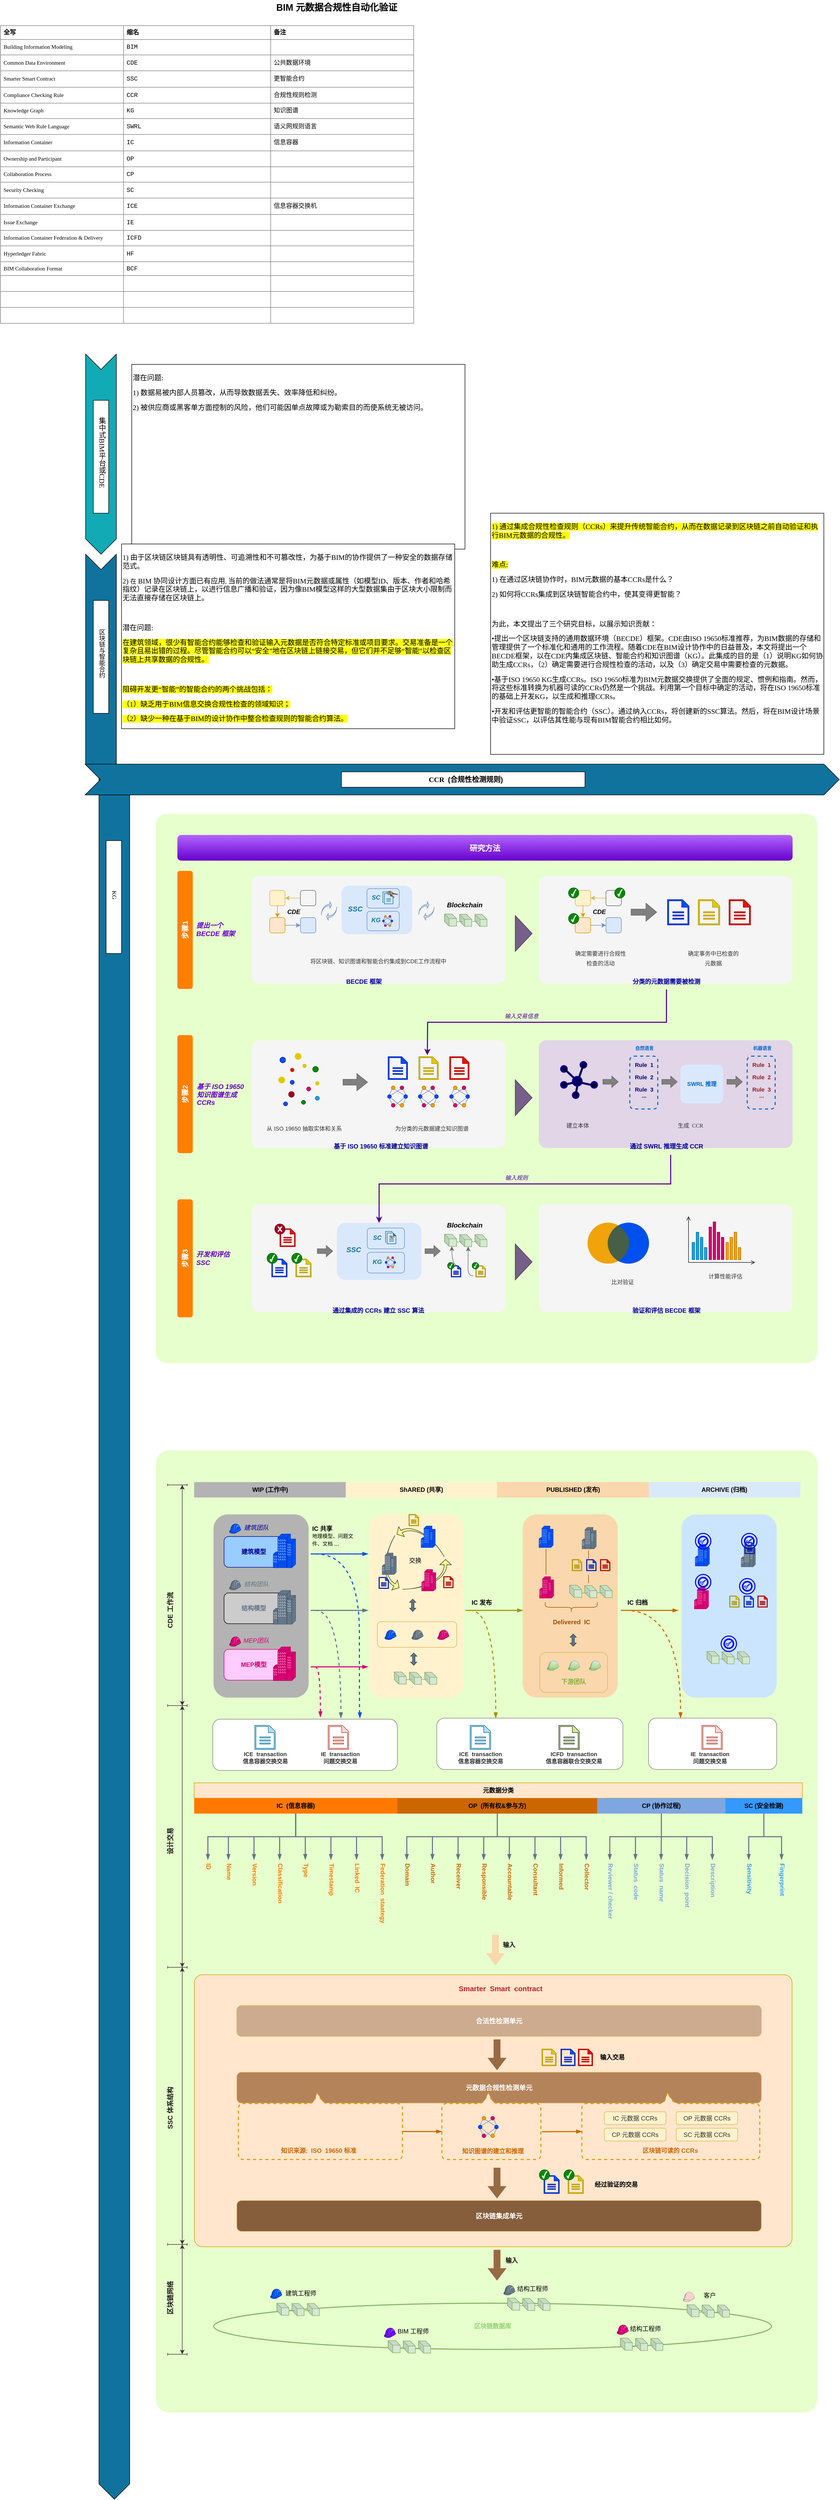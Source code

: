 <mxfile version="26.2.14">
  <diagram name="第 1 页" id="rBeA2SIfSLQyyooRoIgD">
    <mxGraphModel dx="1639" dy="2232" grid="0" gridSize="10" guides="1" tooltips="1" connect="1" arrows="1" fold="1" page="0" pageScale="1" pageWidth="827" pageHeight="1169" math="0" shadow="0">
      <root>
        <mxCell id="0" />
        <mxCell id="1" parent="0" />
        <mxCell id="hFoQew-_AU01kd1NKHf8-192" value="" style="rounded=1;whiteSpace=wrap;html=1;arcSize=2;fillColor=#E6FFCC;strokeColor=none;" vertex="1" parent="1">
          <mxGeometry x="317" y="2846" width="1290" height="1875" as="geometry" />
        </mxCell>
        <mxCell id="xoPCMP8puYDpdrjku2z3-442" value="" style="rounded=1;whiteSpace=wrap;html=1;arcSize=2;fillColor=#E6FFCC;strokeColor=none;" parent="1" vertex="1">
          <mxGeometry x="317" y="1606" width="1290" height="1070" as="geometry" />
        </mxCell>
        <mxCell id="xoPCMP8puYDpdrjku2z3-137" value="" style="rounded=1;whiteSpace=wrap;html=1;arcSize=7;fillColor=#f5f5f5;fontColor=#333333;strokeColor=none;" parent="1" vertex="1">
          <mxGeometry x="504" y="2367" width="495" height="210" as="geometry" />
        </mxCell>
        <mxCell id="xoPCMP8puYDpdrjku2z3-610" value="" style="sketch=0;pointerEvents=1;shadow=0;dashed=0;html=1;strokeColor=#001DBC;fillColor=#0050ef;labelPosition=center;verticalLabelPosition=bottom;verticalAlign=top;outlineConnect=0;align=center;shape=mxgraph.office.concepts.document;fontColor=#ffffff;aspect=fixed;" parent="1" vertex="1">
          <mxGeometry x="893" y="2486.2" width="19" height="22.14" as="geometry" />
        </mxCell>
        <mxCell id="xoPCMP8puYDpdrjku2z3-595" value="" style="rounded=1;whiteSpace=wrap;html=1;fillColor=#B3B3B3;strokeColor=none;" parent="1" vertex="1">
          <mxGeometry x="429.5" y="2971" width="185.5" height="357" as="geometry" />
        </mxCell>
        <mxCell id="TXJgeYW-8o42WZuSJXYs-4" value="" style="html=1;shadow=0;dashed=0;align=center;verticalAlign=middle;shape=mxgraph.arrows2.arrow;dy=0;dx=30;notch=30;fillColor=#10739E;direction=south;textDirection=vertical-lr;labelPosition=center;verticalLabelPosition=middle;" parent="1" vertex="1">
          <mxGeometry x="206" y="1509" width="60" height="3381" as="geometry" />
        </mxCell>
        <mxCell id="tnBwIVZtzYkU1ia1Uwx9-1" value="&lt;font style=&quot;font-size: 18px;&quot;&gt;&lt;b&gt;BIM 元数据合规性自动化验证&lt;/b&gt;&lt;/font&gt;" style="text;html=1;align=center;verticalAlign=middle;whiteSpace=wrap;rounded=0;" parent="1" vertex="1">
          <mxGeometry x="520" y="20" width="300" height="30" as="geometry" />
        </mxCell>
        <mxCell id="tnBwIVZtzYkU1ia1Uwx9-22" value="&lt;b style=&quot;font-size: 7px&quot;&gt;LABEL&lt;/b&gt;&lt;br style=&quot;font-size: 7px&quot;&gt;Lorem ipsum dolor sit amet, consectetur adipisicing elit, sed do eiusmod tempor incididunt ut labore et dolore magna aliqua." style="rounded=0;whiteSpace=wrap;shadow=0;strokeColor=none;strokeWidth=6;fillColor=none;fontSize=7;fontColor=#FFFFFF;align=left;html=1;spacingLeft=5;" parent="1" vertex="1">
          <mxGeometry x="210" y="100" width="150" height="40" as="geometry" />
        </mxCell>
        <mxCell id="tnBwIVZtzYkU1ia1Uwx9-27" value="" style="html=1;shadow=0;dashed=0;align=center;verticalAlign=middle;shape=mxgraph.arrows2.arrow;dy=0;dx=30;notch=30;fillColor=#12AAB5;direction=south;textDirection=vertical-lr;labelPosition=center;verticalLabelPosition=middle;" parent="1" vertex="1">
          <mxGeometry x="180" y="710" width="60" height="390" as="geometry" />
        </mxCell>
        <mxCell id="tnBwIVZtzYkU1ia1Uwx9-66" value="Assets" style="childLayout=tableLayout;recursiveResize=0;strokeColor=#808080;fillColor=#A7C942;shadow=0;align=left;verticalAlign=middle;spacingLeft=4;fontFamily=Courier New;" parent="1" vertex="1">
          <mxGeometry x="14" y="70" width="806" height="580" as="geometry" />
        </mxCell>
        <mxCell id="tnBwIVZtzYkU1ia1Uwx9-67" style="shape=tableRow;horizontal=0;startSize=0;swimlaneHead=0;swimlaneBody=0;top=0;left=0;bottom=0;right=0;dropTarget=0;collapsible=0;recursiveResize=0;expand=0;fontStyle=1;strokeColor=inherit;fillColor=#FFFFFF;align=left;spacingLeft=4;fontFamily=Courier New;" parent="tnBwIVZtzYkU1ia1Uwx9-66" vertex="1">
          <mxGeometry width="806" height="27" as="geometry" />
        </mxCell>
        <mxCell id="tnBwIVZtzYkU1ia1Uwx9-68" value="&lt;b&gt;全写&lt;/b&gt;" style="connectable=0;recursiveResize=0;strokeColor=inherit;fillColor=inherit;whiteSpace=wrap;html=1;align=left;spacingLeft=4;fontFamily=Courier New;" parent="tnBwIVZtzYkU1ia1Uwx9-67" vertex="1">
          <mxGeometry width="240" height="27" as="geometry">
            <mxRectangle width="240" height="27" as="alternateBounds" />
          </mxGeometry>
        </mxCell>
        <mxCell id="tnBwIVZtzYkU1ia1Uwx9-69" value="&lt;b&gt;缩名&lt;/b&gt;" style="connectable=0;recursiveResize=0;strokeColor=inherit;fillColor=inherit;whiteSpace=wrap;html=1;align=left;spacingLeft=4;fontFamily=Courier New;" parent="tnBwIVZtzYkU1ia1Uwx9-67" vertex="1">
          <mxGeometry x="240" width="287" height="27" as="geometry">
            <mxRectangle width="287" height="27" as="alternateBounds" />
          </mxGeometry>
        </mxCell>
        <mxCell id="tnBwIVZtzYkU1ia1Uwx9-70" value="&lt;b&gt;备注&lt;/b&gt;" style="connectable=0;recursiveResize=0;strokeColor=inherit;fillColor=inherit;whiteSpace=wrap;html=1;align=left;spacingLeft=4;fontFamily=Courier New;" parent="tnBwIVZtzYkU1ia1Uwx9-67" vertex="1">
          <mxGeometry x="527" width="279" height="27" as="geometry">
            <mxRectangle width="279" height="27" as="alternateBounds" />
          </mxGeometry>
        </mxCell>
        <mxCell id="tnBwIVZtzYkU1ia1Uwx9-71" style="shape=tableRow;horizontal=0;startSize=0;swimlaneHead=0;swimlaneBody=0;top=0;left=0;bottom=0;right=0;dropTarget=0;collapsible=0;recursiveResize=0;expand=0;fontStyle=1;strokeColor=inherit;fillColor=#FFFFFF;align=left;spacingLeft=4;fontFamily=Courier New;" parent="tnBwIVZtzYkU1ia1Uwx9-66" vertex="1">
          <mxGeometry y="27" width="806" height="30" as="geometry" />
        </mxCell>
        <mxCell id="tnBwIVZtzYkU1ia1Uwx9-72" value="&lt;span style=&quot;font-size: 7.97pt; font-family: CharisSIL; color: rgb(0, 0, 0);&quot;&gt;Building Information Modeling &lt;/span&gt;" style="connectable=0;recursiveResize=0;strokeColor=inherit;fillColor=inherit;whiteSpace=wrap;html=1;align=left;spacingLeft=4;fontFamily=Courier New;" parent="tnBwIVZtzYkU1ia1Uwx9-71" vertex="1">
          <mxGeometry width="240" height="30" as="geometry">
            <mxRectangle width="240" height="30" as="alternateBounds" />
          </mxGeometry>
        </mxCell>
        <mxCell id="tnBwIVZtzYkU1ia1Uwx9-73" value="BIM" style="connectable=0;recursiveResize=0;strokeColor=inherit;fillColor=inherit;whiteSpace=wrap;html=1;align=left;spacingLeft=4;fontFamily=Courier New;" parent="tnBwIVZtzYkU1ia1Uwx9-71" vertex="1">
          <mxGeometry x="240" width="287" height="30" as="geometry">
            <mxRectangle width="287" height="30" as="alternateBounds" />
          </mxGeometry>
        </mxCell>
        <mxCell id="tnBwIVZtzYkU1ia1Uwx9-74" value="" style="connectable=0;recursiveResize=0;strokeColor=inherit;fillColor=inherit;whiteSpace=wrap;html=1;align=left;spacingLeft=4;fontFamily=Courier New;" parent="tnBwIVZtzYkU1ia1Uwx9-71" vertex="1">
          <mxGeometry x="527" width="279" height="30" as="geometry">
            <mxRectangle width="279" height="30" as="alternateBounds" />
          </mxGeometry>
        </mxCell>
        <mxCell id="tnBwIVZtzYkU1ia1Uwx9-75" style="shape=tableRow;horizontal=0;startSize=0;swimlaneHead=0;swimlaneBody=0;top=0;left=0;bottom=0;right=0;dropTarget=0;collapsible=0;recursiveResize=0;expand=0;fontStyle=1;strokeColor=inherit;fillColor=#FFFFFF;align=left;spacingLeft=4;fontFamily=Courier New;" parent="tnBwIVZtzYkU1ia1Uwx9-66" vertex="1">
          <mxGeometry y="57" width="806" height="31" as="geometry" />
        </mxCell>
        <mxCell id="tnBwIVZtzYkU1ia1Uwx9-76" value="&lt;span style=&quot;font-size: 7.97pt; font-family: CharisSIL; color: rgb(0, 0, 0);&quot;&gt;Common Data Environment &lt;/span&gt;" style="connectable=0;recursiveResize=0;strokeColor=inherit;fillColor=inherit;whiteSpace=wrap;html=1;align=left;spacingLeft=4;fontFamily=Courier New;" parent="tnBwIVZtzYkU1ia1Uwx9-75" vertex="1">
          <mxGeometry width="240" height="31" as="geometry">
            <mxRectangle width="240" height="31" as="alternateBounds" />
          </mxGeometry>
        </mxCell>
        <mxCell id="tnBwIVZtzYkU1ia1Uwx9-77" value="CDE" style="connectable=0;recursiveResize=0;strokeColor=inherit;fillColor=inherit;whiteSpace=wrap;html=1;align=left;spacingLeft=4;fontFamily=Courier New;" parent="tnBwIVZtzYkU1ia1Uwx9-75" vertex="1">
          <mxGeometry x="240" width="287" height="31" as="geometry">
            <mxRectangle width="287" height="31" as="alternateBounds" />
          </mxGeometry>
        </mxCell>
        <mxCell id="tnBwIVZtzYkU1ia1Uwx9-78" value="公共数据环境" style="connectable=0;recursiveResize=0;strokeColor=inherit;fillColor=inherit;whiteSpace=wrap;html=1;align=left;spacingLeft=4;fontFamily=Courier New;" parent="tnBwIVZtzYkU1ia1Uwx9-75" vertex="1">
          <mxGeometry x="527" width="279" height="31" as="geometry">
            <mxRectangle width="279" height="31" as="alternateBounds" />
          </mxGeometry>
        </mxCell>
        <mxCell id="tnBwIVZtzYkU1ia1Uwx9-79" style="shape=tableRow;horizontal=0;startSize=0;swimlaneHead=0;swimlaneBody=0;top=0;left=0;bottom=0;right=0;dropTarget=0;collapsible=0;recursiveResize=0;expand=0;fontStyle=1;strokeColor=inherit;fillColor=#FFFFFF;align=left;spacingLeft=4;fontFamily=Courier New;" parent="tnBwIVZtzYkU1ia1Uwx9-66" vertex="1">
          <mxGeometry y="88" width="806" height="32" as="geometry" />
        </mxCell>
        <mxCell id="tnBwIVZtzYkU1ia1Uwx9-80" value="&lt;span style=&quot;font-size: 7.97pt; font-family: CharisSIL; color: rgb(0, 0, 0);&quot;&gt;Smarter Smart Contract &lt;/span&gt;" style="connectable=0;recursiveResize=0;strokeColor=inherit;fillColor=inherit;whiteSpace=wrap;html=1;align=left;spacingLeft=4;fontFamily=Courier New;" parent="tnBwIVZtzYkU1ia1Uwx9-79" vertex="1">
          <mxGeometry width="240" height="32" as="geometry">
            <mxRectangle width="240" height="32" as="alternateBounds" />
          </mxGeometry>
        </mxCell>
        <mxCell id="tnBwIVZtzYkU1ia1Uwx9-81" value="SSC" style="connectable=0;recursiveResize=0;strokeColor=inherit;fillColor=inherit;whiteSpace=wrap;html=1;align=left;spacingLeft=4;fontFamily=Courier New;" parent="tnBwIVZtzYkU1ia1Uwx9-79" vertex="1">
          <mxGeometry x="240" width="287" height="32" as="geometry">
            <mxRectangle width="287" height="32" as="alternateBounds" />
          </mxGeometry>
        </mxCell>
        <mxCell id="tnBwIVZtzYkU1ia1Uwx9-82" value="更智能合约" style="connectable=0;recursiveResize=0;strokeColor=inherit;fillColor=inherit;whiteSpace=wrap;html=1;align=left;spacingLeft=4;fontFamily=Courier New;" parent="tnBwIVZtzYkU1ia1Uwx9-79" vertex="1">
          <mxGeometry x="527" width="279" height="32" as="geometry">
            <mxRectangle width="279" height="32" as="alternateBounds" />
          </mxGeometry>
        </mxCell>
        <mxCell id="tnBwIVZtzYkU1ia1Uwx9-83" style="shape=tableRow;horizontal=0;startSize=0;swimlaneHead=0;swimlaneBody=0;top=0;left=0;bottom=0;right=0;dropTarget=0;collapsible=0;recursiveResize=0;expand=0;fontStyle=1;strokeColor=inherit;fillColor=#FFFFFF;align=left;spacingLeft=4;fontFamily=Courier New;" parent="tnBwIVZtzYkU1ia1Uwx9-66" vertex="1">
          <mxGeometry y="120" width="806" height="31" as="geometry" />
        </mxCell>
        <mxCell id="tnBwIVZtzYkU1ia1Uwx9-84" value="&lt;div&gt;&lt;span style=&quot;font-size: 7.97pt; font-family: CharisSIL; color: rgb(0, 0, 0);&quot;&gt;Compliance Checking Rule &lt;br&gt;&lt;/span&gt;&lt;/div&gt;" style="connectable=0;recursiveResize=0;strokeColor=inherit;fillColor=inherit;whiteSpace=wrap;html=1;align=left;spacingLeft=4;fontFamily=Courier New;" parent="tnBwIVZtzYkU1ia1Uwx9-83" vertex="1">
          <mxGeometry width="240" height="31" as="geometry">
            <mxRectangle width="240" height="31" as="alternateBounds" />
          </mxGeometry>
        </mxCell>
        <mxCell id="tnBwIVZtzYkU1ia1Uwx9-85" value="CCR" style="connectable=0;recursiveResize=0;strokeColor=inherit;fillColor=inherit;whiteSpace=wrap;html=1;align=left;spacingLeft=4;fontFamily=Courier New;" parent="tnBwIVZtzYkU1ia1Uwx9-83" vertex="1">
          <mxGeometry x="240" width="287" height="31" as="geometry">
            <mxRectangle width="287" height="31" as="alternateBounds" />
          </mxGeometry>
        </mxCell>
        <mxCell id="tnBwIVZtzYkU1ia1Uwx9-86" value="合规性规则检测" style="connectable=0;recursiveResize=0;strokeColor=inherit;fillColor=inherit;whiteSpace=wrap;html=1;align=left;spacingLeft=4;fontFamily=Courier New;" parent="tnBwIVZtzYkU1ia1Uwx9-83" vertex="1">
          <mxGeometry x="527" width="279" height="31" as="geometry">
            <mxRectangle width="279" height="31" as="alternateBounds" />
          </mxGeometry>
        </mxCell>
        <mxCell id="tnBwIVZtzYkU1ia1Uwx9-87" style="shape=tableRow;horizontal=0;startSize=0;swimlaneHead=0;swimlaneBody=0;top=0;left=0;bottom=0;right=0;dropTarget=0;collapsible=0;recursiveResize=0;expand=0;fontStyle=1;strokeColor=inherit;fillColor=#FFFFFF;align=left;spacingLeft=4;fontFamily=Courier New;" parent="tnBwIVZtzYkU1ia1Uwx9-66" vertex="1">
          <mxGeometry y="151" width="806" height="30" as="geometry" />
        </mxCell>
        <mxCell id="tnBwIVZtzYkU1ia1Uwx9-88" value="&lt;span style=&quot;font-size: 7.97pt; font-family: CharisSIL; color: rgb(0, 0, 0);&quot;&gt;Knowledge Graph &lt;/span&gt;" style="connectable=0;recursiveResize=0;strokeColor=inherit;fillColor=inherit;whiteSpace=wrap;html=1;align=left;spacingLeft=4;fontFamily=Courier New;" parent="tnBwIVZtzYkU1ia1Uwx9-87" vertex="1">
          <mxGeometry width="240" height="30" as="geometry">
            <mxRectangle width="240" height="30" as="alternateBounds" />
          </mxGeometry>
        </mxCell>
        <mxCell id="tnBwIVZtzYkU1ia1Uwx9-89" value="KG" style="connectable=0;recursiveResize=0;strokeColor=inherit;fillColor=inherit;whiteSpace=wrap;html=1;align=left;spacingLeft=4;fontFamily=Courier New;" parent="tnBwIVZtzYkU1ia1Uwx9-87" vertex="1">
          <mxGeometry x="240" width="287" height="30" as="geometry">
            <mxRectangle width="287" height="30" as="alternateBounds" />
          </mxGeometry>
        </mxCell>
        <mxCell id="tnBwIVZtzYkU1ia1Uwx9-90" value="知识图谱" style="connectable=0;recursiveResize=0;strokeColor=inherit;fillColor=inherit;whiteSpace=wrap;html=1;align=left;spacingLeft=4;fontFamily=Courier New;" parent="tnBwIVZtzYkU1ia1Uwx9-87" vertex="1">
          <mxGeometry x="527" width="279" height="30" as="geometry">
            <mxRectangle width="279" height="30" as="alternateBounds" />
          </mxGeometry>
        </mxCell>
        <mxCell id="tnBwIVZtzYkU1ia1Uwx9-91" style="shape=tableRow;horizontal=0;startSize=0;swimlaneHead=0;swimlaneBody=0;top=0;left=0;bottom=0;right=0;dropTarget=0;collapsible=0;recursiveResize=0;expand=0;fontStyle=1;strokeColor=inherit;fillColor=#FFFFFF;align=left;spacingLeft=4;fontFamily=Courier New;" parent="tnBwIVZtzYkU1ia1Uwx9-66" vertex="1">
          <mxGeometry y="181" width="806" height="31" as="geometry" />
        </mxCell>
        <mxCell id="tnBwIVZtzYkU1ia1Uwx9-92" value="&lt;span style=&quot;font-size: 7.97pt; font-family: CharisSIL; color: rgb(0, 0, 0);&quot;&gt;Semantic Web Rule Language &lt;/span&gt;" style="connectable=0;recursiveResize=0;strokeColor=inherit;fillColor=inherit;whiteSpace=wrap;html=1;align=left;spacingLeft=4;fontFamily=Courier New;" parent="tnBwIVZtzYkU1ia1Uwx9-91" vertex="1">
          <mxGeometry width="240" height="31" as="geometry">
            <mxRectangle width="240" height="31" as="alternateBounds" />
          </mxGeometry>
        </mxCell>
        <mxCell id="tnBwIVZtzYkU1ia1Uwx9-93" value="SWRL" style="connectable=0;recursiveResize=0;strokeColor=inherit;fillColor=inherit;whiteSpace=wrap;html=1;align=left;spacingLeft=4;fontFamily=Courier New;" parent="tnBwIVZtzYkU1ia1Uwx9-91" vertex="1">
          <mxGeometry x="240" width="287" height="31" as="geometry">
            <mxRectangle width="287" height="31" as="alternateBounds" />
          </mxGeometry>
        </mxCell>
        <mxCell id="tnBwIVZtzYkU1ia1Uwx9-94" value="语义网规则语言" style="connectable=0;recursiveResize=0;strokeColor=inherit;fillColor=inherit;whiteSpace=wrap;html=1;align=left;spacingLeft=4;fontFamily=Courier New;" parent="tnBwIVZtzYkU1ia1Uwx9-91" vertex="1">
          <mxGeometry x="527" width="279" height="31" as="geometry">
            <mxRectangle width="279" height="31" as="alternateBounds" />
          </mxGeometry>
        </mxCell>
        <mxCell id="tnBwIVZtzYkU1ia1Uwx9-95" style="shape=tableRow;horizontal=0;startSize=0;swimlaneHead=0;swimlaneBody=0;top=0;left=0;bottom=0;right=0;dropTarget=0;collapsible=0;recursiveResize=0;expand=0;fontStyle=1;strokeColor=inherit;fillColor=#FFFFFF;align=left;spacingLeft=4;fontFamily=Courier New;" parent="tnBwIVZtzYkU1ia1Uwx9-66" vertex="1">
          <mxGeometry y="212" width="806" height="32" as="geometry" />
        </mxCell>
        <mxCell id="tnBwIVZtzYkU1ia1Uwx9-96" value="&lt;div&gt;&lt;span style=&quot;font-size: 7.97pt; font-family: CharisSIL; color: rgb(0, 0, 0);&quot;&gt;Information Container &lt;br&gt;&lt;/span&gt;&lt;/div&gt;" style="connectable=0;recursiveResize=0;strokeColor=inherit;fillColor=inherit;whiteSpace=wrap;html=1;align=left;spacingLeft=4;fontFamily=Courier New;" parent="tnBwIVZtzYkU1ia1Uwx9-95" vertex="1">
          <mxGeometry width="240" height="32" as="geometry">
            <mxRectangle width="240" height="32" as="alternateBounds" />
          </mxGeometry>
        </mxCell>
        <mxCell id="tnBwIVZtzYkU1ia1Uwx9-97" value="IC" style="connectable=0;recursiveResize=0;strokeColor=inherit;fillColor=inherit;whiteSpace=wrap;html=1;align=left;spacingLeft=4;fontFamily=Courier New;" parent="tnBwIVZtzYkU1ia1Uwx9-95" vertex="1">
          <mxGeometry x="240" width="287" height="32" as="geometry">
            <mxRectangle width="287" height="32" as="alternateBounds" />
          </mxGeometry>
        </mxCell>
        <mxCell id="tnBwIVZtzYkU1ia1Uwx9-98" value="信息容器" style="connectable=0;recursiveResize=0;strokeColor=inherit;fillColor=inherit;whiteSpace=wrap;html=1;align=left;spacingLeft=4;fontFamily=Courier New;" parent="tnBwIVZtzYkU1ia1Uwx9-95" vertex="1">
          <mxGeometry x="527" width="279" height="32" as="geometry">
            <mxRectangle width="279" height="32" as="alternateBounds" />
          </mxGeometry>
        </mxCell>
        <mxCell id="tnBwIVZtzYkU1ia1Uwx9-114" style="shape=tableRow;horizontal=0;startSize=0;swimlaneHead=0;swimlaneBody=0;top=0;left=0;bottom=0;right=0;dropTarget=0;collapsible=0;recursiveResize=0;expand=0;fontStyle=1;strokeColor=inherit;fillColor=#FFFFFF;align=left;spacingLeft=4;fontFamily=Courier New;" parent="tnBwIVZtzYkU1ia1Uwx9-66" vertex="1">
          <mxGeometry y="244" width="806" height="31" as="geometry" />
        </mxCell>
        <mxCell id="tnBwIVZtzYkU1ia1Uwx9-115" value="&lt;span style=&quot;font-size: 7.97pt; font-family: CharisSIL; color: rgb(0, 0, 0);&quot;&gt;Ownership and Participant &lt;/span&gt;" style="connectable=0;recursiveResize=0;strokeColor=inherit;fillColor=inherit;whiteSpace=wrap;html=1;align=left;spacingLeft=4;fontFamily=Courier New;" parent="tnBwIVZtzYkU1ia1Uwx9-114" vertex="1">
          <mxGeometry width="240" height="31" as="geometry">
            <mxRectangle width="240" height="31" as="alternateBounds" />
          </mxGeometry>
        </mxCell>
        <mxCell id="tnBwIVZtzYkU1ia1Uwx9-116" value="OP" style="connectable=0;recursiveResize=0;strokeColor=inherit;fillColor=inherit;whiteSpace=wrap;html=1;align=left;spacingLeft=4;fontFamily=Courier New;" parent="tnBwIVZtzYkU1ia1Uwx9-114" vertex="1">
          <mxGeometry x="240" width="287" height="31" as="geometry">
            <mxRectangle width="287" height="31" as="alternateBounds" />
          </mxGeometry>
        </mxCell>
        <mxCell id="tnBwIVZtzYkU1ia1Uwx9-117" value="" style="connectable=0;recursiveResize=0;strokeColor=inherit;fillColor=inherit;whiteSpace=wrap;html=1;align=left;spacingLeft=4;fontFamily=Courier New;" parent="tnBwIVZtzYkU1ia1Uwx9-114" vertex="1">
          <mxGeometry x="527" width="279" height="31" as="geometry">
            <mxRectangle width="279" height="31" as="alternateBounds" />
          </mxGeometry>
        </mxCell>
        <mxCell id="tnBwIVZtzYkU1ia1Uwx9-118" style="shape=tableRow;horizontal=0;startSize=0;swimlaneHead=0;swimlaneBody=0;top=0;left=0;bottom=0;right=0;dropTarget=0;collapsible=0;recursiveResize=0;expand=0;fontStyle=1;strokeColor=inherit;fillColor=#FFFFFF;align=left;spacingLeft=4;fontFamily=Courier New;" parent="tnBwIVZtzYkU1ia1Uwx9-66" vertex="1">
          <mxGeometry y="275" width="806" height="30" as="geometry" />
        </mxCell>
        <mxCell id="tnBwIVZtzYkU1ia1Uwx9-119" value="&lt;span style=&quot;font-size: 7.97pt; font-family: CharisSIL; color: rgb(0, 0, 0);&quot;&gt;Collaboration Process &lt;/span&gt;" style="connectable=0;recursiveResize=0;strokeColor=inherit;fillColor=inherit;whiteSpace=wrap;html=1;align=left;spacingLeft=4;fontFamily=Courier New;" parent="tnBwIVZtzYkU1ia1Uwx9-118" vertex="1">
          <mxGeometry width="240" height="30" as="geometry">
            <mxRectangle width="240" height="30" as="alternateBounds" />
          </mxGeometry>
        </mxCell>
        <mxCell id="tnBwIVZtzYkU1ia1Uwx9-120" value="CP" style="connectable=0;recursiveResize=0;strokeColor=inherit;fillColor=inherit;whiteSpace=wrap;html=1;align=left;spacingLeft=4;fontFamily=Courier New;" parent="tnBwIVZtzYkU1ia1Uwx9-118" vertex="1">
          <mxGeometry x="240" width="287" height="30" as="geometry">
            <mxRectangle width="287" height="30" as="alternateBounds" />
          </mxGeometry>
        </mxCell>
        <mxCell id="tnBwIVZtzYkU1ia1Uwx9-121" value="" style="connectable=0;recursiveResize=0;strokeColor=inherit;fillColor=inherit;whiteSpace=wrap;html=1;align=left;spacingLeft=4;fontFamily=Courier New;" parent="tnBwIVZtzYkU1ia1Uwx9-118" vertex="1">
          <mxGeometry x="527" width="279" height="30" as="geometry">
            <mxRectangle width="279" height="30" as="alternateBounds" />
          </mxGeometry>
        </mxCell>
        <mxCell id="tnBwIVZtzYkU1ia1Uwx9-122" style="shape=tableRow;horizontal=0;startSize=0;swimlaneHead=0;swimlaneBody=0;top=0;left=0;bottom=0;right=0;dropTarget=0;collapsible=0;recursiveResize=0;expand=0;fontStyle=1;strokeColor=inherit;fillColor=#FFFFFF;align=left;spacingLeft=4;fontFamily=Courier New;" parent="tnBwIVZtzYkU1ia1Uwx9-66" vertex="1">
          <mxGeometry y="305" width="806" height="31" as="geometry" />
        </mxCell>
        <mxCell id="tnBwIVZtzYkU1ia1Uwx9-123" value="&lt;span style=&quot;font-size: 7.97pt; font-family: CharisSIL; color: rgb(0, 0, 0);&quot;&gt;Security Checking &lt;/span&gt;" style="connectable=0;recursiveResize=0;strokeColor=inherit;fillColor=inherit;whiteSpace=wrap;html=1;align=left;spacingLeft=4;fontFamily=Courier New;" parent="tnBwIVZtzYkU1ia1Uwx9-122" vertex="1">
          <mxGeometry width="240" height="31" as="geometry">
            <mxRectangle width="240" height="31" as="alternateBounds" />
          </mxGeometry>
        </mxCell>
        <mxCell id="tnBwIVZtzYkU1ia1Uwx9-124" value="SC" style="connectable=0;recursiveResize=0;strokeColor=inherit;fillColor=inherit;whiteSpace=wrap;html=1;align=left;spacingLeft=4;fontFamily=Courier New;" parent="tnBwIVZtzYkU1ia1Uwx9-122" vertex="1">
          <mxGeometry x="240" width="287" height="31" as="geometry">
            <mxRectangle width="287" height="31" as="alternateBounds" />
          </mxGeometry>
        </mxCell>
        <mxCell id="tnBwIVZtzYkU1ia1Uwx9-125" value="" style="connectable=0;recursiveResize=0;strokeColor=inherit;fillColor=inherit;whiteSpace=wrap;html=1;align=left;spacingLeft=4;fontFamily=Courier New;" parent="tnBwIVZtzYkU1ia1Uwx9-122" vertex="1">
          <mxGeometry x="527" width="279" height="31" as="geometry">
            <mxRectangle width="279" height="31" as="alternateBounds" />
          </mxGeometry>
        </mxCell>
        <mxCell id="tnBwIVZtzYkU1ia1Uwx9-126" style="shape=tableRow;horizontal=0;startSize=0;swimlaneHead=0;swimlaneBody=0;top=0;left=0;bottom=0;right=0;dropTarget=0;collapsible=0;recursiveResize=0;expand=0;fontStyle=1;strokeColor=inherit;fillColor=#FFFFFF;align=left;spacingLeft=4;fontFamily=Courier New;" parent="tnBwIVZtzYkU1ia1Uwx9-66" vertex="1">
          <mxGeometry y="336" width="806" height="32" as="geometry" />
        </mxCell>
        <mxCell id="tnBwIVZtzYkU1ia1Uwx9-127" value="&lt;span style=&quot;font-size: 7.97pt; font-family: CharisSIL; color: rgb(0, 0, 0);&quot;&gt;Information Container Exchange &lt;/span&gt;" style="connectable=0;recursiveResize=0;strokeColor=inherit;fillColor=inherit;whiteSpace=wrap;html=1;align=left;spacingLeft=4;fontFamily=Courier New;" parent="tnBwIVZtzYkU1ia1Uwx9-126" vertex="1">
          <mxGeometry width="240" height="32" as="geometry">
            <mxRectangle width="240" height="32" as="alternateBounds" />
          </mxGeometry>
        </mxCell>
        <mxCell id="tnBwIVZtzYkU1ia1Uwx9-128" value="ICE" style="connectable=0;recursiveResize=0;strokeColor=inherit;fillColor=inherit;whiteSpace=wrap;html=1;align=left;spacingLeft=4;fontFamily=Courier New;" parent="tnBwIVZtzYkU1ia1Uwx9-126" vertex="1">
          <mxGeometry x="240" width="287" height="32" as="geometry">
            <mxRectangle width="287" height="32" as="alternateBounds" />
          </mxGeometry>
        </mxCell>
        <mxCell id="tnBwIVZtzYkU1ia1Uwx9-129" value="信息容器交换机" style="connectable=0;recursiveResize=0;strokeColor=inherit;fillColor=inherit;whiteSpace=wrap;html=1;align=left;spacingLeft=4;fontFamily=Courier New;" parent="tnBwIVZtzYkU1ia1Uwx9-126" vertex="1">
          <mxGeometry x="527" width="279" height="32" as="geometry">
            <mxRectangle width="279" height="32" as="alternateBounds" />
          </mxGeometry>
        </mxCell>
        <mxCell id="tnBwIVZtzYkU1ia1Uwx9-130" style="shape=tableRow;horizontal=0;startSize=0;swimlaneHead=0;swimlaneBody=0;top=0;left=0;bottom=0;right=0;dropTarget=0;collapsible=0;recursiveResize=0;expand=0;fontStyle=1;strokeColor=inherit;fillColor=#FFFFFF;align=left;spacingLeft=4;fontFamily=Courier New;" parent="tnBwIVZtzYkU1ia1Uwx9-66" vertex="1">
          <mxGeometry y="368" width="806" height="31" as="geometry" />
        </mxCell>
        <mxCell id="tnBwIVZtzYkU1ia1Uwx9-131" value="&lt;span style=&quot;font-size: 7.97pt; font-family: CharisSIL; color: rgb(0, 0, 0);&quot;&gt;Issue Exchange &lt;/span&gt;" style="connectable=0;recursiveResize=0;strokeColor=inherit;fillColor=inherit;whiteSpace=wrap;html=1;align=left;spacingLeft=4;fontFamily=Courier New;" parent="tnBwIVZtzYkU1ia1Uwx9-130" vertex="1">
          <mxGeometry width="240" height="31" as="geometry">
            <mxRectangle width="240" height="31" as="alternateBounds" />
          </mxGeometry>
        </mxCell>
        <mxCell id="tnBwIVZtzYkU1ia1Uwx9-132" value="IE" style="connectable=0;recursiveResize=0;strokeColor=inherit;fillColor=inherit;whiteSpace=wrap;html=1;align=left;spacingLeft=4;fontFamily=Courier New;" parent="tnBwIVZtzYkU1ia1Uwx9-130" vertex="1">
          <mxGeometry x="240" width="287" height="31" as="geometry">
            <mxRectangle width="287" height="31" as="alternateBounds" />
          </mxGeometry>
        </mxCell>
        <mxCell id="tnBwIVZtzYkU1ia1Uwx9-133" value="" style="connectable=0;recursiveResize=0;strokeColor=inherit;fillColor=inherit;whiteSpace=wrap;html=1;align=left;spacingLeft=4;fontFamily=Courier New;" parent="tnBwIVZtzYkU1ia1Uwx9-130" vertex="1">
          <mxGeometry x="527" width="279" height="31" as="geometry">
            <mxRectangle width="279" height="31" as="alternateBounds" />
          </mxGeometry>
        </mxCell>
        <mxCell id="tnBwIVZtzYkU1ia1Uwx9-134" style="shape=tableRow;horizontal=0;startSize=0;swimlaneHead=0;swimlaneBody=0;top=0;left=0;bottom=0;right=0;dropTarget=0;collapsible=0;recursiveResize=0;expand=0;fontStyle=1;strokeColor=inherit;fillColor=#FFFFFF;align=left;spacingLeft=4;fontFamily=Courier New;" parent="tnBwIVZtzYkU1ia1Uwx9-66" vertex="1">
          <mxGeometry y="399" width="806" height="30" as="geometry" />
        </mxCell>
        <mxCell id="tnBwIVZtzYkU1ia1Uwx9-135" value="&lt;div&gt;&lt;span style=&quot;font-size: 7.97pt; font-family: CharisSIL; color: rgb(0, 0, 0);&quot;&gt;I&lt;/span&gt;&lt;span style=&quot;font-size: 7.97pt; font-family: CharisSIL; color: rgb(0, 0, 0);&quot;&gt;&lt;/span&gt;&lt;span style=&quot;font-size: 7.97pt; font-family: CharisSIL; color: rgb(0, 0, 0);&quot;&gt;nformation Container Federation &lt;/span&gt;&lt;span style=&quot;font-size: 7.97pt; font-family: Times New Roman; color: rgb(0, 0, 0);&quot;&gt;&amp;amp; &lt;/span&gt;&lt;span style=&quot;font-size: 7.97pt; font-family: CharisSIL; color: rgb(0, 0, 0);&quot;&gt;Delivery&lt;/span&gt;&lt;/div&gt;" style="connectable=0;recursiveResize=0;strokeColor=inherit;fillColor=inherit;whiteSpace=wrap;html=1;align=left;spacingLeft=4;fontFamily=Courier New;" parent="tnBwIVZtzYkU1ia1Uwx9-134" vertex="1">
          <mxGeometry width="240" height="30" as="geometry">
            <mxRectangle width="240" height="30" as="alternateBounds" />
          </mxGeometry>
        </mxCell>
        <mxCell id="tnBwIVZtzYkU1ia1Uwx9-136" value="ICFD" style="connectable=0;recursiveResize=0;strokeColor=inherit;fillColor=inherit;whiteSpace=wrap;html=1;align=left;spacingLeft=4;fontFamily=Courier New;" parent="tnBwIVZtzYkU1ia1Uwx9-134" vertex="1">
          <mxGeometry x="240" width="287" height="30" as="geometry">
            <mxRectangle width="287" height="30" as="alternateBounds" />
          </mxGeometry>
        </mxCell>
        <mxCell id="tnBwIVZtzYkU1ia1Uwx9-137" value="" style="connectable=0;recursiveResize=0;strokeColor=inherit;fillColor=inherit;whiteSpace=wrap;html=1;align=left;spacingLeft=4;fontFamily=Courier New;" parent="tnBwIVZtzYkU1ia1Uwx9-134" vertex="1">
          <mxGeometry x="527" width="279" height="30" as="geometry">
            <mxRectangle width="279" height="30" as="alternateBounds" />
          </mxGeometry>
        </mxCell>
        <mxCell id="tnBwIVZtzYkU1ia1Uwx9-138" style="shape=tableRow;horizontal=0;startSize=0;swimlaneHead=0;swimlaneBody=0;top=0;left=0;bottom=0;right=0;dropTarget=0;collapsible=0;recursiveResize=0;expand=0;fontStyle=1;strokeColor=inherit;fillColor=#FFFFFF;align=left;spacingLeft=4;fontFamily=Courier New;" parent="tnBwIVZtzYkU1ia1Uwx9-66" vertex="1">
          <mxGeometry y="429" width="806" height="31" as="geometry" />
        </mxCell>
        <mxCell id="tnBwIVZtzYkU1ia1Uwx9-139" value="&lt;span style=&quot;font-size: 7.97pt; font-family: CharisSIL; color: rgb(0, 0, 0);&quot;&gt;Hyperledger Fabric &lt;/span&gt;" style="connectable=0;recursiveResize=0;strokeColor=inherit;fillColor=inherit;whiteSpace=wrap;html=1;align=left;spacingLeft=4;fontFamily=Courier New;" parent="tnBwIVZtzYkU1ia1Uwx9-138" vertex="1">
          <mxGeometry width="240" height="31" as="geometry">
            <mxRectangle width="240" height="31" as="alternateBounds" />
          </mxGeometry>
        </mxCell>
        <mxCell id="tnBwIVZtzYkU1ia1Uwx9-140" value="HF" style="connectable=0;recursiveResize=0;strokeColor=inherit;fillColor=inherit;whiteSpace=wrap;html=1;align=left;spacingLeft=4;fontFamily=Courier New;" parent="tnBwIVZtzYkU1ia1Uwx9-138" vertex="1">
          <mxGeometry x="240" width="287" height="31" as="geometry">
            <mxRectangle width="287" height="31" as="alternateBounds" />
          </mxGeometry>
        </mxCell>
        <mxCell id="tnBwIVZtzYkU1ia1Uwx9-141" value="" style="connectable=0;recursiveResize=0;strokeColor=inherit;fillColor=inherit;whiteSpace=wrap;html=1;align=left;spacingLeft=4;fontFamily=Courier New;" parent="tnBwIVZtzYkU1ia1Uwx9-138" vertex="1">
          <mxGeometry x="527" width="279" height="31" as="geometry">
            <mxRectangle width="279" height="31" as="alternateBounds" />
          </mxGeometry>
        </mxCell>
        <mxCell id="tnBwIVZtzYkU1ia1Uwx9-142" style="shape=tableRow;horizontal=0;startSize=0;swimlaneHead=0;swimlaneBody=0;top=0;left=0;bottom=0;right=0;dropTarget=0;collapsible=0;recursiveResize=0;expand=0;fontStyle=1;strokeColor=inherit;fillColor=#FFFFFF;align=left;spacingLeft=4;fontFamily=Courier New;" parent="tnBwIVZtzYkU1ia1Uwx9-66" vertex="1">
          <mxGeometry y="460" width="806" height="27" as="geometry" />
        </mxCell>
        <mxCell id="tnBwIVZtzYkU1ia1Uwx9-143" value="&lt;span style=&quot;font-size: 7.97pt; font-family: CharisSIL; color: rgb(0, 0, 0);&quot;&gt;BIM Collaboration Format&lt;/span&gt;" style="connectable=0;recursiveResize=0;strokeColor=inherit;fillColor=inherit;whiteSpace=wrap;html=1;align=left;spacingLeft=4;fontFamily=Courier New;" parent="tnBwIVZtzYkU1ia1Uwx9-142" vertex="1">
          <mxGeometry width="240" height="27" as="geometry">
            <mxRectangle width="240" height="27" as="alternateBounds" />
          </mxGeometry>
        </mxCell>
        <mxCell id="tnBwIVZtzYkU1ia1Uwx9-144" value="BCF" style="connectable=0;recursiveResize=0;strokeColor=inherit;fillColor=inherit;whiteSpace=wrap;html=1;align=left;spacingLeft=4;fontFamily=Courier New;" parent="tnBwIVZtzYkU1ia1Uwx9-142" vertex="1">
          <mxGeometry x="240" width="287" height="27" as="geometry">
            <mxRectangle width="287" height="27" as="alternateBounds" />
          </mxGeometry>
        </mxCell>
        <mxCell id="tnBwIVZtzYkU1ia1Uwx9-145" value="" style="connectable=0;recursiveResize=0;strokeColor=inherit;fillColor=inherit;whiteSpace=wrap;html=1;align=left;spacingLeft=4;fontFamily=Courier New;" parent="tnBwIVZtzYkU1ia1Uwx9-142" vertex="1">
          <mxGeometry x="527" width="279" height="27" as="geometry">
            <mxRectangle width="279" height="27" as="alternateBounds" />
          </mxGeometry>
        </mxCell>
        <mxCell id="tnBwIVZtzYkU1ia1Uwx9-146" style="shape=tableRow;horizontal=0;startSize=0;swimlaneHead=0;swimlaneBody=0;top=0;left=0;bottom=0;right=0;dropTarget=0;collapsible=0;recursiveResize=0;expand=0;fontStyle=1;strokeColor=inherit;fillColor=#FFFFFF;align=left;spacingLeft=4;fontFamily=Courier New;" parent="tnBwIVZtzYkU1ia1Uwx9-66" vertex="1">
          <mxGeometry y="487" width="806" height="31" as="geometry" />
        </mxCell>
        <mxCell id="tnBwIVZtzYkU1ia1Uwx9-147" value="" style="connectable=0;recursiveResize=0;strokeColor=inherit;fillColor=inherit;whiteSpace=wrap;html=1;align=left;spacingLeft=4;fontFamily=Courier New;" parent="tnBwIVZtzYkU1ia1Uwx9-146" vertex="1">
          <mxGeometry width="240" height="31" as="geometry">
            <mxRectangle width="240" height="31" as="alternateBounds" />
          </mxGeometry>
        </mxCell>
        <mxCell id="tnBwIVZtzYkU1ia1Uwx9-148" value="" style="connectable=0;recursiveResize=0;strokeColor=inherit;fillColor=inherit;whiteSpace=wrap;html=1;align=left;spacingLeft=4;fontFamily=Courier New;" parent="tnBwIVZtzYkU1ia1Uwx9-146" vertex="1">
          <mxGeometry x="240" width="287" height="31" as="geometry">
            <mxRectangle width="287" height="31" as="alternateBounds" />
          </mxGeometry>
        </mxCell>
        <mxCell id="tnBwIVZtzYkU1ia1Uwx9-149" value="" style="connectable=0;recursiveResize=0;strokeColor=inherit;fillColor=inherit;whiteSpace=wrap;html=1;align=left;spacingLeft=4;fontFamily=Courier New;" parent="tnBwIVZtzYkU1ia1Uwx9-146" vertex="1">
          <mxGeometry x="527" width="279" height="31" as="geometry">
            <mxRectangle width="279" height="31" as="alternateBounds" />
          </mxGeometry>
        </mxCell>
        <mxCell id="tnBwIVZtzYkU1ia1Uwx9-110" style="shape=tableRow;horizontal=0;startSize=0;swimlaneHead=0;swimlaneBody=0;top=0;left=0;bottom=0;right=0;dropTarget=0;collapsible=0;recursiveResize=0;expand=0;fontStyle=1;strokeColor=inherit;fillColor=#FFFFFF;align=left;spacingLeft=4;fontFamily=Courier New;" parent="tnBwIVZtzYkU1ia1Uwx9-66" vertex="1">
          <mxGeometry y="518" width="806" height="31" as="geometry" />
        </mxCell>
        <mxCell id="tnBwIVZtzYkU1ia1Uwx9-111" value="" style="connectable=0;recursiveResize=0;strokeColor=inherit;fillColor=inherit;whiteSpace=wrap;html=1;align=left;spacingLeft=4;fontFamily=Courier New;" parent="tnBwIVZtzYkU1ia1Uwx9-110" vertex="1">
          <mxGeometry width="240" height="31" as="geometry">
            <mxRectangle width="240" height="31" as="alternateBounds" />
          </mxGeometry>
        </mxCell>
        <mxCell id="tnBwIVZtzYkU1ia1Uwx9-112" value="" style="connectable=0;recursiveResize=0;strokeColor=inherit;fillColor=inherit;whiteSpace=wrap;html=1;align=left;spacingLeft=4;fontFamily=Courier New;" parent="tnBwIVZtzYkU1ia1Uwx9-110" vertex="1">
          <mxGeometry x="240" width="287" height="31" as="geometry">
            <mxRectangle width="287" height="31" as="alternateBounds" />
          </mxGeometry>
        </mxCell>
        <mxCell id="tnBwIVZtzYkU1ia1Uwx9-113" value="" style="connectable=0;recursiveResize=0;strokeColor=inherit;fillColor=inherit;whiteSpace=wrap;html=1;align=left;spacingLeft=4;fontFamily=Courier New;" parent="tnBwIVZtzYkU1ia1Uwx9-110" vertex="1">
          <mxGeometry x="527" width="279" height="31" as="geometry">
            <mxRectangle width="279" height="31" as="alternateBounds" />
          </mxGeometry>
        </mxCell>
        <mxCell id="tnBwIVZtzYkU1ia1Uwx9-106" style="shape=tableRow;horizontal=0;startSize=0;swimlaneHead=0;swimlaneBody=0;top=0;left=0;bottom=0;right=0;dropTarget=0;collapsible=0;recursiveResize=0;expand=0;fontStyle=1;strokeColor=inherit;fillColor=#FFFFFF;align=left;spacingLeft=4;fontFamily=Courier New;" parent="tnBwIVZtzYkU1ia1Uwx9-66" vertex="1">
          <mxGeometry y="549" width="806" height="31" as="geometry" />
        </mxCell>
        <mxCell id="tnBwIVZtzYkU1ia1Uwx9-107" value="" style="connectable=0;recursiveResize=0;strokeColor=inherit;fillColor=inherit;whiteSpace=wrap;html=1;align=left;spacingLeft=4;fontFamily=Courier New;" parent="tnBwIVZtzYkU1ia1Uwx9-106" vertex="1">
          <mxGeometry width="240" height="31" as="geometry">
            <mxRectangle width="240" height="31" as="alternateBounds" />
          </mxGeometry>
        </mxCell>
        <mxCell id="tnBwIVZtzYkU1ia1Uwx9-108" value="" style="connectable=0;recursiveResize=0;strokeColor=inherit;fillColor=inherit;whiteSpace=wrap;html=1;align=left;spacingLeft=4;fontFamily=Courier New;" parent="tnBwIVZtzYkU1ia1Uwx9-106" vertex="1">
          <mxGeometry x="240" width="287" height="31" as="geometry">
            <mxRectangle width="287" height="31" as="alternateBounds" />
          </mxGeometry>
        </mxCell>
        <mxCell id="tnBwIVZtzYkU1ia1Uwx9-109" value="" style="connectable=0;recursiveResize=0;strokeColor=inherit;fillColor=inherit;whiteSpace=wrap;html=1;align=left;spacingLeft=4;fontFamily=Courier New;" parent="tnBwIVZtzYkU1ia1Uwx9-106" vertex="1">
          <mxGeometry x="527" width="279" height="31" as="geometry">
            <mxRectangle width="279" height="31" as="alternateBounds" />
          </mxGeometry>
        </mxCell>
        <mxCell id="tnBwIVZtzYkU1ia1Uwx9-150" value="&lt;p class=&quot;MsoNormal&quot;&gt;&lt;span style=&quot;mso-spacerun:&#39;yes&#39;;font-family:宋体;mso-ascii-font-family:Calibri;&lt;br/&gt;mso-hansi-font-family:Calibri;mso-bidi-font-family:&#39;Times New Roman&#39;;font-size:10.5pt;&lt;br/&gt;mso-font-kerning:1.0pt;&quot;&gt;&lt;font face=&quot;宋体&quot;&gt;潜在问题:&lt;br&gt;&lt;/font&gt;&lt;/span&gt;&lt;/p&gt;&lt;p class=&quot;MsoNormal&quot;&gt;&lt;span style=&quot;mso-spacerun:&#39;yes&#39;;font-family:宋体;mso-ascii-font-family:Calibri;&lt;br/&gt;mso-hansi-font-family:Calibri;mso-bidi-font-family:&#39;Times New Roman&#39;;font-size:10.5pt;&lt;br/&gt;mso-font-kerning:1.0pt;&quot;&gt;&lt;font face=&quot;宋体&quot;&gt;1) 数据易被内部人员篡改，从而导致数据丢失、效率降低和纠纷&lt;/font&gt;&lt;font face=&quot;宋体&quot;&gt;。&lt;/font&gt;&lt;/span&gt;&lt;/p&gt;&lt;p class=&quot;MsoNormal&quot;&gt;&lt;span style=&quot;mso-spacerun:&#39;yes&#39;;font-family:宋体;mso-ascii-font-family:Calibri;&lt;br/&gt;mso-hansi-font-family:Calibri;mso-bidi-font-family:&#39;Times New Roman&#39;;font-size:10.5pt;&lt;br/&gt;mso-font-kerning:1.0pt;&quot;&gt;&lt;font face=&quot;宋体&quot;&gt;2) &lt;/font&gt;&lt;font face=&quot;宋体&quot;&gt;被供应商或黑客单方面控制的风险，他们可能因单点故障或为勒索目的而使系统无被访问&lt;/font&gt;&lt;/span&gt;&lt;span style=&quot;mso-spacerun:&#39;yes&#39;;font-family:宋体;mso-ascii-font-family:Calibri;&lt;br/&gt;mso-hansi-font-family:Calibri;mso-bidi-font-family:&#39;Times New Roman&#39;;font-size:10.5pt;&lt;br/&gt;mso-font-kerning:1.0pt;&quot;&gt;&lt;font face=&quot;宋体&quot;&gt;。&lt;/font&gt;&lt;/span&gt;&lt;/p&gt;" style="whiteSpace=wrap;html=1;align=left;verticalAlign=top;" parent="1" vertex="1">
          <mxGeometry x="270" y="730" width="650" height="360" as="geometry" />
        </mxCell>
        <mxCell id="tnBwIVZtzYkU1ia1Uwx9-152" value="&lt;div&gt;&lt;span style=&quot;mso-spacerun:&#39;yes&#39;;font-family:宋体;mso-ascii-font-family:Calibri;&lt;br/&gt;mso-hansi-font-family:Calibri;mso-bidi-font-family:&#39;Times New Roman&#39;;font-size:10.5pt;&lt;br/&gt;mso-font-kerning:1.0pt;&quot;&gt;&lt;font face=&quot;宋体&quot;&gt;&amp;nbsp;&amp;nbsp; 集中式&lt;/font&gt;&lt;font face=&quot;Calibri&quot;&gt;BIM&lt;/font&gt;&lt;font face=&quot;宋体&quot;&gt;平台或&lt;/font&gt;&lt;font face=&quot;Calibri&quot;&gt;CDE&amp;nbsp;&amp;nbsp;&amp;nbsp;&amp;nbsp;&amp;nbsp;&amp;nbsp;&amp;nbsp;&amp;nbsp; &lt;br&gt;&lt;/font&gt;&lt;/span&gt;&lt;/div&gt;" style="rounded=0;whiteSpace=wrap;html=1;textDirection=vertical-lr;labelPosition=center;verticalLabelPosition=middle;align=center;verticalAlign=middle;" parent="1" vertex="1">
          <mxGeometry x="195" y="800" width="30" height="220" as="geometry" />
        </mxCell>
        <mxCell id="tnBwIVZtzYkU1ia1Uwx9-153" value="" style="html=1;shadow=0;dashed=0;align=center;verticalAlign=middle;shape=mxgraph.arrows2.arrow;dy=0;dx=30;notch=30;fillColor=#10739E;direction=south;textDirection=vertical-lr;labelPosition=center;verticalLabelPosition=middle;" parent="1" vertex="1">
          <mxGeometry x="180" y="1100" width="60" height="440" as="geometry" />
        </mxCell>
        <mxCell id="tnBwIVZtzYkU1ia1Uwx9-154" value="&lt;p class=&quot;MsoNormal&quot;&gt;&lt;span style=&quot;font-family: 宋体; font-size: 10.5pt; background-color: light-dark(#ffffff, var(--ge-dark-color, #121212));&quot;&gt;&lt;font face=&quot;宋体&quot;&gt;1) 由于区块链&lt;/font&gt;&lt;/span&gt;&lt;span style=&quot;font-family: 宋体; font-size: 10.5pt; background-position: 0% 0%; background-repeat: repeat; background-attachment: scroll; background-image: none; background-size: auto; background-origin: padding-box; background-clip: border-box; background-color: light-dark(#ffffff, var(--ge-dark-color, #121212));&quot;&gt;&lt;font face=&quot;宋体&quot;&gt;区块链具有透明性、可追溯性和不可篡改性，&lt;/font&gt;&lt;/span&gt;&lt;span style=&quot;font-family: 宋体; font-size: 10.5pt; background-color: light-dark(#ffffff, var(--ge-dark-color, #121212));&quot;&gt;&lt;font face=&quot;宋体&quot;&gt;为基于&lt;/font&gt;&lt;font face=&quot;Calibri&quot;&gt;BIM&lt;/font&gt;&lt;font face=&quot;宋体&quot;&gt;的协作提供了一种安全的数据存储范式。&lt;/font&gt;&lt;/span&gt;&lt;/p&gt;&lt;p class=&quot;MsoNormal&quot;&gt;&lt;span style=&quot;font-family: 宋体; font-size: 10.5pt; background-color: light-dark(#ffffff, var(--ge-dark-color, #121212));&quot;&gt;&lt;font face=&quot;宋体&quot;&gt;2) &lt;/font&gt;&lt;/span&gt;&lt;font face=&quot;Calibri&quot;&gt;在 &lt;/font&gt;&lt;span style=&quot;font-family: 宋体; font-size: 10.5pt; background-position: 0% 0%; background-repeat: repeat; background-attachment: scroll; background-image: none; background-size: auto; background-origin: padding-box; background-clip: border-box; background-color: light-dark(#ffffff, var(--ge-dark-color, #121212));&quot;&gt;&lt;font face=&quot;Calibri&quot;&gt;BIM&lt;/font&gt;&lt;font face=&quot;宋体&quot;&gt; 协同设计方面已有应用&lt;/font&gt;&lt;/span&gt;&lt;font face=&quot;宋体&quot;&gt;, &lt;/font&gt;&lt;span style=&quot;font-family: 宋体; font-size: 10.5pt; background-position: 0% 0%; background-repeat: repeat; background-attachment: scroll; background-image: none; background-size: auto; background-origin: padding-box; background-clip: border-box; background-color: light-dark(#ffffff, var(--ge-dark-color, #121212));&quot;&gt;&lt;font face=&quot;宋体&quot;&gt;当前的做法通常是将&lt;/font&gt;&lt;font face=&quot;Calibri&quot;&gt;BIM&lt;/font&gt;&lt;font face=&quot;宋体&quot;&gt;元数据或属性（如模型&lt;/font&gt;&lt;font face=&quot;Calibri&quot;&gt;ID&lt;/font&gt;&lt;font face=&quot;宋体&quot;&gt;、版本、作者和哈希指纹）记录在区块链上，以进行信息广播和验证，因为像&lt;/font&gt;&lt;font face=&quot;Calibri&quot;&gt;BIM&lt;/font&gt;&lt;font face=&quot;宋体&quot;&gt;模型这样的大型数据集由于区块大小限制而无法直接存储在区块链上&lt;/font&gt;&lt;/span&gt;&lt;span style=&quot;font-family: 宋体; font-size: 10.5pt; background-color: light-dark(#ffffff, var(--ge-dark-color, #121212));&quot;&gt;&lt;font face=&quot;宋体&quot;&gt;。&lt;/font&gt;&lt;/span&gt;&lt;/p&gt;&lt;p class=&quot;MsoNormal&quot;&gt;&lt;span style=&quot;font-family: 宋体; font-size: 10.5pt; background-color: light-dark(#ffffff, var(--ge-dark-color, #121212));&quot;&gt;&lt;font face=&quot;宋体&quot;&gt;&lt;br&gt;&lt;/font&gt;&lt;/span&gt;&lt;/p&gt;&lt;p class=&quot;MsoNormal&quot;&gt;&lt;span style=&quot;mso-spacerun:&#39;yes&#39;;font-family:宋体;mso-ascii-font-family:Calibri;&lt;br/&gt;mso-hansi-font-family:Calibri;mso-bidi-font-family:&#39;Times New Roman&#39;;font-size:10.5pt;&lt;br/&gt;mso-font-kerning:1.0pt;&quot;&gt;&lt;font face=&quot;宋体&quot;&gt;潜在问题:&lt;/font&gt;&lt;/span&gt;&lt;/p&gt;&lt;p class=&quot;MsoNormal&quot;&gt;&lt;span style=&quot;font-family: 宋体; font-size: 10.5pt; background: rgb(255, 255, 0);&quot;&gt;&lt;font face=&quot;宋体&quot;&gt;在建筑领域，很少有智能合约能够检查和验证输入元数据是否符合特定标准或项目要求。交易准备是一个复杂且易出错的过程&lt;/font&gt;&lt;font face=&quot;宋体&quot;&gt;。尽管智能合约可以“安全”地在区块链上链接交易，但它们并不足够“智能”以检查区块链上共享数据的合规性。&lt;/font&gt;&lt;/span&gt;&lt;/p&gt;&lt;p class=&quot;MsoNormal&quot;&gt;&lt;span style=&quot;font-family: 宋体; font-size: 10.5pt; background: rgb(255, 255, 0);&quot;&gt;&lt;font face=&quot;宋体&quot;&gt;&lt;br&gt;&lt;/font&gt;&lt;/span&gt;&lt;/p&gt;&lt;p class=&quot;MsoNormal&quot;&gt;&lt;span style=&quot;mso-spacerun:&#39;yes&#39;;font-family:宋体;mso-ascii-font-family:Calibri;&lt;br/&gt;mso-hansi-font-family:Calibri;mso-bidi-font-family:&#39;Times New Roman&#39;;font-size:10.5pt;&lt;br/&gt;mso-font-kerning:1.0pt;background:rgb(255,255,0);mso-highlight:rgb(255,255,0);&quot;&gt;&lt;font face=&quot;宋体&quot;&gt;阻碍开发更&lt;/font&gt;&lt;font face=&quot;宋体&quot;&gt;“智能”的智能合约的两个挑战包括：&lt;/font&gt;&lt;/span&gt;&lt;/p&gt;&lt;p class=&quot;MsoNormal&quot;&gt;&lt;span style=&quot;mso-spacerun:&#39;yes&#39;;font-family:宋体;mso-ascii-font-family:Calibri;&lt;br/&gt;mso-hansi-font-family:Calibri;mso-bidi-font-family:&#39;Times New Roman&#39;;font-size:10.5pt;&lt;br/&gt;mso-font-kerning:1.0pt;background:rgb(255,255,0);mso-highlight:rgb(255,255,0);&quot;&gt;&lt;font face=&quot;宋体&quot;&gt;（&lt;/font&gt;&lt;font face=&quot;Calibri&quot;&gt;1&lt;/font&gt;&lt;font face=&quot;宋体&quot;&gt;）缺乏用于&lt;/font&gt;&lt;font face=&quot;Calibri&quot;&gt;BIM&lt;/font&gt;&lt;font face=&quot;宋体&quot;&gt;信息交换合规性检查的领域知识；&lt;/font&gt;&lt;/span&gt;&lt;/p&gt;&lt;p class=&quot;MsoNormal&quot;&gt;&lt;span style=&quot;mso-spacerun:&#39;yes&#39;;font-family:宋体;mso-ascii-font-family:Calibri;&lt;br/&gt;mso-hansi-font-family:Calibri;mso-bidi-font-family:&#39;Times New Roman&#39;;font-size:10.5pt;&lt;br/&gt;mso-font-kerning:1.0pt;background:rgb(255,255,0);mso-highlight:rgb(255,255,0);&quot;&gt;&lt;font face=&quot;宋体&quot;&gt;（&lt;/font&gt;&lt;font face=&quot;Calibri&quot;&gt;2&lt;/font&gt;&lt;font face=&quot;宋体&quot;&gt;）缺少一种在基于&lt;/font&gt;&lt;font face=&quot;Calibri&quot;&gt;BIM&lt;/font&gt;&lt;font face=&quot;宋体&quot;&gt;的设计协作中整合检查规则的智能合约算法。&lt;/font&gt;&lt;/span&gt;&lt;span style=&quot;mso-spacerun:&#39;yes&#39;;font-family:宋体;mso-ascii-font-family:Calibri;&lt;br/&gt;mso-hansi-font-family:Calibri;mso-bidi-font-family:&#39;Times New Roman&#39;;font-size:10.5pt;&lt;br/&gt;mso-font-kerning:1.0pt;background:rgb(255,255,0);mso-highlight:rgb(255,255,0);&quot;&gt;&lt;/span&gt;&lt;/p&gt;&lt;p class=&quot;MsoNormal&quot;&gt;&lt;style&gt;@font-face{&lt;br/&gt;font-family:&quot;Times New Roman&quot;;&lt;br/&gt;}@font-face{&lt;br/&gt;font-family:&quot;宋体&quot;;&lt;br/&gt;}@font-face{&lt;br/&gt;font-family:&quot;Calibri&quot;;&lt;br/&gt;}p.MsoNormal{&lt;br/&gt;mso-style-name:正文;&lt;br/&gt;mso-style-parent:&quot;&quot;;&lt;br/&gt;margin:0pt;&lt;br/&gt;margin-bottom:.0001pt;&lt;br/&gt;mso-pagination:none;&lt;br/&gt;text-align:justify;&lt;br/&gt;text-justify:inter-ideograph;&lt;br/&gt;font-family:Calibri;&lt;br/&gt;mso-fareast-font-family:宋体;&lt;br/&gt;mso-bidi-font-family:&#39;Times New Roman&#39;;&lt;br/&gt;font-size:10.5pt;&lt;br/&gt;mso-font-kerning:1.0pt;&lt;br/&gt;}span.msoIns{&lt;br/&gt;mso-style-type:export-only;&lt;br/&gt;mso-style-name:&quot;&quot;;&lt;br/&gt;text-decoration:underline;&lt;br/&gt;text-underline:single;&lt;br/&gt;color:blue;&lt;br/&gt;}span.msoDel{&lt;br/&gt;mso-style-type:export-only;&lt;br/&gt;mso-style-name:&quot;&quot;;&lt;br/&gt;text-decoration:line-through;&lt;br/&gt;color:red;&lt;br/&gt;}div.Section0{page:Section0;}&lt;/style&gt;&lt;/p&gt;&lt;p class=&quot;MsoNormal&quot;&gt;&lt;/p&gt;" style="whiteSpace=wrap;html=1;align=left;verticalAlign=top;" parent="1" vertex="1">
          <mxGeometry x="250" y="1080" width="650" height="360" as="geometry" />
        </mxCell>
        <mxCell id="tnBwIVZtzYkU1ia1Uwx9-155" value="&lt;div&gt;&lt;span style=&quot;mso-spacerun:&#39;yes&#39;;font-family:宋体;mso-ascii-font-family:Calibri;&lt;br/&gt;mso-hansi-font-family:Calibri;mso-bidi-font-family:&#39;Times New Roman&#39;;font-size:10.5pt;&lt;br/&gt;mso-font-kerning:1.0pt;&quot;&gt;&lt;font face=&quot;宋体&quot;&gt;&amp;nbsp;&amp;nbsp; &lt;/font&gt;&lt;/span&gt;&lt;font face=&quot;Calibri&quot;&gt;区块链与智能合约&lt;/font&gt;&lt;span style=&quot;mso-spacerun:&#39;yes&#39;;font-family:宋体;mso-ascii-font-family:Calibri;&lt;br/&gt;mso-hansi-font-family:Calibri;mso-bidi-font-family:&#39;Times New Roman&#39;;font-size:10.5pt;&lt;br/&gt;mso-font-kerning:1.0pt;&quot;&gt;&lt;font face=&quot;Calibri&quot;&gt; &amp;nbsp;&amp;nbsp;&amp;nbsp;&amp;nbsp;&amp;nbsp;&amp;nbsp; &lt;br&gt;&lt;/font&gt;&lt;/span&gt;&lt;/div&gt;" style="rounded=0;whiteSpace=wrap;html=1;textDirection=vertical-lr;labelPosition=center;verticalLabelPosition=middle;align=center;verticalAlign=middle;" parent="1" vertex="1">
          <mxGeometry x="195" y="1190" width="30" height="220" as="geometry" />
        </mxCell>
        <mxCell id="TXJgeYW-8o42WZuSJXYs-1" value="" style="html=1;shadow=0;dashed=0;align=center;verticalAlign=middle;shape=mxgraph.arrows2.arrow;dy=0;dx=30;notch=30;fillColor=#10739E;direction=east;textDirection=vertical-lr;labelPosition=center;verticalLabelPosition=middle;" parent="1" vertex="1">
          <mxGeometry x="179" y="1509" width="1471" height="60" as="geometry" />
        </mxCell>
        <mxCell id="TXJgeYW-8o42WZuSJXYs-2" value="&lt;p class=&quot;MsoNormal&quot;&gt;&lt;span style=&quot;font-family: 宋体; font-size: 10.5pt; background: rgb(255, 255, 0);&quot;&gt;&lt;font face=&quot;宋体&quot;&gt;1) 通过集成合规性检查规则（&lt;/font&gt;&lt;font face=&quot;Calibri&quot;&gt;CCRs&lt;/font&gt;&lt;font face=&quot;宋体&quot;&gt;）来提升传统智能合约，从而在数据记录到区块链之前自动验证和执行&lt;/font&gt;&lt;font face=&quot;Calibri&quot;&gt;BIM&lt;/font&gt;&lt;font face=&quot;宋体&quot;&gt;元数据的合规性。&lt;/font&gt;&lt;/span&gt;&lt;/p&gt;&lt;p class=&quot;MsoNormal&quot;&gt;&lt;span style=&quot;font-family: 宋体; font-size: 10.5pt; background: rgb(255, 255, 0);&quot;&gt;&lt;font face=&quot;宋体&quot;&gt;&lt;br&gt;&lt;/font&gt;&lt;/span&gt;&lt;/p&gt;&lt;p class=&quot;MsoNormal&quot;&gt;&lt;span style=&quot;font-family: 宋体; font-size: 10.5pt; background: rgb(255, 255, 0);&quot;&gt;&lt;font face=&quot;宋体&quot;&gt;难点:&lt;/font&gt;&lt;/span&gt;&lt;/p&gt;&lt;p class=&quot;MsoNormal&quot;&gt;&lt;span style=&quot;mso-spacerun:&#39;yes&#39;;font-family:宋体;mso-ascii-font-family:Calibri;&lt;br/&gt;mso-hansi-font-family:Calibri;mso-bidi-font-family:&#39;Times New Roman&#39;;font-size:10.5pt;&lt;br/&gt;mso-font-kerning:1.0pt;&quot;&gt;&lt;font face=&quot;Calibri&quot;&gt;1&lt;/font&gt;&lt;font face=&quot;宋体&quot;&gt;) 在通过区块链协作时，&lt;/font&gt;&lt;font face=&quot;Calibri&quot;&gt;BIM&lt;/font&gt;&lt;font face=&quot;宋体&quot;&gt;元数据的基本&lt;/font&gt;&lt;font face=&quot;Calibri&quot;&gt;CCRs&lt;/font&gt;&lt;font face=&quot;宋体&quot;&gt;是什么？&lt;/font&gt;&lt;/span&gt;&lt;/p&gt;&lt;p class=&quot;MsoNormal&quot;&gt;&lt;span style=&quot;mso-spacerun:&#39;yes&#39;;font-family:宋体;mso-ascii-font-family:Calibri;&lt;br/&gt;mso-hansi-font-family:Calibri;mso-bidi-font-family:&#39;Times New Roman&#39;;font-size:10.5pt;&lt;br/&gt;mso-font-kerning:1.0pt;&quot;&gt;&lt;font face=&quot;Calibri&quot;&gt;2&lt;/font&gt;&lt;font face=&quot;宋体&quot;&gt;) 如何将&lt;/font&gt;&lt;font face=&quot;Calibri&quot;&gt;CCRs&lt;/font&gt;&lt;font face=&quot;宋体&quot;&gt;集成到区块链智能合约中，使其变得更智能？&lt;/font&gt;&lt;/span&gt;&lt;/p&gt;&lt;p class=&quot;MsoNormal&quot;&gt;&lt;span style=&quot;mso-spacerun:&#39;yes&#39;;font-family:宋体;mso-ascii-font-family:Calibri;&lt;br/&gt;mso-hansi-font-family:Calibri;mso-bidi-font-family:&#39;Times New Roman&#39;;font-size:10.5pt;&lt;br/&gt;mso-font-kerning:1.0pt;&quot;&gt;&lt;font face=&quot;宋体&quot;&gt;&lt;br&gt;&lt;/font&gt;&lt;/span&gt;&lt;/p&gt;&lt;p class=&quot;MsoNormal&quot;&gt;&lt;span style=&quot;mso-spacerun:&#39;yes&#39;;font-family:宋体;mso-ascii-font-family:Calibri;&lt;br/&gt;mso-hansi-font-family:Calibri;mso-bidi-font-family:&#39;Times New Roman&#39;;font-size:10.5pt;&lt;br/&gt;mso-font-kerning:1.0pt;&quot;&gt;&lt;font face=&quot;宋体&quot;&gt;为此，本文提出了三个研究目标，以展示知识贡献：&lt;/font&gt;&lt;/span&gt;&lt;span style=&quot;mso-spacerun:&#39;yes&#39;;font-family:宋体;mso-ascii-font-family:Calibri;&lt;br/&gt;mso-hansi-font-family:Calibri;mso-bidi-font-family:&#39;Times New Roman&#39;;font-size:10.5pt;&lt;br/&gt;mso-font-kerning:1.0pt;&quot;&gt;&lt;/span&gt;&lt;/p&gt;&lt;p class=&quot;MsoNormal&quot;&gt;&lt;span style=&quot;mso-spacerun:&#39;yes&#39;;font-family:宋体;mso-ascii-font-family:Calibri;&lt;br/&gt;mso-hansi-font-family:Calibri;mso-bidi-font-family:&#39;Times New Roman&#39;;font-size:10.5pt;&lt;br/&gt;mso-font-kerning:1.0pt;&quot;&gt;&lt;font face=&quot;宋体&quot;&gt;•提出一个区块链支持的通用数据环境（&lt;/font&gt;&lt;font face=&quot;Calibri&quot;&gt;BECDE&lt;/font&gt;&lt;font face=&quot;宋体&quot;&gt;）框架。&lt;/font&gt;&lt;font face=&quot;Calibri&quot;&gt;CDE&lt;/font&gt;&lt;font face=&quot;宋体&quot;&gt;由&lt;/font&gt;&lt;font face=&quot;Calibri&quot;&gt;ISO 19650&lt;/font&gt;&lt;font face=&quot;宋体&quot;&gt;标准推荐，为&lt;/font&gt;&lt;font face=&quot;Calibri&quot;&gt;BIM&lt;/font&gt;&lt;font face=&quot;宋体&quot;&gt;数据的存储和管理提供了一个标准化和通用的工作流程。随着&lt;/font&gt;&lt;font face=&quot;Calibri&quot;&gt;CDE&lt;/font&gt;&lt;font face=&quot;宋体&quot;&gt;在&lt;/font&gt;&lt;font face=&quot;Calibri&quot;&gt;BIM&lt;/font&gt;&lt;font face=&quot;宋体&quot;&gt;设计协作中的日益普及，本文将提出一个&lt;/font&gt;&lt;font face=&quot;Calibri&quot;&gt;BECDE&lt;/font&gt;&lt;font face=&quot;宋体&quot;&gt;框架，以在&lt;/font&gt;&lt;font face=&quot;Calibri&quot;&gt;CDE&lt;/font&gt;&lt;font face=&quot;宋体&quot;&gt;内集成区块链、智能合约和知识图谱（&lt;/font&gt;&lt;font face=&quot;Calibri&quot;&gt;KG&lt;/font&gt;&lt;font face=&quot;宋体&quot;&gt;）。此集成的目的是（&lt;/font&gt;&lt;font face=&quot;Calibri&quot;&gt;1&lt;/font&gt;&lt;font face=&quot;宋体&quot;&gt;）说明&lt;/font&gt;&lt;font face=&quot;Calibri&quot;&gt;KG&lt;/font&gt;&lt;font face=&quot;宋体&quot;&gt;如何协助生成&lt;/font&gt;&lt;font face=&quot;Calibri&quot;&gt;CCRs&lt;/font&gt;&lt;font face=&quot;宋体&quot;&gt;，（&lt;/font&gt;&lt;font face=&quot;Calibri&quot;&gt;2&lt;/font&gt;&lt;font face=&quot;宋体&quot;&gt;）确定需要进行合规性检查的活动，以及（&lt;/font&gt;&lt;font face=&quot;Calibri&quot;&gt;3&lt;/font&gt;&lt;font face=&quot;宋体&quot;&gt;）确定交易中需要检查的元数据。&lt;/font&gt;&lt;/span&gt;&lt;span style=&quot;mso-spacerun:&#39;yes&#39;;font-family:宋体;mso-ascii-font-family:Calibri;&lt;br/&gt;mso-hansi-font-family:Calibri;mso-bidi-font-family:&#39;Times New Roman&#39;;font-size:10.5pt;&lt;br/&gt;mso-font-kerning:1.0pt;&quot;&gt;&lt;/span&gt;&lt;/p&gt;&lt;p class=&quot;MsoNormal&quot;&gt;&lt;span style=&quot;mso-spacerun:&#39;yes&#39;;font-family:宋体;mso-ascii-font-family:Calibri;&lt;br/&gt;mso-hansi-font-family:Calibri;mso-bidi-font-family:&#39;Times New Roman&#39;;font-size:10.5pt;&lt;br/&gt;mso-font-kerning:1.0pt;&quot;&gt;&lt;font face=&quot;宋体&quot;&gt;•基于&lt;/font&gt;&lt;font face=&quot;Calibri&quot;&gt;ISO 19650 KG&lt;/font&gt;&lt;font face=&quot;宋体&quot;&gt;生成&lt;/font&gt;&lt;font face=&quot;Calibri&quot;&gt;CCRs&lt;/font&gt;&lt;font face=&quot;宋体&quot;&gt;。&lt;/font&gt;&lt;font face=&quot;Calibri&quot;&gt;ISO 19650&lt;/font&gt;&lt;font face=&quot;宋体&quot;&gt;标准为&lt;/font&gt;&lt;font face=&quot;Calibri&quot;&gt;BIM&lt;/font&gt;&lt;font face=&quot;宋体&quot;&gt;元数据交换提供了全面的规定、惯例和指南。然而，将这些标准转换为机器可读的&lt;/font&gt;&lt;font face=&quot;Calibri&quot;&gt;CCRs&lt;/font&gt;&lt;font face=&quot;宋体&quot;&gt;仍然是一个挑战。利用第一个目标中确定的活动，将在&lt;/font&gt;&lt;font face=&quot;Calibri&quot;&gt;ISO 19650&lt;/font&gt;&lt;font face=&quot;宋体&quot;&gt;标准的基础上开发&lt;/font&gt;&lt;font face=&quot;Calibri&quot;&gt;KG&lt;/font&gt;&lt;font face=&quot;宋体&quot;&gt;，以生成和推理&lt;/font&gt;&lt;font face=&quot;Calibri&quot;&gt;CCRs&lt;/font&gt;&lt;font face=&quot;宋体&quot;&gt;。&lt;/font&gt;&lt;/span&gt;&lt;span style=&quot;mso-spacerun:&#39;yes&#39;;font-family:宋体;mso-ascii-font-family:Calibri;&lt;br/&gt;mso-hansi-font-family:Calibri;mso-bidi-font-family:&#39;Times New Roman&#39;;font-size:10.5pt;&lt;br/&gt;mso-font-kerning:1.0pt;&quot;&gt;&lt;/span&gt;&lt;/p&gt;&lt;p class=&quot;MsoNormal&quot;&gt;&lt;span style=&quot;mso-spacerun:&#39;yes&#39;;font-family:宋体;mso-ascii-font-family:Calibri;&lt;br/&gt;mso-hansi-font-family:Calibri;mso-bidi-font-family:&#39;Times New Roman&#39;;font-size:10.5pt;&lt;br/&gt;mso-font-kerning:1.0pt;&quot;&gt;&lt;font face=&quot;宋体&quot;&gt;•开发和评估更智能的智能合约（&lt;/font&gt;&lt;font face=&quot;Calibri&quot;&gt;SSC&lt;/font&gt;&lt;font face=&quot;宋体&quot;&gt;）。通过纳入&lt;/font&gt;&lt;font face=&quot;Calibri&quot;&gt;CCRs&lt;/font&gt;&lt;font face=&quot;宋体&quot;&gt;，将创建新的&lt;/font&gt;&lt;font face=&quot;Calibri&quot;&gt;SSC&lt;/font&gt;&lt;font face=&quot;宋体&quot;&gt;算法。然后，将在&lt;/font&gt;&lt;font face=&quot;Calibri&quot;&gt;BIM&lt;/font&gt;&lt;font face=&quot;宋体&quot;&gt;设计场景中验证&lt;/font&gt;&lt;font face=&quot;Calibri&quot;&gt;SSC&lt;/font&gt;&lt;font face=&quot;宋体&quot;&gt;，以评估其性能与现有&lt;/font&gt;&lt;font face=&quot;Calibri&quot;&gt;BIM&lt;/font&gt;&lt;font face=&quot;宋体&quot;&gt;智能合约相比如何。&lt;/font&gt;&lt;/span&gt;&lt;span style=&quot;mso-spacerun:&#39;yes&#39;;font-family:宋体;mso-ascii-font-family:Calibri;&lt;br/&gt;mso-hansi-font-family:Calibri;mso-bidi-font-family:&#39;Times New Roman&#39;;font-size:10.5pt;&lt;br/&gt;mso-font-kerning:1.0pt;&quot;&gt;&lt;/span&gt;&lt;/p&gt;&lt;p class=&quot;MsoNormal&quot;&gt;&lt;style&gt;@font-face{&lt;br/&gt;font-family:&quot;Times New Roman&quot;;&lt;br/&gt;}@font-face{&lt;br/&gt;font-family:&quot;宋体&quot;;&lt;br/&gt;}@font-face{&lt;br/&gt;font-family:&quot;Calibri&quot;;&lt;br/&gt;}p.MsoNormal{&lt;br/&gt;mso-style-name:正文;&lt;br/&gt;mso-style-parent:&quot;&quot;;&lt;br/&gt;margin:0pt;&lt;br/&gt;margin-bottom:.0001pt;&lt;br/&gt;mso-pagination:none;&lt;br/&gt;text-align:justify;&lt;br/&gt;text-justify:inter-ideograph;&lt;br/&gt;font-family:Calibri;&lt;br/&gt;mso-fareast-font-family:宋体;&lt;br/&gt;mso-bidi-font-family:&#39;Times New Roman&#39;;&lt;br/&gt;font-size:10.5pt;&lt;br/&gt;mso-font-kerning:1.0pt;&lt;br/&gt;}span.msoIns{&lt;br/&gt;mso-style-type:export-only;&lt;br/&gt;mso-style-name:&quot;&quot;;&lt;br/&gt;text-decoration:underline;&lt;br/&gt;text-underline:single;&lt;br/&gt;color:blue;&lt;br/&gt;}span.msoDel{&lt;br/&gt;mso-style-type:export-only;&lt;br/&gt;mso-style-name:&quot;&quot;;&lt;br/&gt;text-decoration:line-through;&lt;br/&gt;color:red;&lt;br/&gt;}div.Section0{page:Section0;}&lt;/style&gt;&lt;span style=&quot;mso-spacerun:&#39;yes&#39;;font-family:宋体;mso-ascii-font-family:Calibri;&lt;br/&gt;mso-hansi-font-family:Calibri;mso-bidi-font-family:&#39;Times New Roman&#39;;font-size:10.5pt;&lt;br/&gt;mso-font-kerning:1.0pt;&quot;&gt;&lt;/span&gt;&lt;/p&gt;&lt;p class=&quot;MsoNormal&quot;&gt;&lt;/p&gt;&lt;p class=&quot;MsoNormal&quot;&gt;&lt;span style=&quot;font-family: 宋体; font-size: 10.5pt; background: rgb(255, 255, 0);&quot;&gt;&lt;font face=&quot;宋体&quot;&gt;&lt;br&gt;&lt;/font&gt;&lt;/span&gt;&lt;/p&gt;" style="whiteSpace=wrap;html=1;align=left;verticalAlign=top;" parent="1" vertex="1">
          <mxGeometry x="970" y="1020" width="650" height="470" as="geometry" />
        </mxCell>
        <UserObject label="&lt;div&gt;&lt;span style=&quot;font-family: 宋体;&quot;&gt;&lt;font face=&quot;宋体&quot;&gt;&amp;nbsp;&amp;nbsp; &lt;/font&gt;&lt;/span&gt;&lt;font face=&quot;Calibri&quot;&gt;CCR&amp;nbsp; &lt;/font&gt;(合规性检测规则)&lt;/div&gt;" tooltip="Compliance Checking Rule &#xa;" id="TXJgeYW-8o42WZuSJXYs-3">
          <mxCell style="rounded=0;whiteSpace=wrap;html=1;labelPosition=center;verticalLabelPosition=middle;align=center;verticalAlign=middle;direction=north;fontSize=14;fontStyle=1" parent="1" vertex="1">
            <mxGeometry x="679" y="1524" width="475" height="30" as="geometry" />
          </mxCell>
        </UserObject>
        <UserObject label="&lt;div&gt;&lt;span style=&quot;mso-spacerun:&#39;yes&#39;;font-family:宋体;mso-ascii-font-family:Calibri;&lt;br/&gt;mso-hansi-font-family:Calibri;mso-bidi-font-family:&#39;Times New Roman&#39;;font-size:10.5pt;&lt;br/&gt;mso-font-kerning:1.0pt;&quot;&gt;&lt;font face=&quot;宋体&quot;&gt;&amp;nbsp;&amp;nbsp; &lt;/font&gt;&lt;/span&gt;&lt;font face=&quot;Calibri&quot;&gt;KG&lt;/font&gt;&lt;span style=&quot;mso-spacerun:&#39;yes&#39;;font-family:宋体;mso-ascii-font-family:Calibri;&lt;br/&gt;mso-hansi-font-family:Calibri;mso-bidi-font-family:&#39;Times New Roman&#39;;font-size:10.5pt;&lt;br/&gt;mso-font-kerning:1.0pt;&quot;&gt;&lt;font face=&quot;Calibri&quot;&gt; &amp;nbsp;&amp;nbsp;&amp;nbsp;&amp;nbsp; &lt;br&gt;&lt;/font&gt;&lt;/span&gt;&lt;/div&gt;" tooltip="知识图谱 " id="TXJgeYW-8o42WZuSJXYs-5">
          <mxCell style="rounded=0;whiteSpace=wrap;html=1;textDirection=vertical-lr;labelPosition=center;verticalLabelPosition=middle;align=center;verticalAlign=middle;" parent="1" vertex="1">
            <mxGeometry x="220" y="1658" width="30" height="220" as="geometry" />
          </mxCell>
        </UserObject>
        <mxCell id="TXJgeYW-8o42WZuSJXYs-6" value="&lt;font style=&quot;font-size: 14px;&quot;&gt;步骤1&lt;/font&gt;" style="rounded=1;whiteSpace=wrap;html=1;labelPosition=center;verticalLabelPosition=middle;align=center;verticalAlign=middle;fillColor=#FF8000;strokeColor=none;fontColor=#FFFFFF;fontSize=12;fontStyle=1;horizontal=0;" parent="1" vertex="1">
          <mxGeometry x="359" y="1717" width="30" height="230" as="geometry" />
        </mxCell>
        <mxCell id="TXJgeYW-8o42WZuSJXYs-13" value="" style="rounded=1;whiteSpace=wrap;html=1;arcSize=7;fillColor=#f5f5f5;fontColor=#333333;strokeColor=none;" parent="1" vertex="1">
          <mxGeometry x="504" y="1727" width="495" height="210" as="geometry" />
        </mxCell>
        <mxCell id="TXJgeYW-8o42WZuSJXYs-15" value="" style="whiteSpace=wrap;html=1;aspect=fixed;rounded=1;fillColor=#fff2cc;strokeColor=#d6b656;" parent="1" vertex="1">
          <mxGeometry x="539" y="1755" width="30" height="30" as="geometry" />
        </mxCell>
        <mxCell id="TXJgeYW-8o42WZuSJXYs-19" style="edgeStyle=orthogonalEdgeStyle;rounded=0;orthogonalLoop=1;jettySize=auto;html=1;exitX=0;exitY=0.5;exitDx=0;exitDy=0;entryX=1;entryY=0.5;entryDx=0;entryDy=0;fillColor=#fff2cc;strokeColor=#d6b656;" parent="1" source="TXJgeYW-8o42WZuSJXYs-16" target="TXJgeYW-8o42WZuSJXYs-15" edge="1">
          <mxGeometry relative="1" as="geometry" />
        </mxCell>
        <mxCell id="TXJgeYW-8o42WZuSJXYs-16" value="" style="whiteSpace=wrap;html=1;aspect=fixed;rounded=1;fillColor=#f5f5f5;strokeColor=#666666;fontColor=#333333;" parent="1" vertex="1">
          <mxGeometry x="599" y="1755" width="30" height="30" as="geometry" />
        </mxCell>
        <mxCell id="TXJgeYW-8o42WZuSJXYs-17" value="" style="whiteSpace=wrap;html=1;aspect=fixed;rounded=1;fillColor=#ffe6cc;strokeColor=#d79b00;" parent="1" vertex="1">
          <mxGeometry x="539" y="1808" width="30" height="30" as="geometry" />
        </mxCell>
        <mxCell id="TXJgeYW-8o42WZuSJXYs-18" value="" style="whiteSpace=wrap;html=1;aspect=fixed;rounded=1;fillColor=#dae8fc;strokeColor=#6c8ebf;" parent="1" vertex="1">
          <mxGeometry x="599" y="1808" width="30" height="30" as="geometry" />
        </mxCell>
        <mxCell id="TXJgeYW-8o42WZuSJXYs-20" value="" style="endArrow=classic;html=1;rounded=0;exitX=0.5;exitY=1;exitDx=0;exitDy=0;entryX=0.5;entryY=0;entryDx=0;entryDy=0;fillColor=#ffe6cc;strokeColor=#d79b00;" parent="1" source="TXJgeYW-8o42WZuSJXYs-15" target="TXJgeYW-8o42WZuSJXYs-17" edge="1">
          <mxGeometry width="50" height="50" relative="1" as="geometry">
            <mxPoint x="669" y="1865" as="sourcePoint" />
            <mxPoint x="719" y="1815" as="targetPoint" />
          </mxGeometry>
        </mxCell>
        <mxCell id="TXJgeYW-8o42WZuSJXYs-21" value="" style="endArrow=classic;html=1;rounded=0;exitX=1;exitY=0.5;exitDx=0;exitDy=0;entryX=0;entryY=0.5;entryDx=0;entryDy=0;fillColor=#dae8fc;strokeColor=#6c8ebf;" parent="1" source="TXJgeYW-8o42WZuSJXYs-17" target="TXJgeYW-8o42WZuSJXYs-18" edge="1">
          <mxGeometry width="50" height="50" relative="1" as="geometry">
            <mxPoint x="564" y="1795" as="sourcePoint" />
            <mxPoint x="564" y="1818" as="targetPoint" />
          </mxGeometry>
        </mxCell>
        <UserObject label="CDE" tooltip="Common Data Environment " id="TXJgeYW-8o42WZuSJXYs-22">
          <mxCell style="text;html=1;align=center;verticalAlign=middle;whiteSpace=wrap;rounded=0;fontStyle=3;labelBorderColor=none;" parent="1" vertex="1">
            <mxGeometry x="556" y="1782" width="60" height="30" as="geometry" />
          </mxCell>
        </UserObject>
        <mxCell id="TXJgeYW-8o42WZuSJXYs-103" value="" style="group;aspect=fixed;" parent="1" vertex="1" connectable="0">
          <mxGeometry x="679" y="1746" width="138" height="94.53" as="geometry" />
        </mxCell>
        <mxCell id="TXJgeYW-8o42WZuSJXYs-102" value="" style="rounded=1;whiteSpace=wrap;html=1;fillColor=#dae8fc;strokeColor=none;" parent="TXJgeYW-8o42WZuSJXYs-103" vertex="1">
          <mxGeometry width="138" height="94.53" as="geometry" />
        </mxCell>
        <mxCell id="TXJgeYW-8o42WZuSJXYs-47" value="" style="group" parent="TXJgeYW-8o42WZuSJXYs-103" vertex="1" connectable="0">
          <mxGeometry x="49.781" y="49.786" width="63.014" height="37.812" as="geometry" />
        </mxCell>
        <UserObject label="" tooltip="" id="TXJgeYW-8o42WZuSJXYs-48">
          <mxCell style="rounded=1;whiteSpace=wrap;html=1;fillColor=#dae8fc;strokeColor=#6c8ebf;" parent="TXJgeYW-8o42WZuSJXYs-47" vertex="1">
            <mxGeometry width="63.014" height="37.812" as="geometry" />
          </mxCell>
        </UserObject>
        <UserObject label="&lt;i style=&quot;color: rgb(16, 115, 158);&quot;&gt;&lt;b&gt;KG&lt;/b&gt;&lt;/i&gt;" tooltip="Knowledge Gragh&#xa;知识图谱" id="TXJgeYW-8o42WZuSJXYs-49">
          <mxCell style="text;html=1;align=center;verticalAlign=middle;whiteSpace=wrap;rounded=0;" parent="TXJgeYW-8o42WZuSJXYs-47" vertex="1">
            <mxGeometry x="5.041" y="8.193" width="24.575" height="18.906" as="geometry" />
          </mxCell>
        </UserObject>
        <mxCell id="TXJgeYW-8o42WZuSJXYs-79" value="" style="group;aspect=fixed;" parent="TXJgeYW-8o42WZuSJXYs-103" vertex="1" connectable="0">
          <mxGeometry x="80.027" y="57.978" width="20.131" height="21.44" as="geometry" />
        </mxCell>
        <mxCell id="TXJgeYW-8o42WZuSJXYs-52" value="" style="ellipse;whiteSpace=wrap;html=1;aspect=fixed;fillColor=#f0a30a;strokeColor=#BD7000;fontColor=#000000;" parent="TXJgeYW-8o42WZuSJXYs-79" vertex="1">
          <mxGeometry x="3.775" width="3.773" height="3.773" as="geometry" />
        </mxCell>
        <mxCell id="TXJgeYW-8o42WZuSJXYs-63" value="" style="ellipse;whiteSpace=wrap;html=1;aspect=fixed;fillColor=#0050ef;strokeColor=#001DBC;fontColor=#ffffff;" parent="TXJgeYW-8o42WZuSJXYs-79" vertex="1">
          <mxGeometry x="16.357" y="8.828" width="3.773" height="3.773" as="geometry" />
        </mxCell>
        <mxCell id="TXJgeYW-8o42WZuSJXYs-64" value="" style="ellipse;whiteSpace=wrap;html=1;aspect=fixed;fillColor=#d80073;strokeColor=#A50040;fontColor=#ffffff;" parent="TXJgeYW-8o42WZuSJXYs-79" vertex="1">
          <mxGeometry x="12.582" width="3.773" height="3.773" as="geometry" />
        </mxCell>
        <mxCell id="TXJgeYW-8o42WZuSJXYs-65" value="" style="ellipse;whiteSpace=wrap;html=1;aspect=fixed;fillColor=#0050ef;strokeColor=#001DBC;fontColor=#ffffff;" parent="TXJgeYW-8o42WZuSJXYs-79" vertex="1">
          <mxGeometry y="8.828" width="3.773" height="3.773" as="geometry" />
        </mxCell>
        <mxCell id="TXJgeYW-8o42WZuSJXYs-66" value="" style="ellipse;whiteSpace=wrap;html=1;aspect=fixed;fillColor=#d80073;strokeColor=#A50040;fontColor=#ffffff;" parent="TXJgeYW-8o42WZuSJXYs-79" vertex="1">
          <mxGeometry x="3.775" y="17.656" width="3.773" height="3.773" as="geometry" />
        </mxCell>
        <mxCell id="TXJgeYW-8o42WZuSJXYs-67" value="" style="ellipse;whiteSpace=wrap;html=1;aspect=fixed;fillColor=#f0a30a;strokeColor=#BD7000;fontColor=#000000;" parent="TXJgeYW-8o42WZuSJXYs-79" vertex="1">
          <mxGeometry x="12.582" y="17.656" width="3.773" height="3.773" as="geometry" />
        </mxCell>
        <mxCell id="TXJgeYW-8o42WZuSJXYs-71" value="" style="endArrow=none;html=1;rounded=0;entryX=0;entryY=1;entryDx=0;entryDy=0;exitX=0.5;exitY=0;exitDx=0;exitDy=0;strokeWidth=1;fillColor=#dae8fc;strokeColor=#6c8ebf;" parent="TXJgeYW-8o42WZuSJXYs-79" source="TXJgeYW-8o42WZuSJXYs-65" target="TXJgeYW-8o42WZuSJXYs-52" edge="1">
          <mxGeometry width="50" height="50" relative="1" as="geometry">
            <mxPoint x="46.554" y="-8.828" as="sourcePoint" />
            <mxPoint x="59.136" y="-21.44" as="targetPoint" />
          </mxGeometry>
        </mxCell>
        <mxCell id="TXJgeYW-8o42WZuSJXYs-72" value="" style="endArrow=none;html=1;rounded=0;entryX=0;entryY=1;entryDx=0;entryDy=0;exitX=1;exitY=0;exitDx=0;exitDy=0;strokeWidth=1;fillColor=#dae8fc;strokeColor=#6c8ebf;" parent="TXJgeYW-8o42WZuSJXYs-79" source="TXJgeYW-8o42WZuSJXYs-65" target="TXJgeYW-8o42WZuSJXYs-64" edge="1">
          <mxGeometry width="50" height="50" relative="1" as="geometry">
            <mxPoint x="4.53" y="11.351" as="sourcePoint" />
            <mxPoint x="6.794" y="5.801" as="targetPoint" />
          </mxGeometry>
        </mxCell>
        <mxCell id="TXJgeYW-8o42WZuSJXYs-73" value="" style="endArrow=none;html=1;rounded=0;exitX=1;exitY=1;exitDx=0;exitDy=0;strokeWidth=1;fillColor=#dae8fc;strokeColor=#6c8ebf;entryX=0;entryY=0.5;entryDx=0;entryDy=0;" parent="TXJgeYW-8o42WZuSJXYs-79" source="TXJgeYW-8o42WZuSJXYs-65" target="TXJgeYW-8o42WZuSJXYs-67" edge="1">
          <mxGeometry width="50" height="50" relative="1" as="geometry">
            <mxPoint x="5.788" y="11.855" as="sourcePoint" />
            <mxPoint x="11.324" y="18.918" as="targetPoint" />
          </mxGeometry>
        </mxCell>
        <mxCell id="TXJgeYW-8o42WZuSJXYs-74" value="" style="endArrow=none;html=1;rounded=0;entryX=0;entryY=0;entryDx=0;entryDy=0;exitX=0.5;exitY=1;exitDx=0;exitDy=0;fillColor=#dae8fc;strokeColor=#6c8ebf;strokeWidth=1;" parent="TXJgeYW-8o42WZuSJXYs-79" source="TXJgeYW-8o42WZuSJXYs-65" target="TXJgeYW-8o42WZuSJXYs-66" edge="1">
          <mxGeometry width="50" height="50" relative="1" as="geometry">
            <mxPoint x="5.788" y="14.63" as="sourcePoint" />
            <mxPoint x="15.602" y="20.683" as="targetPoint" />
          </mxGeometry>
        </mxCell>
        <mxCell id="TXJgeYW-8o42WZuSJXYs-75" value="" style="endArrow=none;html=1;rounded=0;entryX=0;entryY=0;entryDx=0;entryDy=0;exitX=1;exitY=1;exitDx=0;exitDy=0;strokeWidth=1;fillColor=#dae8fc;strokeColor=#6c8ebf;" parent="TXJgeYW-8o42WZuSJXYs-79" source="TXJgeYW-8o42WZuSJXYs-52" target="TXJgeYW-8o42WZuSJXYs-63" edge="1">
          <mxGeometry width="50" height="50" relative="1" as="geometry">
            <mxPoint x="4.53" y="11.351" as="sourcePoint" />
            <mxPoint x="6.794" y="5.801" as="targetPoint" />
          </mxGeometry>
        </mxCell>
        <mxCell id="TXJgeYW-8o42WZuSJXYs-76" value="" style="endArrow=none;html=1;rounded=0;entryX=0.5;entryY=1;entryDx=0;entryDy=0;exitX=1;exitY=0;exitDx=0;exitDy=0;strokeWidth=1;fillColor=#dae8fc;strokeColor=#6c8ebf;" parent="TXJgeYW-8o42WZuSJXYs-79" source="TXJgeYW-8o42WZuSJXYs-67" target="TXJgeYW-8o42WZuSJXYs-63" edge="1">
          <mxGeometry width="50" height="50" relative="1" as="geometry">
            <mxPoint x="7.046" y="13.873" as="sourcePoint" />
            <mxPoint x="9.311" y="8.324" as="targetPoint" />
          </mxGeometry>
        </mxCell>
        <mxCell id="TXJgeYW-8o42WZuSJXYs-77" value="" style="endArrow=none;html=1;rounded=0;entryX=0.5;entryY=0;entryDx=0;entryDy=0;exitX=1;exitY=1;exitDx=0;exitDy=0;strokeWidth=1;fillColor=#dae8fc;strokeColor=#6c8ebf;" parent="TXJgeYW-8o42WZuSJXYs-79" source="TXJgeYW-8o42WZuSJXYs-64" target="TXJgeYW-8o42WZuSJXYs-63" edge="1">
          <mxGeometry width="50" height="50" relative="1" as="geometry">
            <mxPoint x="9.562" y="16.395" as="sourcePoint" />
            <mxPoint x="11.827" y="10.846" as="targetPoint" />
          </mxGeometry>
        </mxCell>
        <mxCell id="TXJgeYW-8o42WZuSJXYs-78" value="" style="endArrow=none;html=1;rounded=0;entryX=0;entryY=1;entryDx=0;entryDy=0;exitX=1;exitY=0.5;exitDx=0;exitDy=0;strokeWidth=1;fillColor=#dae8fc;strokeColor=#6c8ebf;" parent="TXJgeYW-8o42WZuSJXYs-79" source="TXJgeYW-8o42WZuSJXYs-66" target="TXJgeYW-8o42WZuSJXYs-63" edge="1">
          <mxGeometry width="50" height="50" relative="1" as="geometry">
            <mxPoint x="12.079" y="18.918" as="sourcePoint" />
            <mxPoint x="14.344" y="13.368" as="targetPoint" />
          </mxGeometry>
        </mxCell>
        <UserObject label="&lt;font style=&quot;font-size: 14px; color: rgb(16, 115, 158);&quot;&gt;&lt;b&gt;&lt;i&gt;&lt;font&gt;SSC&lt;/font&gt;&lt;/i&gt;&lt;/b&gt;&lt;/font&gt;" tooltip="Smarter Smart Contract " id="TXJgeYW-8o42WZuSJXYs-80">
          <mxCell style="text;html=1;align=center;verticalAlign=middle;whiteSpace=wrap;rounded=0;" parent="TXJgeYW-8o42WZuSJXYs-103" vertex="1">
            <mxGeometry x="7.562" y="35.783" width="37.808" height="18.906" as="geometry" />
          </mxCell>
        </UserObject>
        <mxCell id="TXJgeYW-8o42WZuSJXYs-94" value="" style="group" parent="TXJgeYW-8o42WZuSJXYs-103" vertex="1" connectable="0">
          <mxGeometry x="49.781" y="5.672" width="63.014" height="38.052" as="geometry" />
        </mxCell>
        <mxCell id="TXJgeYW-8o42WZuSJXYs-46" value="" style="group" parent="TXJgeYW-8o42WZuSJXYs-94" vertex="1" connectable="0">
          <mxGeometry width="63.014" height="37.812" as="geometry" />
        </mxCell>
        <UserObject label="" tooltip="" id="TXJgeYW-8o42WZuSJXYs-43">
          <mxCell style="rounded=1;whiteSpace=wrap;html=1;fillColor=#dae8fc;strokeColor=#6c8ebf;" parent="TXJgeYW-8o42WZuSJXYs-46" vertex="1">
            <mxGeometry width="63.014" height="37.812" as="geometry" />
          </mxCell>
        </UserObject>
        <UserObject label="&lt;i style=&quot;color: rgb(16, 115, 158);&quot;&gt;&lt;b&gt;SC&lt;/b&gt;&lt;/i&gt;" tooltip="Smart Contract &#xa;智能合约" id="TXJgeYW-8o42WZuSJXYs-41">
          <mxCell style="text;html=1;align=center;verticalAlign=middle;whiteSpace=wrap;rounded=0;" parent="TXJgeYW-8o42WZuSJXYs-46" vertex="1">
            <mxGeometry x="5.041" y="8.193" width="24.575" height="18.906" as="geometry" />
          </mxCell>
        </UserObject>
        <mxCell id="TXJgeYW-8o42WZuSJXYs-59" value="" style="group" parent="TXJgeYW-8o42WZuSJXYs-94" vertex="1" connectable="0">
          <mxGeometry x="30.562" y="5.672" width="30" height="32.38" as="geometry" />
        </mxCell>
        <mxCell id="TXJgeYW-8o42WZuSJXYs-39" value="" style="sketch=0;pointerEvents=1;shadow=0;dashed=0;html=1;strokeColor=none;fillColor=#10739E;labelPosition=center;verticalLabelPosition=bottom;verticalAlign=top;outlineConnect=0;align=center;shape=mxgraph.office.concepts.documents;aspect=fixed;" parent="TXJgeYW-8o42WZuSJXYs-59" vertex="1">
          <mxGeometry width="20.761" height="24.397" as="geometry" />
        </mxCell>
        <mxCell id="TXJgeYW-8o42WZuSJXYs-58" value="" style="image;html=1;image=img/lib/clip_art/general/Keys_128x128.png" parent="TXJgeYW-8o42WZuSJXYs-59" vertex="1">
          <mxGeometry x="5.99" y="-7.64" width="24.01" height="27.02" as="geometry" />
        </mxCell>
        <mxCell id="TXJgeYW-8o42WZuSJXYs-104" value="" style="group" parent="1" vertex="1" connectable="0">
          <mxGeometry x="639.74" y="1777.26" width="30" height="35.48" as="geometry" />
        </mxCell>
        <mxCell id="TXJgeYW-8o42WZuSJXYs-23" value="" style="html=1;shadow=0;dashed=0;align=center;verticalAlign=middle;shape=mxgraph.arrows2.jumpInArrow;dy=1.43;dx=3.43;arrowHead=12.57;direction=east;fillColor=#dae8fc;strokeColor=#6c8ebf;aspect=fixed;" parent="TXJgeYW-8o42WZuSJXYs-104" vertex="1">
          <mxGeometry width="20" height="25.48" as="geometry" />
        </mxCell>
        <mxCell id="TXJgeYW-8o42WZuSJXYs-35" value="" style="html=1;shadow=0;dashed=0;align=center;verticalAlign=middle;shape=mxgraph.arrows2.jumpInArrow;dy=1.43;dx=3.43;arrowHead=12.57;direction=west;fillColor=#dae8fc;strokeColor=#6c8ebf;aspect=fixed;" parent="TXJgeYW-8o42WZuSJXYs-104" vertex="1">
          <mxGeometry x="10" y="10" width="20" height="25.48" as="geometry" />
        </mxCell>
        <mxCell id="TXJgeYW-8o42WZuSJXYs-105" value="" style="group" parent="1" vertex="1" connectable="0">
          <mxGeometry x="829.74" y="1777.26" width="30" height="35.48" as="geometry" />
        </mxCell>
        <mxCell id="TXJgeYW-8o42WZuSJXYs-106" value="" style="html=1;shadow=0;dashed=0;align=center;verticalAlign=middle;shape=mxgraph.arrows2.jumpInArrow;dy=1.43;dx=3.43;arrowHead=12.57;direction=east;fillColor=#dae8fc;strokeColor=#6c8ebf;aspect=fixed;" parent="TXJgeYW-8o42WZuSJXYs-105" vertex="1">
          <mxGeometry width="20" height="25.48" as="geometry" />
        </mxCell>
        <mxCell id="TXJgeYW-8o42WZuSJXYs-107" value="" style="html=1;shadow=0;dashed=0;align=center;verticalAlign=middle;shape=mxgraph.arrows2.jumpInArrow;dy=1.43;dx=3.43;arrowHead=12.57;direction=west;fillColor=#dae8fc;strokeColor=#6c8ebf;aspect=fixed;" parent="TXJgeYW-8o42WZuSJXYs-105" vertex="1">
          <mxGeometry x="10" y="10" width="20" height="25.48" as="geometry" />
        </mxCell>
        <mxCell id="pC2msYPzM22jotstgkIq-7" value="&lt;font style=&quot;font-size: 13px;&quot;&gt;&lt;b&gt;&lt;i&gt;&lt;font&gt;Blockchain&lt;/font&gt;&lt;/i&gt;&lt;/b&gt;&lt;/font&gt;" style="text;html=1;align=center;verticalAlign=middle;whiteSpace=wrap;rounded=0;" parent="1" vertex="1">
          <mxGeometry x="863.58" y="1770" width="111.42" height="25.16" as="geometry" />
        </mxCell>
        <mxCell id="pC2msYPzM22jotstgkIq-20" value="" style="group;aspect=fixed;" parent="1" vertex="1" connectable="0">
          <mxGeometry x="880" y="1801" width="88" height="24.2" as="geometry" />
        </mxCell>
        <mxCell id="pC2msYPzM22jotstgkIq-10" value="" style="shape=cube;whiteSpace=wrap;html=1;boundedLbl=1;backgroundOutline=1;darkOpacity=0.05;darkOpacity2=0.1;fillColor=#d5e8d4;strokeColor=#82b366;strokeWidth=1;size=9;" parent="pC2msYPzM22jotstgkIq-20" vertex="1">
          <mxGeometry width="23.624" height="23.61" as="geometry" />
        </mxCell>
        <mxCell id="pC2msYPzM22jotstgkIq-14" value="" style="shape=cube;whiteSpace=wrap;html=1;boundedLbl=1;backgroundOutline=1;darkOpacity=0.05;darkOpacity2=0.1;fillColor=#d5e8d4;strokeColor=#82b366;strokeWidth=1;size=10;" parent="pC2msYPzM22jotstgkIq-20" vertex="1">
          <mxGeometry x="29.483" y="0.59" width="23.624" height="23.61" as="geometry" />
        </mxCell>
        <mxCell id="pC2msYPzM22jotstgkIq-16" value="" style="shape=cube;whiteSpace=wrap;html=1;boundedLbl=1;backgroundOutline=1;darkOpacity=0.05;darkOpacity2=0.1;fillColor=#d5e8d4;strokeColor=#82b366;strokeWidth=1;size=10;" parent="pC2msYPzM22jotstgkIq-20" vertex="1">
          <mxGeometry x="59.376" y="0.59" width="23.624" height="23.61" as="geometry" />
        </mxCell>
        <mxCell id="pC2msYPzM22jotstgkIq-13" value="" style="endArrow=none;html=1;rounded=0;strokeWidth=1;fillColor=#d5e8d4;strokeColor=#82b366;entryX=0;entryY=0;entryDx=40;entryDy=25;entryPerimeter=0;" parent="pC2msYPzM22jotstgkIq-20" edge="1">
          <mxGeometry width="50" height="50" relative="1" as="geometry">
            <mxPoint x="35.436" y="14.576" as="sourcePoint" />
            <mxPoint x="23.624" y="15.166" as="targetPoint" />
          </mxGeometry>
        </mxCell>
        <mxCell id="pC2msYPzM22jotstgkIq-18" value="" style="endArrow=none;html=1;rounded=0;strokeWidth=1;fillColor=#d5e8d4;strokeColor=#82b366;entryX=0;entryY=0;entryDx=40;entryDy=25;entryPerimeter=0;" parent="pC2msYPzM22jotstgkIq-20" edge="1">
          <mxGeometry width="50" height="50" relative="1" as="geometry">
            <mxPoint x="64.919" y="14.166" as="sourcePoint" />
            <mxPoint x="53.107" y="14.756" as="targetPoint" />
          </mxGeometry>
        </mxCell>
        <mxCell id="pC2msYPzM22jotstgkIq-21" value="&lt;p class=&quot;MsoNormal&quot;&gt;&lt;font&gt;&lt;span&gt;将区块链、知识图谱和智能合约集成到CDE工作流程中&lt;/span&gt;&lt;span&gt;&lt;/span&gt;&lt;/font&gt;&lt;/p&gt;" style="text;html=1;align=center;verticalAlign=middle;whiteSpace=wrap;rounded=0;fontSize=11;fontColor=#333333;fontFamily=Helvetica;" parent="1" vertex="1">
          <mxGeometry x="560.5" y="1878" width="380" height="30" as="geometry" />
        </mxCell>
        <mxCell id="pC2msYPzM22jotstgkIq-22" value="" style="rounded=1;whiteSpace=wrap;html=1;arcSize=7;fillColor=#f5f5f5;fontColor=#333333;strokeColor=none;" parent="1" vertex="1">
          <mxGeometry x="1064" y="1727" width="495" height="210" as="geometry" />
        </mxCell>
        <mxCell id="pC2msYPzM22jotstgkIq-23" value="" style="whiteSpace=wrap;html=1;aspect=fixed;rounded=1;fillColor=#fff2cc;strokeColor=#d6b656;" parent="1" vertex="1">
          <mxGeometry x="1135" y="1755" width="30" height="30" as="geometry" />
        </mxCell>
        <mxCell id="pC2msYPzM22jotstgkIq-24" style="edgeStyle=orthogonalEdgeStyle;rounded=0;orthogonalLoop=1;jettySize=auto;html=1;exitX=0;exitY=0.5;exitDx=0;exitDy=0;entryX=1;entryY=0.5;entryDx=0;entryDy=0;fillColor=#fff2cc;strokeColor=#d6b656;" parent="1" source="pC2msYPzM22jotstgkIq-25" target="pC2msYPzM22jotstgkIq-23" edge="1">
          <mxGeometry relative="1" as="geometry" />
        </mxCell>
        <mxCell id="pC2msYPzM22jotstgkIq-25" value="" style="whiteSpace=wrap;html=1;aspect=fixed;rounded=1;fillColor=#f5f5f5;strokeColor=#666666;fontColor=#333333;" parent="1" vertex="1">
          <mxGeometry x="1195" y="1755" width="30" height="30" as="geometry" />
        </mxCell>
        <mxCell id="pC2msYPzM22jotstgkIq-26" value="" style="whiteSpace=wrap;html=1;aspect=fixed;rounded=1;fillColor=#ffe6cc;strokeColor=#d79b00;" parent="1" vertex="1">
          <mxGeometry x="1135" y="1808" width="30" height="30" as="geometry" />
        </mxCell>
        <mxCell id="pC2msYPzM22jotstgkIq-27" value="" style="whiteSpace=wrap;html=1;aspect=fixed;rounded=1;fillColor=#dae8fc;strokeColor=#6c8ebf;" parent="1" vertex="1">
          <mxGeometry x="1195" y="1808" width="30" height="30" as="geometry" />
        </mxCell>
        <mxCell id="pC2msYPzM22jotstgkIq-28" value="" style="endArrow=classic;html=1;rounded=0;exitX=0.5;exitY=1;exitDx=0;exitDy=0;entryX=0.5;entryY=0;entryDx=0;entryDy=0;fillColor=#ffe6cc;strokeColor=#d79b00;" parent="1" source="pC2msYPzM22jotstgkIq-23" target="pC2msYPzM22jotstgkIq-26" edge="1">
          <mxGeometry width="50" height="50" relative="1" as="geometry">
            <mxPoint x="1265" y="1865" as="sourcePoint" />
            <mxPoint x="1315" y="1815" as="targetPoint" />
          </mxGeometry>
        </mxCell>
        <mxCell id="pC2msYPzM22jotstgkIq-29" value="" style="endArrow=classic;html=1;rounded=0;exitX=1;exitY=0.5;exitDx=0;exitDy=0;entryX=0;entryY=0.5;entryDx=0;entryDy=0;fillColor=#dae8fc;strokeColor=#6c8ebf;" parent="1" source="pC2msYPzM22jotstgkIq-26" target="pC2msYPzM22jotstgkIq-27" edge="1">
          <mxGeometry width="50" height="50" relative="1" as="geometry">
            <mxPoint x="1160" y="1795" as="sourcePoint" />
            <mxPoint x="1160" y="1818" as="targetPoint" />
          </mxGeometry>
        </mxCell>
        <UserObject label="CDE" tooltip="Common Data Environment " id="pC2msYPzM22jotstgkIq-30">
          <mxCell style="text;html=1;align=center;verticalAlign=middle;whiteSpace=wrap;rounded=0;fontStyle=3;labelBorderColor=none;" parent="1" vertex="1">
            <mxGeometry x="1152" y="1782" width="60" height="30" as="geometry" />
          </mxCell>
        </UserObject>
        <mxCell id="pC2msYPzM22jotstgkIq-72" value="&lt;div style=&quot;line-height: 70%;&quot;&gt;&lt;div&gt;&lt;p class=&quot;MsoNormal&quot;&gt;&lt;span style=&quot;line-height: 70%;&quot;&gt;&lt;font&gt;确定需要进行合规性&lt;/font&gt;&lt;/span&gt;&lt;/p&gt;&lt;p class=&quot;MsoNormal&quot;&gt;&lt;span style=&quot;line-height: 70%;&quot;&gt;&lt;font&gt;检查的活动&lt;/font&gt;&lt;/span&gt;&lt;span&gt;&lt;/span&gt;&lt;/p&gt;&lt;/div&gt;&lt;/div&gt;" style="text;html=1;align=center;verticalAlign=middle;whiteSpace=wrap;rounded=0;spacing=2;horizontal=1;fontFamily=Helvetica;fontSize=11;fontColor=#333333;" parent="1" vertex="1">
          <mxGeometry x="1099.5" y="1863" width="168.5" height="49" as="geometry" />
        </mxCell>
        <mxCell id="xoPCMP8puYDpdrjku2z3-29" value="" style="group" parent="1" vertex="1" connectable="0">
          <mxGeometry x="1212" y="1750" width="20" height="20" as="geometry" />
        </mxCell>
        <mxCell id="xoPCMP8puYDpdrjku2z3-19" value="" style="group;aspect=fixed;" parent="xoPCMP8puYDpdrjku2z3-29" vertex="1" connectable="0">
          <mxGeometry width="20" height="20" as="geometry" />
        </mxCell>
        <mxCell id="xoPCMP8puYDpdrjku2z3-6" value="" style="ellipse;whiteSpace=wrap;html=1;aspect=fixed;fillColor=#008a00;strokeColor=#005700;fontColor=#ffffff;container=0;" parent="xoPCMP8puYDpdrjku2z3-19" vertex="1">
          <mxGeometry width="20" height="20" as="geometry" />
        </mxCell>
        <mxCell id="xoPCMP8puYDpdrjku2z3-22" value="" style="verticalLabelPosition=bottom;verticalAlign=top;html=1;shape=mxgraph.basic.tick;strokeColor=none;" parent="xoPCMP8puYDpdrjku2z3-29" vertex="1">
          <mxGeometry x="5" y="2.692" width="10.5" height="14.615" as="geometry" />
        </mxCell>
        <mxCell id="xoPCMP8puYDpdrjku2z3-31" value="" style="group" parent="1" vertex="1" connectable="0">
          <mxGeometry x="1122" y="1750" width="20" height="20" as="geometry" />
        </mxCell>
        <mxCell id="xoPCMP8puYDpdrjku2z3-32" value="" style="group;aspect=fixed;" parent="xoPCMP8puYDpdrjku2z3-31" vertex="1" connectable="0">
          <mxGeometry width="20" height="20" as="geometry" />
        </mxCell>
        <mxCell id="xoPCMP8puYDpdrjku2z3-33" value="" style="ellipse;whiteSpace=wrap;html=1;aspect=fixed;fillColor=#008a00;strokeColor=#005700;fontColor=#ffffff;container=0;" parent="xoPCMP8puYDpdrjku2z3-32" vertex="1">
          <mxGeometry width="20" height="20" as="geometry" />
        </mxCell>
        <mxCell id="xoPCMP8puYDpdrjku2z3-34" value="" style="verticalLabelPosition=bottom;verticalAlign=top;html=1;shape=mxgraph.basic.tick;strokeColor=none;" parent="xoPCMP8puYDpdrjku2z3-31" vertex="1">
          <mxGeometry x="5" y="2.692" width="10.5" height="14.615" as="geometry" />
        </mxCell>
        <mxCell id="xoPCMP8puYDpdrjku2z3-35" value="" style="group" parent="1" vertex="1" connectable="0">
          <mxGeometry x="1122" y="1800" width="20" height="20" as="geometry" />
        </mxCell>
        <mxCell id="xoPCMP8puYDpdrjku2z3-36" value="" style="group;aspect=fixed;" parent="xoPCMP8puYDpdrjku2z3-35" vertex="1" connectable="0">
          <mxGeometry width="20" height="20" as="geometry" />
        </mxCell>
        <mxCell id="xoPCMP8puYDpdrjku2z3-37" value="" style="ellipse;whiteSpace=wrap;html=1;aspect=fixed;fillColor=#008a00;strokeColor=#005700;fontColor=#ffffff;container=0;" parent="xoPCMP8puYDpdrjku2z3-36" vertex="1">
          <mxGeometry width="20" height="20" as="geometry" />
        </mxCell>
        <mxCell id="xoPCMP8puYDpdrjku2z3-38" value="" style="verticalLabelPosition=bottom;verticalAlign=top;html=1;shape=mxgraph.basic.tick;strokeColor=none;" parent="xoPCMP8puYDpdrjku2z3-35" vertex="1">
          <mxGeometry x="5" y="2.692" width="10.5" height="14.615" as="geometry" />
        </mxCell>
        <mxCell id="xoPCMP8puYDpdrjku2z3-47" value="" style="html=1;shadow=0;dashed=0;align=center;verticalAlign=middle;shape=mxgraph.arrows2.arrow;dy=0.66;dx=21;notch=0;fillColor=#808080;fontColor=#333333;strokeColor=#666666;" parent="1" vertex="1">
          <mxGeometry x="1244" y="1780" width="50" height="35" as="geometry" />
        </mxCell>
        <mxCell id="xoPCMP8puYDpdrjku2z3-51" value="&lt;div style=&quot;line-height: 70%;&quot;&gt;&lt;p class=&quot;MsoNormal&quot;&gt;&lt;span style=&quot;line-height: 70%;&quot;&gt;&lt;font&gt;确定事务中已检查的&lt;/font&gt;&lt;/span&gt;&lt;/p&gt;&lt;p class=&quot;MsoNormal&quot;&gt;&lt;span style=&quot;line-height: 70%;&quot;&gt;&lt;font&gt;元数据&lt;/font&gt;&lt;/span&gt;&lt;/p&gt;&lt;/div&gt;" style="text;html=1;align=center;verticalAlign=middle;whiteSpace=wrap;rounded=0;spacing=2;horizontal=1;fontFamily=Helvetica;fontSize=11;fontColor=#333333;" parent="1" vertex="1">
          <mxGeometry x="1319.5" y="1863" width="168.5" height="49" as="geometry" />
        </mxCell>
        <mxCell id="xoPCMP8puYDpdrjku2z3-52" value="" style="html=1;shadow=0;dashed=0;align=center;verticalAlign=middle;shape=mxgraph.arrows2.arrow;dy=0.6;dx=40;notch=0;fillColor=#76608a;fontColor=#ffffff;strokeColor=#432D57;" parent="1" vertex="1">
          <mxGeometry x="1018" y="1804" width="33" height="70" as="geometry" />
        </mxCell>
        <mxCell id="xoPCMP8puYDpdrjku2z3-53" value="&lt;div&gt;&lt;i&gt;&lt;b&gt;&lt;font style=&quot;font-size: 13px; color: rgb(102, 0, 204);&quot;&gt;提出&lt;/font&gt;&lt;font style=&quot;font-size: 13px; color: rgb(102, 0, 204);&quot;&gt;一个 BECDE 框架&lt;/font&gt;&lt;/b&gt;&lt;/i&gt;&lt;/div&gt;" style="text;html=1;align=left;verticalAlign=middle;whiteSpace=wrap;rounded=0;" parent="1" vertex="1">
          <mxGeometry x="394" y="1752" width="85" height="157.1" as="geometry" />
        </mxCell>
        <mxCell id="xoPCMP8puYDpdrjku2z3-54" value="&lt;font style=&quot;font-size: 14px;&quot;&gt;步骤2&lt;/font&gt;" style="rounded=1;whiteSpace=wrap;html=1;labelPosition=center;verticalLabelPosition=middle;align=center;verticalAlign=middle;fillColor=#FF8000;strokeColor=none;fontColor=#FFFFFF;fontSize=12;fontStyle=1;horizontal=0;" parent="1" vertex="1">
          <mxGeometry x="359" y="2037" width="30" height="230" as="geometry" />
        </mxCell>
        <mxCell id="xoPCMP8puYDpdrjku2z3-55" value="" style="rounded=1;whiteSpace=wrap;html=1;arcSize=7;fillColor=#f5f5f5;fontColor=#333333;strokeColor=none;" parent="1" vertex="1">
          <mxGeometry x="504" y="2047" width="495" height="210" as="geometry" />
        </mxCell>
        <mxCell id="xoPCMP8puYDpdrjku2z3-106" value="" style="rounded=1;whiteSpace=wrap;html=1;arcSize=7;fillColor=#e1d5e7;strokeColor=none;" parent="1" vertex="1">
          <mxGeometry x="1064" y="2047" width="495" height="210" as="geometry" />
        </mxCell>
        <mxCell id="xoPCMP8puYDpdrjku2z3-115" value="建立本体" style="text;html=1;align=center;verticalAlign=middle;whiteSpace=wrap;rounded=0;spacing=2;horizontal=1;fontFamily=Times New Roman;fontSize=11;fontColor=#333333;" parent="1" vertex="1">
          <mxGeometry x="1099.5" y="2188" width="79.5" height="49" as="geometry" />
        </mxCell>
        <mxCell id="xoPCMP8puYDpdrjku2z3-130" value="" style="html=1;shadow=0;dashed=0;align=center;verticalAlign=middle;shape=mxgraph.arrows2.arrow;dy=0.58;dx=12.65;notch=0;fillColor=#808080;fontColor=#333333;strokeColor=#666666;" parent="1" vertex="1">
          <mxGeometry x="1189" y="2117" width="30" height="22" as="geometry" />
        </mxCell>
        <mxCell id="xoPCMP8puYDpdrjku2z3-134" value="" style="html=1;shadow=0;dashed=0;align=center;verticalAlign=middle;shape=mxgraph.arrows2.arrow;dy=0.6;dx=40;notch=0;fillColor=#76608a;fontColor=#ffffff;strokeColor=#432D57;" parent="1" vertex="1">
          <mxGeometry x="1018" y="2124" width="33" height="70" as="geometry" />
        </mxCell>
        <mxCell id="xoPCMP8puYDpdrjku2z3-135" value="&lt;div&gt;&lt;i&gt;&lt;b&gt;&lt;font style=&quot;font-size: 13px; color: rgb(102, 0, 204);&quot;&gt;基于 &lt;/font&gt;&lt;font style=&quot;font-size: 13px; color: rgb(102, 0, 204);&quot;&gt;ISO 19650&amp;nbsp;&lt;/font&gt;&lt;/b&gt;&lt;/i&gt;&lt;/div&gt;&lt;div&gt;&lt;i&gt;&lt;b&gt;&lt;font style=&quot;font-size: 13px; color: rgb(102, 0, 204);&quot;&gt;知识图谱&lt;/font&gt;&lt;font style=&quot;font-size: 13px; color: rgb(102, 0, 204);&quot;&gt;生成&lt;/font&gt;&lt;/b&gt;&lt;/i&gt;&lt;/div&gt;&lt;div&gt;&lt;i&gt;&lt;b&gt;&lt;font style=&quot;font-size: 13px; color: rgb(102, 0, 204);&quot;&gt;CCRs&lt;/font&gt;&lt;/b&gt;&lt;/i&gt;&lt;/div&gt;" style="text;html=1;align=left;verticalAlign=middle;whiteSpace=wrap;rounded=0;" parent="1" vertex="1">
          <mxGeometry x="395" y="2074" width="114" height="157.1" as="geometry" />
        </mxCell>
        <mxCell id="xoPCMP8puYDpdrjku2z3-136" value="&lt;font style=&quot;font-size: 14px;&quot;&gt;步骤3&lt;/font&gt;" style="rounded=1;whiteSpace=wrap;html=1;labelPosition=center;verticalLabelPosition=middle;align=center;verticalAlign=middle;fillColor=#FF8000;strokeColor=none;fontColor=#FFFFFF;fontSize=12;fontStyle=1;horizontal=0;" parent="1" vertex="1">
          <mxGeometry x="359" y="2357" width="30" height="230" as="geometry" />
        </mxCell>
        <mxCell id="xoPCMP8puYDpdrjku2z3-180" value="&lt;font style=&quot;font-size: 13px;&quot;&gt;&lt;b&gt;&lt;i&gt;&lt;font&gt;Blockchain&lt;/font&gt;&lt;/i&gt;&lt;/b&gt;&lt;/font&gt;" style="text;html=1;align=center;verticalAlign=middle;whiteSpace=wrap;rounded=0;" parent="1" vertex="1">
          <mxGeometry x="863.58" y="2394" width="111.42" height="25.16" as="geometry" />
        </mxCell>
        <mxCell id="xoPCMP8puYDpdrjku2z3-181" value="" style="group;aspect=fixed;" parent="1" vertex="1" connectable="0">
          <mxGeometry x="880" y="2425" width="88" height="24.2" as="geometry" />
        </mxCell>
        <mxCell id="xoPCMP8puYDpdrjku2z3-182" value="" style="shape=cube;whiteSpace=wrap;html=1;boundedLbl=1;backgroundOutline=1;darkOpacity=0.05;darkOpacity2=0.1;fillColor=#d5e8d4;strokeColor=#82b366;strokeWidth=1;size=9;" parent="xoPCMP8puYDpdrjku2z3-181" vertex="1">
          <mxGeometry width="23.624" height="23.61" as="geometry" />
        </mxCell>
        <mxCell id="xoPCMP8puYDpdrjku2z3-183" value="" style="shape=cube;whiteSpace=wrap;html=1;boundedLbl=1;backgroundOutline=1;darkOpacity=0.05;darkOpacity2=0.1;fillColor=#d5e8d4;strokeColor=#82b366;strokeWidth=1;size=10;" parent="xoPCMP8puYDpdrjku2z3-181" vertex="1">
          <mxGeometry x="29.483" y="0.59" width="23.624" height="23.61" as="geometry" />
        </mxCell>
        <mxCell id="xoPCMP8puYDpdrjku2z3-184" value="" style="shape=cube;whiteSpace=wrap;html=1;boundedLbl=1;backgroundOutline=1;darkOpacity=0.05;darkOpacity2=0.1;fillColor=#d5e8d4;strokeColor=#82b366;strokeWidth=1;size=10;" parent="xoPCMP8puYDpdrjku2z3-181" vertex="1">
          <mxGeometry x="59.376" y="0.59" width="23.624" height="23.61" as="geometry" />
        </mxCell>
        <mxCell id="xoPCMP8puYDpdrjku2z3-185" value="" style="endArrow=none;html=1;rounded=0;strokeWidth=1;fillColor=#d5e8d4;strokeColor=#82b366;entryX=0;entryY=0;entryDx=40;entryDy=25;entryPerimeter=0;" parent="xoPCMP8puYDpdrjku2z3-181" edge="1">
          <mxGeometry width="50" height="50" relative="1" as="geometry">
            <mxPoint x="35.436" y="14.576" as="sourcePoint" />
            <mxPoint x="23.624" y="15.166" as="targetPoint" />
          </mxGeometry>
        </mxCell>
        <mxCell id="xoPCMP8puYDpdrjku2z3-186" value="" style="endArrow=none;html=1;rounded=0;strokeWidth=1;fillColor=#d5e8d4;strokeColor=#82b366;entryX=0;entryY=0;entryDx=40;entryDy=25;entryPerimeter=0;" parent="xoPCMP8puYDpdrjku2z3-181" edge="1">
          <mxGeometry width="50" height="50" relative="1" as="geometry">
            <mxPoint x="64.919" y="14.166" as="sourcePoint" />
            <mxPoint x="53.107" y="14.756" as="targetPoint" />
          </mxGeometry>
        </mxCell>
        <mxCell id="xoPCMP8puYDpdrjku2z3-188" value="" style="rounded=1;whiteSpace=wrap;html=1;arcSize=7;fillColor=#f5f5f5;fontColor=#333333;strokeColor=none;" parent="1" vertex="1">
          <mxGeometry x="1064" y="2367" width="495" height="210" as="geometry" />
        </mxCell>
        <mxCell id="xoPCMP8puYDpdrjku2z3-216" value="" style="html=1;shadow=0;dashed=0;align=center;verticalAlign=middle;shape=mxgraph.arrows2.arrow;dy=0.6;dx=40;notch=0;fillColor=#76608a;fontColor=#ffffff;strokeColor=#432D57;" parent="1" vertex="1">
          <mxGeometry x="1018" y="2444" width="33" height="70" as="geometry" />
        </mxCell>
        <mxCell id="xoPCMP8puYDpdrjku2z3-217" value="&lt;div&gt;&lt;i&gt;&lt;b&gt;&lt;font style=&quot;font-size: 13px; color: rgb(102, 0, 204);&quot;&gt;开发和评估&lt;/font&gt;&lt;/b&gt;&lt;/i&gt;&lt;/div&gt;&lt;div&gt;&lt;i&gt;&lt;b&gt;&lt;font style=&quot;font-size: 13px; color: rgb(102, 0, 204);&quot;&gt;SSC&lt;/font&gt;&lt;/b&gt;&lt;/i&gt;&lt;/div&gt;" style="text;html=1;align=left;verticalAlign=middle;whiteSpace=wrap;rounded=0;" parent="1" vertex="1">
          <mxGeometry x="394" y="2393" width="79" height="157.1" as="geometry" />
        </mxCell>
        <mxCell id="xoPCMP8puYDpdrjku2z3-218" value="" style="ellipse;whiteSpace=wrap;html=1;aspect=fixed;fillColor=#e3c800;fontColor=#000000;strokeColor=none;" parent="1" vertex="1">
          <mxGeometry x="588" y="2072" width="13" height="13" as="geometry" />
        </mxCell>
        <mxCell id="xoPCMP8puYDpdrjku2z3-219" value="" style="ellipse;whiteSpace=wrap;html=1;aspect=fixed;fillColor=#e3c800;fontColor=#000000;strokeColor=none;" parent="1" vertex="1">
          <mxGeometry x="556" y="2118" width="13" height="13" as="geometry" />
        </mxCell>
        <mxCell id="xoPCMP8puYDpdrjku2z3-221" value="" style="ellipse;whiteSpace=wrap;html=1;aspect=fixed;fillColor=#0050ef;fontColor=#ffffff;strokeColor=#001DBC;" parent="1" vertex="1">
          <mxGeometry x="579" y="2125" width="8" height="8" as="geometry" />
        </mxCell>
        <mxCell id="xoPCMP8puYDpdrjku2z3-224" value="" style="ellipse;whiteSpace=wrap;html=1;aspect=fixed;fillColor=#0050ef;fontColor=#ffffff;strokeColor=#001DBC;" parent="1" vertex="1">
          <mxGeometry x="559" y="2080" width="11" height="11" as="geometry" />
        </mxCell>
        <mxCell id="xoPCMP8puYDpdrjku2z3-225" value="" style="ellipse;whiteSpace=wrap;html=1;aspect=fixed;fillColor=#000066;fontColor=#ffffff;strokeColor=#3700CC;" parent="1" vertex="1">
          <mxGeometry x="1129" y="2117" width="20" height="20" as="geometry" />
        </mxCell>
        <mxCell id="xoPCMP8puYDpdrjku2z3-226" value="" style="ellipse;whiteSpace=wrap;html=1;aspect=fixed;fillColor=#008a00;fontColor=#ffffff;strokeColor=#005700;" parent="1" vertex="1">
          <mxGeometry x="623" y="2098" width="11" height="11" as="geometry" />
        </mxCell>
        <mxCell id="xoPCMP8puYDpdrjku2z3-227" value="" style="ellipse;whiteSpace=wrap;html=1;aspect=fixed;fillColor=#a20025;fontColor=#ffffff;strokeColor=#6F0000;" parent="1" vertex="1">
          <mxGeometry x="576" y="2147" width="11" height="11" as="geometry" />
        </mxCell>
        <mxCell id="xoPCMP8puYDpdrjku2z3-229" value="" style="ellipse;whiteSpace=wrap;html=1;aspect=fixed;fillColor=#e51400;fontColor=#ffffff;strokeColor=none;" parent="1" vertex="1">
          <mxGeometry x="579" y="2101" width="8" height="8" as="geometry" />
        </mxCell>
        <mxCell id="xoPCMP8puYDpdrjku2z3-230" value="" style="ellipse;whiteSpace=wrap;html=1;aspect=fixed;fillColor=#e3c800;fontColor=#000000;strokeColor=none;" parent="1" vertex="1">
          <mxGeometry x="603" y="2093" width="8" height="8" as="geometry" />
        </mxCell>
        <mxCell id="xoPCMP8puYDpdrjku2z3-234" value="" style="ellipse;whiteSpace=wrap;html=1;aspect=fixed;fillColor=#e3c800;fontColor=#000000;strokeColor=none;" parent="1" vertex="1">
          <mxGeometry x="628" y="2127" width="8" height="8" as="geometry" />
        </mxCell>
        <mxCell id="xoPCMP8puYDpdrjku2z3-235" value="" style="ellipse;whiteSpace=wrap;html=1;aspect=fixed;fillColor=#0050ef;fontColor=#ffffff;strokeColor=#001DBC;" parent="1" vertex="1">
          <mxGeometry x="566" y="2167" width="8" height="8" as="geometry" />
        </mxCell>
        <mxCell id="xoPCMP8puYDpdrjku2z3-236" value="" style="ellipse;whiteSpace=wrap;html=1;aspect=fixed;fillColor=#d80073;fontColor=#ffffff;strokeColor=#A50040;" parent="1" vertex="1">
          <mxGeometry x="611" y="2138" width="8" height="8" as="geometry" />
        </mxCell>
        <mxCell id="xoPCMP8puYDpdrjku2z3-237" value="" style="ellipse;whiteSpace=wrap;html=1;aspect=fixed;fillColor=#1ba1e2;fontColor=#ffffff;strokeColor=#006EAF;" parent="1" vertex="1">
          <mxGeometry x="628" y="2156" width="8" height="8" as="geometry" />
        </mxCell>
        <mxCell id="xoPCMP8puYDpdrjku2z3-238" value="" style="ellipse;whiteSpace=wrap;html=1;aspect=fixed;fillColor=#008a00;fontColor=#ffffff;strokeColor=#005700;" parent="1" vertex="1">
          <mxGeometry x="601" y="2164" width="8" height="8" as="geometry" />
        </mxCell>
        <mxCell id="xoPCMP8puYDpdrjku2z3-241" value="" style="html=1;shadow=0;dashed=0;align=center;verticalAlign=middle;shape=mxgraph.arrows2.arrow;dy=0.66;dx=21;notch=0;fillColor=#808080;fontColor=#333333;strokeColor=#666666;aspect=fixed;" parent="1" vertex="1">
          <mxGeometry x="682.06" y="2112" width="48" height="33.6" as="geometry" />
        </mxCell>
        <mxCell id="xoPCMP8puYDpdrjku2z3-244" value="" style="group;aspect=fixed;" parent="1" vertex="1" connectable="0">
          <mxGeometry x="769.03" y="2136" width="38.91" height="41.44" as="geometry" />
        </mxCell>
        <mxCell id="xoPCMP8puYDpdrjku2z3-245" value="" style="ellipse;whiteSpace=wrap;html=1;aspect=fixed;fillColor=#f0a30a;strokeColor=#BD7000;fontColor=#000000;" parent="xoPCMP8puYDpdrjku2z3-244" vertex="1">
          <mxGeometry x="7.296" width="7.292" height="7.292" as="geometry" />
        </mxCell>
        <mxCell id="xoPCMP8puYDpdrjku2z3-246" value="" style="ellipse;whiteSpace=wrap;html=1;aspect=fixed;fillColor=#0050ef;strokeColor=#001DBC;fontColor=#ffffff;" parent="xoPCMP8puYDpdrjku2z3-244" vertex="1">
          <mxGeometry x="31.614" y="17.064" width="7.292" height="7.292" as="geometry" />
        </mxCell>
        <mxCell id="xoPCMP8puYDpdrjku2z3-247" value="" style="ellipse;whiteSpace=wrap;html=1;aspect=fixed;fillColor=#d80073;strokeColor=#A50040;fontColor=#ffffff;" parent="xoPCMP8puYDpdrjku2z3-244" vertex="1">
          <mxGeometry x="24.319" width="7.292" height="7.292" as="geometry" />
        </mxCell>
        <mxCell id="xoPCMP8puYDpdrjku2z3-248" value="" style="ellipse;whiteSpace=wrap;html=1;aspect=fixed;fillColor=#0050ef;strokeColor=#001DBC;fontColor=#ffffff;" parent="xoPCMP8puYDpdrjku2z3-244" vertex="1">
          <mxGeometry y="17.064" width="7.292" height="7.292" as="geometry" />
        </mxCell>
        <mxCell id="xoPCMP8puYDpdrjku2z3-249" value="" style="ellipse;whiteSpace=wrap;html=1;aspect=fixed;fillColor=#d80073;strokeColor=#A50040;fontColor=#ffffff;" parent="xoPCMP8puYDpdrjku2z3-244" vertex="1">
          <mxGeometry x="7.296" y="34.127" width="7.292" height="7.292" as="geometry" />
        </mxCell>
        <mxCell id="xoPCMP8puYDpdrjku2z3-250" value="" style="ellipse;whiteSpace=wrap;html=1;aspect=fixed;fillColor=#f0a30a;strokeColor=#BD7000;fontColor=#000000;" parent="xoPCMP8puYDpdrjku2z3-244" vertex="1">
          <mxGeometry x="24.319" y="34.127" width="7.292" height="7.292" as="geometry" />
        </mxCell>
        <mxCell id="xoPCMP8puYDpdrjku2z3-251" value="" style="endArrow=none;html=1;rounded=0;entryX=0;entryY=1;entryDx=0;entryDy=0;exitX=0.5;exitY=0;exitDx=0;exitDy=0;strokeWidth=1;fillColor=#dae8fc;strokeColor=#6c8ebf;" parent="xoPCMP8puYDpdrjku2z3-244" source="xoPCMP8puYDpdrjku2z3-248" target="xoPCMP8puYDpdrjku2z3-245" edge="1">
          <mxGeometry width="50" height="50" relative="1" as="geometry">
            <mxPoint x="89.979" y="-17.064" as="sourcePoint" />
            <mxPoint x="114.298" y="-41.44" as="targetPoint" />
          </mxGeometry>
        </mxCell>
        <mxCell id="xoPCMP8puYDpdrjku2z3-252" value="" style="endArrow=none;html=1;rounded=0;entryX=0;entryY=1;entryDx=0;entryDy=0;exitX=1;exitY=0;exitDx=0;exitDy=0;strokeWidth=1;fillColor=#dae8fc;strokeColor=#6c8ebf;" parent="xoPCMP8puYDpdrjku2z3-244" source="xoPCMP8puYDpdrjku2z3-248" target="xoPCMP8puYDpdrjku2z3-247" edge="1">
          <mxGeometry width="50" height="50" relative="1" as="geometry">
            <mxPoint x="8.755" y="21.939" as="sourcePoint" />
            <mxPoint x="13.132" y="11.213" as="targetPoint" />
          </mxGeometry>
        </mxCell>
        <mxCell id="xoPCMP8puYDpdrjku2z3-253" value="" style="endArrow=none;html=1;rounded=0;exitX=1;exitY=1;exitDx=0;exitDy=0;strokeWidth=1;fillColor=#dae8fc;strokeColor=#6c8ebf;entryX=0;entryY=0.5;entryDx=0;entryDy=0;" parent="xoPCMP8puYDpdrjku2z3-244" source="xoPCMP8puYDpdrjku2z3-248" target="xoPCMP8puYDpdrjku2z3-250" edge="1">
          <mxGeometry width="50" height="50" relative="1" as="geometry">
            <mxPoint x="11.187" y="22.914" as="sourcePoint" />
            <mxPoint x="21.887" y="36.565" as="targetPoint" />
          </mxGeometry>
        </mxCell>
        <mxCell id="xoPCMP8puYDpdrjku2z3-254" value="" style="endArrow=none;html=1;rounded=0;entryX=0;entryY=0;entryDx=0;entryDy=0;exitX=0.5;exitY=1;exitDx=0;exitDy=0;fillColor=#dae8fc;strokeColor=#6c8ebf;strokeWidth=1;" parent="xoPCMP8puYDpdrjku2z3-244" source="xoPCMP8puYDpdrjku2z3-248" target="xoPCMP8puYDpdrjku2z3-249" edge="1">
          <mxGeometry width="50" height="50" relative="1" as="geometry">
            <mxPoint x="11.187" y="28.277" as="sourcePoint" />
            <mxPoint x="30.155" y="39.977" as="targetPoint" />
          </mxGeometry>
        </mxCell>
        <mxCell id="xoPCMP8puYDpdrjku2z3-255" value="" style="endArrow=none;html=1;rounded=0;entryX=0;entryY=0;entryDx=0;entryDy=0;exitX=1;exitY=1;exitDx=0;exitDy=0;strokeWidth=1;fillColor=#dae8fc;strokeColor=#6c8ebf;" parent="xoPCMP8puYDpdrjku2z3-244" source="xoPCMP8puYDpdrjku2z3-245" target="xoPCMP8puYDpdrjku2z3-246" edge="1">
          <mxGeometry width="50" height="50" relative="1" as="geometry">
            <mxPoint x="8.755" y="21.939" as="sourcePoint" />
            <mxPoint x="13.132" y="11.213" as="targetPoint" />
          </mxGeometry>
        </mxCell>
        <mxCell id="xoPCMP8puYDpdrjku2z3-256" value="" style="endArrow=none;html=1;rounded=0;entryX=0.5;entryY=1;entryDx=0;entryDy=0;exitX=1;exitY=0;exitDx=0;exitDy=0;strokeWidth=1;fillColor=#dae8fc;strokeColor=#6c8ebf;" parent="xoPCMP8puYDpdrjku2z3-244" source="xoPCMP8puYDpdrjku2z3-250" target="xoPCMP8puYDpdrjku2z3-246" edge="1">
          <mxGeometry width="50" height="50" relative="1" as="geometry">
            <mxPoint x="13.618" y="26.814" as="sourcePoint" />
            <mxPoint x="17.996" y="16.088" as="targetPoint" />
          </mxGeometry>
        </mxCell>
        <mxCell id="xoPCMP8puYDpdrjku2z3-257" value="" style="endArrow=none;html=1;rounded=0;entryX=0.5;entryY=0;entryDx=0;entryDy=0;exitX=1;exitY=1;exitDx=0;exitDy=0;strokeWidth=1;fillColor=#dae8fc;strokeColor=#6c8ebf;" parent="xoPCMP8puYDpdrjku2z3-244" source="xoPCMP8puYDpdrjku2z3-247" target="xoPCMP8puYDpdrjku2z3-246" edge="1">
          <mxGeometry width="50" height="50" relative="1" as="geometry">
            <mxPoint x="18.482" y="31.689" as="sourcePoint" />
            <mxPoint x="22.86" y="20.964" as="targetPoint" />
          </mxGeometry>
        </mxCell>
        <mxCell id="xoPCMP8puYDpdrjku2z3-258" value="" style="endArrow=none;html=1;rounded=0;entryX=0;entryY=1;entryDx=0;entryDy=0;exitX=1;exitY=0.5;exitDx=0;exitDy=0;strokeWidth=1;fillColor=#dae8fc;strokeColor=#6c8ebf;" parent="xoPCMP8puYDpdrjku2z3-244" source="xoPCMP8puYDpdrjku2z3-249" target="xoPCMP8puYDpdrjku2z3-246" edge="1">
          <mxGeometry width="50" height="50" relative="1" as="geometry">
            <mxPoint x="23.346" y="36.565" as="sourcePoint" />
            <mxPoint x="27.723" y="25.839" as="targetPoint" />
          </mxGeometry>
        </mxCell>
        <mxCell id="xoPCMP8puYDpdrjku2z3-260" value="" style="group;aspect=fixed;" parent="1" vertex="1" connectable="0">
          <mxGeometry x="829.03" y="2136" width="38.91" height="41.44" as="geometry" />
        </mxCell>
        <mxCell id="xoPCMP8puYDpdrjku2z3-261" value="" style="ellipse;whiteSpace=wrap;html=1;aspect=fixed;fillColor=#f0a30a;strokeColor=#BD7000;fontColor=#000000;" parent="xoPCMP8puYDpdrjku2z3-260" vertex="1">
          <mxGeometry x="7.296" width="7.292" height="7.292" as="geometry" />
        </mxCell>
        <mxCell id="xoPCMP8puYDpdrjku2z3-262" value="" style="ellipse;whiteSpace=wrap;html=1;aspect=fixed;fillColor=#0050ef;strokeColor=#001DBC;fontColor=#ffffff;" parent="xoPCMP8puYDpdrjku2z3-260" vertex="1">
          <mxGeometry x="31.614" y="17.064" width="7.292" height="7.292" as="geometry" />
        </mxCell>
        <mxCell id="xoPCMP8puYDpdrjku2z3-263" value="" style="ellipse;whiteSpace=wrap;html=1;aspect=fixed;fillColor=#d80073;strokeColor=#A50040;fontColor=#ffffff;" parent="xoPCMP8puYDpdrjku2z3-260" vertex="1">
          <mxGeometry x="24.319" width="7.292" height="7.292" as="geometry" />
        </mxCell>
        <mxCell id="xoPCMP8puYDpdrjku2z3-264" value="" style="ellipse;whiteSpace=wrap;html=1;aspect=fixed;fillColor=#0050ef;strokeColor=#001DBC;fontColor=#ffffff;" parent="xoPCMP8puYDpdrjku2z3-260" vertex="1">
          <mxGeometry y="17.064" width="7.292" height="7.292" as="geometry" />
        </mxCell>
        <mxCell id="xoPCMP8puYDpdrjku2z3-265" value="" style="ellipse;whiteSpace=wrap;html=1;aspect=fixed;fillColor=#d80073;strokeColor=#A50040;fontColor=#ffffff;" parent="xoPCMP8puYDpdrjku2z3-260" vertex="1">
          <mxGeometry x="7.296" y="34.127" width="7.292" height="7.292" as="geometry" />
        </mxCell>
        <mxCell id="xoPCMP8puYDpdrjku2z3-266" value="" style="ellipse;whiteSpace=wrap;html=1;aspect=fixed;fillColor=#f0a30a;strokeColor=#BD7000;fontColor=#000000;" parent="xoPCMP8puYDpdrjku2z3-260" vertex="1">
          <mxGeometry x="24.319" y="34.127" width="7.292" height="7.292" as="geometry" />
        </mxCell>
        <mxCell id="xoPCMP8puYDpdrjku2z3-267" value="" style="endArrow=none;html=1;rounded=0;entryX=0;entryY=1;entryDx=0;entryDy=0;exitX=0.5;exitY=0;exitDx=0;exitDy=0;strokeWidth=1;fillColor=#dae8fc;strokeColor=#6c8ebf;" parent="xoPCMP8puYDpdrjku2z3-260" source="xoPCMP8puYDpdrjku2z3-264" target="xoPCMP8puYDpdrjku2z3-261" edge="1">
          <mxGeometry width="50" height="50" relative="1" as="geometry">
            <mxPoint x="89.979" y="-17.064" as="sourcePoint" />
            <mxPoint x="114.298" y="-41.44" as="targetPoint" />
          </mxGeometry>
        </mxCell>
        <mxCell id="xoPCMP8puYDpdrjku2z3-268" value="" style="endArrow=none;html=1;rounded=0;entryX=0;entryY=1;entryDx=0;entryDy=0;exitX=1;exitY=0;exitDx=0;exitDy=0;strokeWidth=1;fillColor=#dae8fc;strokeColor=#6c8ebf;" parent="xoPCMP8puYDpdrjku2z3-260" source="xoPCMP8puYDpdrjku2z3-264" target="xoPCMP8puYDpdrjku2z3-263" edge="1">
          <mxGeometry width="50" height="50" relative="1" as="geometry">
            <mxPoint x="8.755" y="21.939" as="sourcePoint" />
            <mxPoint x="13.132" y="11.213" as="targetPoint" />
          </mxGeometry>
        </mxCell>
        <mxCell id="xoPCMP8puYDpdrjku2z3-269" value="" style="endArrow=none;html=1;rounded=0;exitX=1;exitY=1;exitDx=0;exitDy=0;strokeWidth=1;fillColor=#dae8fc;strokeColor=#6c8ebf;entryX=0;entryY=0.5;entryDx=0;entryDy=0;" parent="xoPCMP8puYDpdrjku2z3-260" source="xoPCMP8puYDpdrjku2z3-264" target="xoPCMP8puYDpdrjku2z3-266" edge="1">
          <mxGeometry width="50" height="50" relative="1" as="geometry">
            <mxPoint x="11.187" y="22.914" as="sourcePoint" />
            <mxPoint x="21.887" y="36.565" as="targetPoint" />
          </mxGeometry>
        </mxCell>
        <mxCell id="xoPCMP8puYDpdrjku2z3-270" value="" style="endArrow=none;html=1;rounded=0;entryX=0;entryY=0;entryDx=0;entryDy=0;exitX=0.5;exitY=1;exitDx=0;exitDy=0;fillColor=#dae8fc;strokeColor=#6c8ebf;strokeWidth=1;" parent="xoPCMP8puYDpdrjku2z3-260" source="xoPCMP8puYDpdrjku2z3-264" target="xoPCMP8puYDpdrjku2z3-265" edge="1">
          <mxGeometry width="50" height="50" relative="1" as="geometry">
            <mxPoint x="11.187" y="28.277" as="sourcePoint" />
            <mxPoint x="30.155" y="39.977" as="targetPoint" />
          </mxGeometry>
        </mxCell>
        <mxCell id="xoPCMP8puYDpdrjku2z3-271" value="" style="endArrow=none;html=1;rounded=0;entryX=0;entryY=0;entryDx=0;entryDy=0;exitX=1;exitY=1;exitDx=0;exitDy=0;strokeWidth=1;fillColor=#dae8fc;strokeColor=#6c8ebf;" parent="xoPCMP8puYDpdrjku2z3-260" source="xoPCMP8puYDpdrjku2z3-261" target="xoPCMP8puYDpdrjku2z3-262" edge="1">
          <mxGeometry width="50" height="50" relative="1" as="geometry">
            <mxPoint x="8.755" y="21.939" as="sourcePoint" />
            <mxPoint x="13.132" y="11.213" as="targetPoint" />
          </mxGeometry>
        </mxCell>
        <mxCell id="xoPCMP8puYDpdrjku2z3-272" value="" style="endArrow=none;html=1;rounded=0;entryX=0.5;entryY=1;entryDx=0;entryDy=0;exitX=1;exitY=0;exitDx=0;exitDy=0;strokeWidth=1;fillColor=#dae8fc;strokeColor=#6c8ebf;" parent="xoPCMP8puYDpdrjku2z3-260" source="xoPCMP8puYDpdrjku2z3-266" target="xoPCMP8puYDpdrjku2z3-262" edge="1">
          <mxGeometry width="50" height="50" relative="1" as="geometry">
            <mxPoint x="13.618" y="26.814" as="sourcePoint" />
            <mxPoint x="17.996" y="16.088" as="targetPoint" />
          </mxGeometry>
        </mxCell>
        <mxCell id="xoPCMP8puYDpdrjku2z3-273" value="" style="endArrow=none;html=1;rounded=0;entryX=0.5;entryY=0;entryDx=0;entryDy=0;exitX=1;exitY=1;exitDx=0;exitDy=0;strokeWidth=1;fillColor=#dae8fc;strokeColor=#6c8ebf;" parent="xoPCMP8puYDpdrjku2z3-260" source="xoPCMP8puYDpdrjku2z3-263" target="xoPCMP8puYDpdrjku2z3-262" edge="1">
          <mxGeometry width="50" height="50" relative="1" as="geometry">
            <mxPoint x="18.482" y="31.689" as="sourcePoint" />
            <mxPoint x="22.86" y="20.964" as="targetPoint" />
          </mxGeometry>
        </mxCell>
        <mxCell id="xoPCMP8puYDpdrjku2z3-274" value="" style="endArrow=none;html=1;rounded=0;entryX=0;entryY=1;entryDx=0;entryDy=0;exitX=1;exitY=0.5;exitDx=0;exitDy=0;strokeWidth=1;fillColor=#dae8fc;strokeColor=#6c8ebf;" parent="xoPCMP8puYDpdrjku2z3-260" source="xoPCMP8puYDpdrjku2z3-265" target="xoPCMP8puYDpdrjku2z3-262" edge="1">
          <mxGeometry width="50" height="50" relative="1" as="geometry">
            <mxPoint x="23.346" y="36.565" as="sourcePoint" />
            <mxPoint x="27.723" y="25.839" as="targetPoint" />
          </mxGeometry>
        </mxCell>
        <mxCell id="xoPCMP8puYDpdrjku2z3-275" value="" style="group;aspect=fixed;" parent="1" vertex="1" connectable="0">
          <mxGeometry x="890.03" y="2136" width="38.91" height="41.44" as="geometry" />
        </mxCell>
        <mxCell id="xoPCMP8puYDpdrjku2z3-276" value="" style="ellipse;whiteSpace=wrap;html=1;aspect=fixed;fillColor=#f0a30a;strokeColor=#BD7000;fontColor=#000000;" parent="xoPCMP8puYDpdrjku2z3-275" vertex="1">
          <mxGeometry x="7.296" width="7.292" height="7.292" as="geometry" />
        </mxCell>
        <mxCell id="xoPCMP8puYDpdrjku2z3-277" value="" style="ellipse;whiteSpace=wrap;html=1;aspect=fixed;fillColor=#0050ef;strokeColor=#001DBC;fontColor=#ffffff;" parent="xoPCMP8puYDpdrjku2z3-275" vertex="1">
          <mxGeometry x="31.614" y="17.064" width="7.292" height="7.292" as="geometry" />
        </mxCell>
        <mxCell id="xoPCMP8puYDpdrjku2z3-278" value="" style="ellipse;whiteSpace=wrap;html=1;aspect=fixed;fillColor=#d80073;strokeColor=#A50040;fontColor=#ffffff;" parent="xoPCMP8puYDpdrjku2z3-275" vertex="1">
          <mxGeometry x="24.319" width="7.292" height="7.292" as="geometry" />
        </mxCell>
        <mxCell id="xoPCMP8puYDpdrjku2z3-279" value="" style="ellipse;whiteSpace=wrap;html=1;aspect=fixed;fillColor=#0050ef;strokeColor=#001DBC;fontColor=#ffffff;" parent="xoPCMP8puYDpdrjku2z3-275" vertex="1">
          <mxGeometry y="17.064" width="7.292" height="7.292" as="geometry" />
        </mxCell>
        <mxCell id="xoPCMP8puYDpdrjku2z3-280" value="" style="ellipse;whiteSpace=wrap;html=1;aspect=fixed;fillColor=#d80073;strokeColor=#A50040;fontColor=#ffffff;" parent="xoPCMP8puYDpdrjku2z3-275" vertex="1">
          <mxGeometry x="7.296" y="34.127" width="7.292" height="7.292" as="geometry" />
        </mxCell>
        <mxCell id="xoPCMP8puYDpdrjku2z3-281" value="" style="ellipse;whiteSpace=wrap;html=1;aspect=fixed;fillColor=#f0a30a;strokeColor=#BD7000;fontColor=#000000;" parent="xoPCMP8puYDpdrjku2z3-275" vertex="1">
          <mxGeometry x="24.319" y="34.127" width="7.292" height="7.292" as="geometry" />
        </mxCell>
        <mxCell id="xoPCMP8puYDpdrjku2z3-282" value="" style="endArrow=none;html=1;rounded=0;entryX=0;entryY=1;entryDx=0;entryDy=0;exitX=0.5;exitY=0;exitDx=0;exitDy=0;strokeWidth=1;fillColor=#dae8fc;strokeColor=#6c8ebf;" parent="xoPCMP8puYDpdrjku2z3-275" source="xoPCMP8puYDpdrjku2z3-279" target="xoPCMP8puYDpdrjku2z3-276" edge="1">
          <mxGeometry width="50" height="50" relative="1" as="geometry">
            <mxPoint x="89.979" y="-17.064" as="sourcePoint" />
            <mxPoint x="114.298" y="-41.44" as="targetPoint" />
          </mxGeometry>
        </mxCell>
        <mxCell id="xoPCMP8puYDpdrjku2z3-283" value="" style="endArrow=none;html=1;rounded=0;entryX=0;entryY=1;entryDx=0;entryDy=0;exitX=1;exitY=0;exitDx=0;exitDy=0;strokeWidth=1;fillColor=#dae8fc;strokeColor=#6c8ebf;" parent="xoPCMP8puYDpdrjku2z3-275" source="xoPCMP8puYDpdrjku2z3-279" target="xoPCMP8puYDpdrjku2z3-278" edge="1">
          <mxGeometry width="50" height="50" relative="1" as="geometry">
            <mxPoint x="8.755" y="21.939" as="sourcePoint" />
            <mxPoint x="13.132" y="11.213" as="targetPoint" />
          </mxGeometry>
        </mxCell>
        <mxCell id="xoPCMP8puYDpdrjku2z3-284" value="" style="endArrow=none;html=1;rounded=0;exitX=1;exitY=1;exitDx=0;exitDy=0;strokeWidth=1;fillColor=#dae8fc;strokeColor=#6c8ebf;entryX=0;entryY=0.5;entryDx=0;entryDy=0;" parent="xoPCMP8puYDpdrjku2z3-275" source="xoPCMP8puYDpdrjku2z3-279" target="xoPCMP8puYDpdrjku2z3-281" edge="1">
          <mxGeometry width="50" height="50" relative="1" as="geometry">
            <mxPoint x="11.187" y="22.914" as="sourcePoint" />
            <mxPoint x="21.887" y="36.565" as="targetPoint" />
          </mxGeometry>
        </mxCell>
        <mxCell id="xoPCMP8puYDpdrjku2z3-285" value="" style="endArrow=none;html=1;rounded=0;entryX=0;entryY=0;entryDx=0;entryDy=0;exitX=0.5;exitY=1;exitDx=0;exitDy=0;fillColor=#dae8fc;strokeColor=#6c8ebf;strokeWidth=1;" parent="xoPCMP8puYDpdrjku2z3-275" source="xoPCMP8puYDpdrjku2z3-279" target="xoPCMP8puYDpdrjku2z3-280" edge="1">
          <mxGeometry width="50" height="50" relative="1" as="geometry">
            <mxPoint x="11.187" y="28.277" as="sourcePoint" />
            <mxPoint x="30.155" y="39.977" as="targetPoint" />
          </mxGeometry>
        </mxCell>
        <mxCell id="xoPCMP8puYDpdrjku2z3-286" value="" style="endArrow=none;html=1;rounded=0;entryX=0;entryY=0;entryDx=0;entryDy=0;exitX=1;exitY=1;exitDx=0;exitDy=0;strokeWidth=1;fillColor=#dae8fc;strokeColor=#6c8ebf;" parent="xoPCMP8puYDpdrjku2z3-275" source="xoPCMP8puYDpdrjku2z3-276" target="xoPCMP8puYDpdrjku2z3-277" edge="1">
          <mxGeometry width="50" height="50" relative="1" as="geometry">
            <mxPoint x="8.755" y="21.939" as="sourcePoint" />
            <mxPoint x="13.132" y="11.213" as="targetPoint" />
          </mxGeometry>
        </mxCell>
        <mxCell id="xoPCMP8puYDpdrjku2z3-287" value="" style="endArrow=none;html=1;rounded=0;entryX=0.5;entryY=1;entryDx=0;entryDy=0;exitX=1;exitY=0;exitDx=0;exitDy=0;strokeWidth=1;fillColor=#dae8fc;strokeColor=#6c8ebf;" parent="xoPCMP8puYDpdrjku2z3-275" source="xoPCMP8puYDpdrjku2z3-281" target="xoPCMP8puYDpdrjku2z3-277" edge="1">
          <mxGeometry width="50" height="50" relative="1" as="geometry">
            <mxPoint x="13.618" y="26.814" as="sourcePoint" />
            <mxPoint x="17.996" y="16.088" as="targetPoint" />
          </mxGeometry>
        </mxCell>
        <mxCell id="xoPCMP8puYDpdrjku2z3-288" value="" style="endArrow=none;html=1;rounded=0;entryX=0.5;entryY=0;entryDx=0;entryDy=0;exitX=1;exitY=1;exitDx=0;exitDy=0;strokeWidth=1;fillColor=#dae8fc;strokeColor=#6c8ebf;" parent="xoPCMP8puYDpdrjku2z3-275" source="xoPCMP8puYDpdrjku2z3-278" target="xoPCMP8puYDpdrjku2z3-277" edge="1">
          <mxGeometry width="50" height="50" relative="1" as="geometry">
            <mxPoint x="18.482" y="31.689" as="sourcePoint" />
            <mxPoint x="22.86" y="20.964" as="targetPoint" />
          </mxGeometry>
        </mxCell>
        <mxCell id="xoPCMP8puYDpdrjku2z3-289" value="" style="endArrow=none;html=1;rounded=0;entryX=0;entryY=1;entryDx=0;entryDy=0;exitX=1;exitY=0.5;exitDx=0;exitDy=0;strokeWidth=1;fillColor=#dae8fc;strokeColor=#6c8ebf;" parent="xoPCMP8puYDpdrjku2z3-275" source="xoPCMP8puYDpdrjku2z3-280" target="xoPCMP8puYDpdrjku2z3-277" edge="1">
          <mxGeometry width="50" height="50" relative="1" as="geometry">
            <mxPoint x="23.346" y="36.565" as="sourcePoint" />
            <mxPoint x="27.723" y="25.839" as="targetPoint" />
          </mxGeometry>
        </mxCell>
        <mxCell id="xoPCMP8puYDpdrjku2z3-291" value="&lt;div style=&quot;line-height: 70%;&quot;&gt;&lt;div&gt;&lt;p class=&quot;MsoNormal&quot;&gt;&lt;span style=&quot;line-height: 70%;&quot;&gt;&lt;font&gt;从 ISO 19650 抽取实体和关系&lt;/font&gt;&lt;/span&gt;&lt;span&gt;&lt;/span&gt;&lt;/p&gt;&lt;/div&gt;&lt;/div&gt;" style="text;html=1;align=center;verticalAlign=middle;whiteSpace=wrap;rounded=0;spacing=2;horizontal=1;fontFamily=Helvetica;fontSize=11;fontColor=#333333;" parent="1" vertex="1">
          <mxGeometry x="522" y="2194" width="168.5" height="49" as="geometry" />
        </mxCell>
        <mxCell id="xoPCMP8puYDpdrjku2z3-292" value="为分类的元数据建立知识图谱" style="text;html=1;align=center;verticalAlign=middle;whiteSpace=wrap;rounded=0;spacing=2;horizontal=1;fontFamily=Helvetica;fontSize=11;fontColor=#333333;" parent="1" vertex="1">
          <mxGeometry x="771" y="2194" width="168.5" height="49" as="geometry" />
        </mxCell>
        <mxCell id="xoPCMP8puYDpdrjku2z3-294" value="" style="ellipse;whiteSpace=wrap;html=1;aspect=fixed;fillColor=#000066;fontColor=#ffffff;strokeColor=#3700CC;" parent="1" vertex="1">
          <mxGeometry x="1144" y="2088" width="14" height="14" as="geometry" />
        </mxCell>
        <mxCell id="xoPCMP8puYDpdrjku2z3-295" value="" style="ellipse;whiteSpace=wrap;html=1;aspect=fixed;fillColor=#000066;fontColor=#ffffff;strokeColor=#3700CC;" parent="1" vertex="1">
          <mxGeometry x="1106" y="2127" width="14" height="14" as="geometry" />
        </mxCell>
        <mxCell id="xoPCMP8puYDpdrjku2z3-296" value="" style="ellipse;whiteSpace=wrap;html=1;aspect=fixed;fillColor=#000066;fontColor=#ffffff;strokeColor=#3700CC;" parent="1" vertex="1">
          <mxGeometry x="1129" y="2147" width="14" height="14" as="geometry" />
        </mxCell>
        <mxCell id="xoPCMP8puYDpdrjku2z3-297" value="" style="ellipse;whiteSpace=wrap;html=1;aspect=fixed;fillColor=#000066;fontColor=#ffffff;strokeColor=#3700CC;" parent="1" vertex="1">
          <mxGeometry x="1165" y="2127" width="14" height="14" as="geometry" />
        </mxCell>
        <mxCell id="xoPCMP8puYDpdrjku2z3-298" value="" style="ellipse;whiteSpace=wrap;html=1;aspect=fixed;fillColor=#000066;fontColor=#ffffff;strokeColor=#3700CC;" parent="1" vertex="1">
          <mxGeometry x="1106" y="2096" width="14" height="14" as="geometry" />
        </mxCell>
        <mxCell id="xoPCMP8puYDpdrjku2z3-299" value="" style="endArrow=none;html=1;rounded=0;entryX=0.65;entryY=0.203;entryDx=0;entryDy=0;entryPerimeter=0;strokeWidth=4;strokeColor=#000066;" parent="1" source="xoPCMP8puYDpdrjku2z3-300" target="xoPCMP8puYDpdrjku2z3-225" edge="1">
          <mxGeometry width="50" height="50" relative="1" as="geometry">
            <mxPoint x="1089" y="2027" as="sourcePoint" />
            <mxPoint x="1139" y="1977" as="targetPoint" />
          </mxGeometry>
        </mxCell>
        <mxCell id="xoPCMP8puYDpdrjku2z3-300" value="" style="shape=waypoint;sketch=0;fillStyle=solid;size=6;pointerEvents=1;points=[];fillColor=none;resizable=0;rotatable=0;perimeter=centerPerimeter;snapToPoint=1;strokeWidth=1;" parent="1" vertex="1">
          <mxGeometry x="1140" y="2088" width="20" height="20" as="geometry" />
        </mxCell>
        <mxCell id="xoPCMP8puYDpdrjku2z3-301" value="" style="endArrow=none;html=1;rounded=0;entryX=0;entryY=0;entryDx=0;entryDy=0;strokeWidth=4;strokeColor=#000066;" parent="1" source="xoPCMP8puYDpdrjku2z3-302" target="xoPCMP8puYDpdrjku2z3-225" edge="1">
          <mxGeometry width="50" height="50" relative="1" as="geometry">
            <mxPoint x="1099" y="2037" as="sourcePoint" />
            <mxPoint x="1152" y="2131" as="targetPoint" />
          </mxGeometry>
        </mxCell>
        <mxCell id="xoPCMP8puYDpdrjku2z3-302" value="" style="shape=waypoint;sketch=0;fillStyle=solid;size=6;pointerEvents=1;points=[];fillColor=none;resizable=0;rotatable=0;perimeter=centerPerimeter;snapToPoint=1;strokeWidth=1;" parent="1" vertex="1">
          <mxGeometry x="1105" y="2094" width="20" height="20" as="geometry" />
        </mxCell>
        <mxCell id="xoPCMP8puYDpdrjku2z3-303" value="" style="endArrow=none;html=1;rounded=0;entryX=0.15;entryY=0.627;entryDx=0;entryDy=0;entryPerimeter=0;strokeWidth=4;strokeColor=#000066;" parent="1" source="xoPCMP8puYDpdrjku2z3-304" target="xoPCMP8puYDpdrjku2z3-225" edge="1">
          <mxGeometry width="50" height="50" relative="1" as="geometry">
            <mxPoint x="1109" y="2047" as="sourcePoint" />
            <mxPoint x="1162" y="2141" as="targetPoint" />
          </mxGeometry>
        </mxCell>
        <mxCell id="xoPCMP8puYDpdrjku2z3-304" value="" style="shape=waypoint;sketch=0;fillStyle=solid;size=6;pointerEvents=1;points=[];fillColor=none;resizable=0;rotatable=0;perimeter=centerPerimeter;snapToPoint=1;strokeWidth=1;" parent="1" vertex="1">
          <mxGeometry x="1103" y="2124" width="20" height="20" as="geometry" />
        </mxCell>
        <mxCell id="xoPCMP8puYDpdrjku2z3-305" value="" style="endArrow=none;html=1;rounded=0;entryX=0.5;entryY=1;entryDx=0;entryDy=0;strokeWidth=4;strokeColor=#000066;" parent="1" source="xoPCMP8puYDpdrjku2z3-306" target="xoPCMP8puYDpdrjku2z3-225" edge="1">
          <mxGeometry width="50" height="50" relative="1" as="geometry">
            <mxPoint x="1119" y="2057" as="sourcePoint" />
            <mxPoint x="1172" y="2151" as="targetPoint" />
          </mxGeometry>
        </mxCell>
        <mxCell id="xoPCMP8puYDpdrjku2z3-306" value="" style="shape=waypoint;sketch=0;fillStyle=solid;size=6;pointerEvents=1;points=[];fillColor=none;resizable=0;rotatable=0;perimeter=centerPerimeter;snapToPoint=1;strokeWidth=1;" parent="1" vertex="1">
          <mxGeometry x="1126" y="2142" width="20" height="20" as="geometry" />
        </mxCell>
        <mxCell id="xoPCMP8puYDpdrjku2z3-307" value="" style="endArrow=none;html=1;rounded=0;entryX=0.914;entryY=0.645;entryDx=0;entryDy=0;entryPerimeter=0;strokeWidth=4;strokeColor=#000066;" parent="1" source="xoPCMP8puYDpdrjku2z3-308" target="xoPCMP8puYDpdrjku2z3-225" edge="1">
          <mxGeometry width="50" height="50" relative="1" as="geometry">
            <mxPoint x="1129" y="2067" as="sourcePoint" />
            <mxPoint x="1182" y="2161" as="targetPoint" />
          </mxGeometry>
        </mxCell>
        <mxCell id="xoPCMP8puYDpdrjku2z3-308" value="" style="shape=waypoint;sketch=0;fillStyle=solid;size=6;pointerEvents=1;points=[];fillColor=none;resizable=0;rotatable=0;perimeter=centerPerimeter;snapToPoint=1;strokeWidth=1;" parent="1" vertex="1">
          <mxGeometry x="1160" y="2125" width="20" height="20" as="geometry" />
        </mxCell>
        <mxCell id="xoPCMP8puYDpdrjku2z3-309" value="&lt;div style=&quot;line-height: 100%;&quot;&gt;&lt;div&gt;&lt;font style=&quot;font-size: 11px;&quot;&gt;&lt;b style=&quot;&quot;&gt;Rule&amp;nbsp; 1&lt;/b&gt;&lt;/font&gt;&lt;/div&gt;&lt;div&gt;&lt;font style=&quot;font-size: 11px;&quot;&gt;&lt;b style=&quot;&quot;&gt;&lt;br&gt;&lt;/b&gt;&lt;/font&gt;&lt;/div&gt;&lt;div&gt;&lt;font style=&quot;font-size: 11px;&quot;&gt;&lt;b style=&quot;&quot;&gt;Rule&amp;nbsp; 2&lt;/b&gt;&lt;/font&gt;&lt;/div&gt;&lt;div&gt;&lt;font style=&quot;font-size: 11px;&quot;&gt;&lt;b style=&quot;&quot;&gt;&lt;br&gt;&lt;/b&gt;&lt;/font&gt;&lt;/div&gt;&lt;div&gt;&lt;font style=&quot;font-size: 11px;&quot;&gt;&lt;b style=&quot;&quot;&gt;Rule&amp;nbsp; 3&lt;/b&gt;&lt;/font&gt;&lt;/div&gt;&lt;div&gt;&lt;font style=&quot;font-size: 11px;&quot;&gt;&lt;b style=&quot;&quot;&gt;...&lt;br&gt;&lt;/b&gt;&lt;/font&gt;&lt;/div&gt;&lt;div&gt;&lt;font style=&quot;font-size: 11px;&quot;&gt;&lt;span style=&quot;&quot;&gt;&lt;span style=&quot;&quot;&gt;&lt;span style=&quot;&quot;&gt;&lt;b&gt;&lt;br&gt;&lt;/b&gt;&lt;/span&gt;&lt;/span&gt;&lt;/span&gt;&lt;/font&gt;&lt;/div&gt;&lt;/div&gt;" style="rounded=1;whiteSpace=wrap;html=1;dashed=1;fillColor=none;fontColor=#00007D;strokeColor=#0066CC;strokeWidth=2;" parent="1" vertex="1">
          <mxGeometry x="1241.5" y="2078" width="54.5" height="103" as="geometry" />
        </mxCell>
        <mxCell id="xoPCMP8puYDpdrjku2z3-310" value="&lt;font style=&quot;font-size: 9px;&quot;&gt;&lt;b&gt;自然语言&lt;/b&gt;&lt;/font&gt;" style="text;html=1;align=center;verticalAlign=middle;whiteSpace=wrap;rounded=0;spacing=2;horizontal=1;fontFamily=Times New Roman;strokeColor=none;fontColor=#0066CC;" parent="1" vertex="1">
          <mxGeometry x="1224.5" y="2049" width="89.5" height="25" as="geometry" />
        </mxCell>
        <mxCell id="xoPCMP8puYDpdrjku2z3-311" value="" style="group;" parent="1" vertex="1" connectable="0">
          <mxGeometry x="1340" y="2094.78" width="84" height="75.35" as="geometry" />
        </mxCell>
        <UserObject label="&lt;font style=&quot;font-size: 11px;&quot;&gt;&lt;b style=&quot;color: rgb(0, 102, 204);&quot;&gt;SWRL 推理&lt;/b&gt;&lt;/font&gt;" tooltip="Semantic Web Rule Language &#xa;语义网规则语言" id="xoPCMP8puYDpdrjku2z3-312">
          <mxCell style="rounded=1;whiteSpace=wrap;html=1;fillColor=#dae8fc;strokeColor=none;" parent="xoPCMP8puYDpdrjku2z3-311" vertex="1">
            <mxGeometry width="84" height="75.35" as="geometry" />
          </mxCell>
        </UserObject>
        <mxCell id="xoPCMP8puYDpdrjku2z3-339" value="&lt;div style=&quot;line-height: 100%;&quot;&gt;&lt;div&gt;&lt;font style=&quot;font-size: 11px;&quot;&gt;&lt;b style=&quot;&quot;&gt;Rule&amp;nbsp; 1&lt;/b&gt;&lt;/font&gt;&lt;/div&gt;&lt;div&gt;&lt;font style=&quot;font-size: 11px;&quot;&gt;&lt;b style=&quot;&quot;&gt;&lt;br&gt;&lt;/b&gt;&lt;/font&gt;&lt;/div&gt;&lt;div&gt;&lt;font style=&quot;font-size: 11px;&quot;&gt;&lt;b style=&quot;&quot;&gt;Rule&amp;nbsp; 2&lt;/b&gt;&lt;/font&gt;&lt;/div&gt;&lt;div&gt;&lt;font style=&quot;font-size: 11px;&quot;&gt;&lt;b style=&quot;&quot;&gt;&lt;br&gt;&lt;/b&gt;&lt;/font&gt;&lt;/div&gt;&lt;div&gt;&lt;font style=&quot;font-size: 11px;&quot;&gt;&lt;b style=&quot;&quot;&gt;Rule&amp;nbsp; 3&lt;/b&gt;&lt;/font&gt;&lt;/div&gt;&lt;div&gt;&lt;font style=&quot;font-size: 11px;&quot;&gt;&lt;b style=&quot;&quot;&gt;...&lt;br&gt;&lt;/b&gt;&lt;/font&gt;&lt;/div&gt;&lt;div&gt;&lt;font style=&quot;font-size: 11px;&quot;&gt;&lt;span style=&quot;&quot;&gt;&lt;span style=&quot;&quot;&gt;&lt;span style=&quot;&quot;&gt;&lt;b&gt;&lt;br&gt;&lt;/b&gt;&lt;/span&gt;&lt;/span&gt;&lt;/span&gt;&lt;/font&gt;&lt;/div&gt;&lt;/div&gt;" style="rounded=1;whiteSpace=wrap;html=1;dashed=1;fillColor=none;fontColor=#941E1E;strokeColor=#0066CC;strokeWidth=2;" parent="1" vertex="1">
          <mxGeometry x="1470.5" y="2078" width="54.5" height="103" as="geometry" />
        </mxCell>
        <mxCell id="xoPCMP8puYDpdrjku2z3-340" value="&lt;font style=&quot;font-size: 9px;&quot;&gt;&lt;b&gt;机器语言&lt;/b&gt;&lt;/font&gt;" style="text;html=1;align=center;verticalAlign=middle;whiteSpace=wrap;rounded=0;spacing=2;horizontal=1;fontFamily=Times New Roman;strokeColor=none;fontColor=#0066CC;" parent="1" vertex="1">
          <mxGeometry x="1454.5" y="2049" width="89.5" height="25" as="geometry" />
        </mxCell>
        <UserObject label="生成&amp;nbsp; CCR" tooltip="合规性检测" id="xoPCMP8puYDpdrjku2z3-342">
          <mxCell style="text;html=1;align=center;verticalAlign=middle;whiteSpace=wrap;rounded=0;spacing=2;horizontal=1;fontFamily=Times New Roman;fontSize=11;fontColor=#333333;" parent="1" vertex="1">
            <mxGeometry x="1319.5" y="2188" width="79.5" height="49" as="geometry" />
          </mxCell>
        </UserObject>
        <mxCell id="xoPCMP8puYDpdrjku2z3-343" value="" style="html=1;shadow=0;dashed=0;align=center;verticalAlign=middle;shape=mxgraph.arrows2.arrow;dy=0.58;dx=12.65;notch=0;fillColor=#808080;fontColor=#333333;strokeColor=#666666;" parent="1" vertex="1">
          <mxGeometry x="1304" y="2117" width="30" height="22" as="geometry" />
        </mxCell>
        <mxCell id="xoPCMP8puYDpdrjku2z3-344" value="" style="html=1;shadow=0;dashed=0;align=center;verticalAlign=middle;shape=mxgraph.arrows2.arrow;dy=0.58;dx=12.65;notch=0;fillColor=#808080;fontColor=#333333;strokeColor=#666666;" parent="1" vertex="1">
          <mxGeometry x="1431" y="2117" width="30" height="22" as="geometry" />
        </mxCell>
        <mxCell id="xoPCMP8puYDpdrjku2z3-347" value="&lt;span style=&quot;&quot;&gt;通过 SWRL 推理生成 CCR &lt;br&gt;&lt;/span&gt;" style="text;html=1;align=center;verticalAlign=middle;whiteSpace=wrap;rounded=0;fontColor=#000099;fontStyle=1" parent="1" vertex="1">
          <mxGeometry x="1233" y="2239" width="160" height="30" as="geometry" />
        </mxCell>
        <mxCell id="xoPCMP8puYDpdrjku2z3-348" value="基于 ISO 19650 标准建立知识图谱&lt;span style=&quot;&quot;&gt; &lt;br&gt;&lt;/span&gt;" style="text;html=1;align=center;verticalAlign=middle;whiteSpace=wrap;rounded=0;fontColor=#000099;fontStyle=1" parent="1" vertex="1">
          <mxGeometry x="643" y="2239" width="226" height="30" as="geometry" />
        </mxCell>
        <mxCell id="xoPCMP8puYDpdrjku2z3-437" style="edgeStyle=orthogonalEdgeStyle;rounded=0;orthogonalLoop=1;jettySize=auto;html=1;strokeWidth=2;exitX=0.5;exitY=1;exitDx=0;exitDy=0;strokeColor=#4C0099;" parent="1" source="xoPCMP8puYDpdrjku2z3-350" edge="1">
          <mxGeometry relative="1" as="geometry">
            <mxPoint x="1313" y="1967" as="sourcePoint" />
            <mxPoint x="846.565" y="2076" as="targetPoint" />
          </mxGeometry>
        </mxCell>
        <mxCell id="xoPCMP8puYDpdrjku2z3-350" value="分类的元数据需要被检测&lt;span style=&quot;&quot;&gt;&lt;br&gt;&lt;/span&gt;" style="text;html=1;align=center;verticalAlign=middle;whiteSpace=wrap;rounded=0;fontColor=#000099;fontStyle=1" parent="1" vertex="1">
          <mxGeometry x="1233" y="1918" width="160" height="30" as="geometry" />
        </mxCell>
        <UserObject label="&lt;span style=&quot;&quot;&gt;BECDE 框架 &lt;br&gt;&lt;/span&gt;" tooltip="Blockchain-enabled Common Data Environment " id="xoPCMP8puYDpdrjku2z3-351">
          <mxCell style="text;html=1;align=center;verticalAlign=middle;whiteSpace=wrap;rounded=0;fontColor=#000099;fontStyle=1" parent="1" vertex="1">
            <mxGeometry x="643" y="1918" width="160" height="30" as="geometry" />
          </mxCell>
        </UserObject>
        <mxCell id="xoPCMP8puYDpdrjku2z3-352" value="验证和评估 BECDE 框架&lt;span style=&quot;&quot;&gt;&lt;br&gt;&lt;/span&gt;" style="text;html=1;align=center;verticalAlign=middle;whiteSpace=wrap;rounded=0;fontColor=#000099;fontStyle=1" parent="1" vertex="1">
          <mxGeometry x="1233" y="2559" width="160" height="30" as="geometry" />
        </mxCell>
        <mxCell id="xoPCMP8puYDpdrjku2z3-353" value="&lt;span style=&quot;&quot;&gt;通过集成的 CCRs 建立 SSC 算法&lt;br&gt;&lt;/span&gt;" style="text;html=1;align=center;verticalAlign=middle;whiteSpace=wrap;rounded=0;fontColor=#000099;fontStyle=1" parent="1" vertex="1">
          <mxGeometry x="643" y="2559" width="216" height="30" as="geometry" />
        </mxCell>
        <mxCell id="xoPCMP8puYDpdrjku2z3-147" value="" style="rounded=1;whiteSpace=wrap;html=1;fillColor=#dae8fc;strokeColor=none;" parent="1" vertex="1">
          <mxGeometry x="670" y="2403" width="165" height="111" as="geometry" />
        </mxCell>
        <mxCell id="xoPCMP8puYDpdrjku2z3-148" value="" style="group" parent="1" vertex="1" connectable="0">
          <mxGeometry x="729.356" y="2460.193" width="72.603" height="40.4" as="geometry" />
        </mxCell>
        <UserObject label="" tooltip="" id="xoPCMP8puYDpdrjku2z3-149">
          <mxCell style="rounded=1;whiteSpace=wrap;html=1;fillColor=#dae8fc;strokeColor=#6c8ebf;" parent="xoPCMP8puYDpdrjku2z3-148" vertex="1">
            <mxGeometry width="72.603" height="40.4" as="geometry" />
          </mxCell>
        </UserObject>
        <UserObject label="&lt;i style=&quot;color: rgb(16, 115, 158);&quot;&gt;&lt;b&gt;KG&lt;/b&gt;&lt;/i&gt;" tooltip="Knowledge Gragh&#xa;知识图谱" id="xoPCMP8puYDpdrjku2z3-150">
          <mxCell style="text;html=1;align=center;verticalAlign=middle;whiteSpace=wrap;rounded=0;" parent="xoPCMP8puYDpdrjku2z3-148" vertex="1">
            <mxGeometry x="5.808" y="8.753" width="28.315" height="20.2" as="geometry" />
          </mxCell>
        </UserObject>
        <mxCell id="xoPCMP8puYDpdrjku2z3-151" value="" style="group;aspect=fixed;" parent="1" vertex="1" connectable="0">
          <mxGeometry x="764.205" y="2468.947" width="20.602" height="21.941" as="geometry" />
        </mxCell>
        <mxCell id="xoPCMP8puYDpdrjku2z3-152" value="" style="ellipse;whiteSpace=wrap;html=1;aspect=fixed;fillColor=#f0a30a;strokeColor=#BD7000;fontColor=#000000;" parent="xoPCMP8puYDpdrjku2z3-151" vertex="1">
          <mxGeometry x="3.863" width="3.861" height="3.861" as="geometry" />
        </mxCell>
        <mxCell id="xoPCMP8puYDpdrjku2z3-153" value="" style="ellipse;whiteSpace=wrap;html=1;aspect=fixed;fillColor=#0050ef;strokeColor=#001DBC;fontColor=#ffffff;" parent="xoPCMP8puYDpdrjku2z3-151" vertex="1">
          <mxGeometry x="16.739" y="9.035" width="3.861" height="3.861" as="geometry" />
        </mxCell>
        <mxCell id="xoPCMP8puYDpdrjku2z3-154" value="" style="ellipse;whiteSpace=wrap;html=1;aspect=fixed;fillColor=#d80073;strokeColor=#A50040;fontColor=#ffffff;" parent="xoPCMP8puYDpdrjku2z3-151" vertex="1">
          <mxGeometry x="12.876" width="3.861" height="3.861" as="geometry" />
        </mxCell>
        <mxCell id="xoPCMP8puYDpdrjku2z3-155" value="" style="ellipse;whiteSpace=wrap;html=1;aspect=fixed;fillColor=#0050ef;strokeColor=#001DBC;fontColor=#ffffff;" parent="xoPCMP8puYDpdrjku2z3-151" vertex="1">
          <mxGeometry y="9.035" width="3.861" height="3.861" as="geometry" />
        </mxCell>
        <mxCell id="xoPCMP8puYDpdrjku2z3-156" value="" style="ellipse;whiteSpace=wrap;html=1;aspect=fixed;fillColor=#d80073;strokeColor=#A50040;fontColor=#ffffff;" parent="xoPCMP8puYDpdrjku2z3-151" vertex="1">
          <mxGeometry x="3.863" y="18.069" width="3.861" height="3.861" as="geometry" />
        </mxCell>
        <mxCell id="xoPCMP8puYDpdrjku2z3-157" value="" style="ellipse;whiteSpace=wrap;html=1;aspect=fixed;fillColor=#f0a30a;strokeColor=#BD7000;fontColor=#000000;" parent="xoPCMP8puYDpdrjku2z3-151" vertex="1">
          <mxGeometry x="12.876" y="18.069" width="3.861" height="3.861" as="geometry" />
        </mxCell>
        <mxCell id="xoPCMP8puYDpdrjku2z3-158" value="" style="endArrow=none;html=1;rounded=0;entryX=0;entryY=1;entryDx=0;entryDy=0;exitX=0.5;exitY=0;exitDx=0;exitDy=0;strokeWidth=1;fillColor=#dae8fc;strokeColor=#6c8ebf;" parent="xoPCMP8puYDpdrjku2z3-151" source="xoPCMP8puYDpdrjku2z3-155" target="xoPCMP8puYDpdrjku2z3-152" edge="1">
          <mxGeometry width="50" height="50" relative="1" as="geometry">
            <mxPoint x="47.643" y="-9.035" as="sourcePoint" />
            <mxPoint x="60.519" y="-21.941" as="targetPoint" />
          </mxGeometry>
        </mxCell>
        <mxCell id="xoPCMP8puYDpdrjku2z3-159" value="" style="endArrow=none;html=1;rounded=0;entryX=0;entryY=1;entryDx=0;entryDy=0;exitX=1;exitY=0;exitDx=0;exitDy=0;strokeWidth=1;fillColor=#dae8fc;strokeColor=#6c8ebf;" parent="xoPCMP8puYDpdrjku2z3-151" source="xoPCMP8puYDpdrjku2z3-155" target="xoPCMP8puYDpdrjku2z3-154" edge="1">
          <mxGeometry width="50" height="50" relative="1" as="geometry">
            <mxPoint x="4.636" y="11.616" as="sourcePoint" />
            <mxPoint x="6.953" y="5.937" as="targetPoint" />
          </mxGeometry>
        </mxCell>
        <mxCell id="xoPCMP8puYDpdrjku2z3-160" value="" style="endArrow=none;html=1;rounded=0;exitX=1;exitY=1;exitDx=0;exitDy=0;strokeWidth=1;fillColor=#dae8fc;strokeColor=#6c8ebf;entryX=0;entryY=0.5;entryDx=0;entryDy=0;" parent="xoPCMP8puYDpdrjku2z3-151" source="xoPCMP8puYDpdrjku2z3-155" target="xoPCMP8puYDpdrjku2z3-157" edge="1">
          <mxGeometry width="50" height="50" relative="1" as="geometry">
            <mxPoint x="5.923" y="12.132" as="sourcePoint" />
            <mxPoint x="11.589" y="19.36" as="targetPoint" />
          </mxGeometry>
        </mxCell>
        <mxCell id="xoPCMP8puYDpdrjku2z3-161" value="" style="endArrow=none;html=1;rounded=0;entryX=0;entryY=0;entryDx=0;entryDy=0;exitX=0.5;exitY=1;exitDx=0;exitDy=0;fillColor=#dae8fc;strokeColor=#6c8ebf;strokeWidth=1;" parent="xoPCMP8puYDpdrjku2z3-151" source="xoPCMP8puYDpdrjku2z3-155" target="xoPCMP8puYDpdrjku2z3-156" edge="1">
          <mxGeometry width="50" height="50" relative="1" as="geometry">
            <mxPoint x="5.923" y="14.972" as="sourcePoint" />
            <mxPoint x="15.967" y="21.167" as="targetPoint" />
          </mxGeometry>
        </mxCell>
        <mxCell id="xoPCMP8puYDpdrjku2z3-162" value="" style="endArrow=none;html=1;rounded=0;entryX=0;entryY=0;entryDx=0;entryDy=0;exitX=1;exitY=1;exitDx=0;exitDy=0;strokeWidth=1;fillColor=#dae8fc;strokeColor=#6c8ebf;" parent="xoPCMP8puYDpdrjku2z3-151" source="xoPCMP8puYDpdrjku2z3-152" target="xoPCMP8puYDpdrjku2z3-153" edge="1">
          <mxGeometry width="50" height="50" relative="1" as="geometry">
            <mxPoint x="4.636" y="11.616" as="sourcePoint" />
            <mxPoint x="6.953" y="5.937" as="targetPoint" />
          </mxGeometry>
        </mxCell>
        <mxCell id="xoPCMP8puYDpdrjku2z3-163" value="" style="endArrow=none;html=1;rounded=0;entryX=0.5;entryY=1;entryDx=0;entryDy=0;exitX=1;exitY=0;exitDx=0;exitDy=0;strokeWidth=1;fillColor=#dae8fc;strokeColor=#6c8ebf;" parent="xoPCMP8puYDpdrjku2z3-151" source="xoPCMP8puYDpdrjku2z3-157" target="xoPCMP8puYDpdrjku2z3-153" edge="1">
          <mxGeometry width="50" height="50" relative="1" as="geometry">
            <mxPoint x="7.211" y="14.197" as="sourcePoint" />
            <mxPoint x="9.529" y="8.518" as="targetPoint" />
          </mxGeometry>
        </mxCell>
        <mxCell id="xoPCMP8puYDpdrjku2z3-164" value="" style="endArrow=none;html=1;rounded=0;entryX=0.5;entryY=0;entryDx=0;entryDy=0;exitX=1;exitY=1;exitDx=0;exitDy=0;strokeWidth=1;fillColor=#dae8fc;strokeColor=#6c8ebf;" parent="xoPCMP8puYDpdrjku2z3-151" source="xoPCMP8puYDpdrjku2z3-154" target="xoPCMP8puYDpdrjku2z3-153" edge="1">
          <mxGeometry width="50" height="50" relative="1" as="geometry">
            <mxPoint x="9.786" y="16.779" as="sourcePoint" />
            <mxPoint x="12.104" y="11.1" as="targetPoint" />
          </mxGeometry>
        </mxCell>
        <mxCell id="xoPCMP8puYDpdrjku2z3-165" value="" style="endArrow=none;html=1;rounded=0;entryX=0;entryY=1;entryDx=0;entryDy=0;exitX=1;exitY=0.5;exitDx=0;exitDy=0;strokeWidth=1;fillColor=#dae8fc;strokeColor=#6c8ebf;" parent="xoPCMP8puYDpdrjku2z3-151" source="xoPCMP8puYDpdrjku2z3-156" target="xoPCMP8puYDpdrjku2z3-153" edge="1">
          <mxGeometry width="50" height="50" relative="1" as="geometry">
            <mxPoint x="12.361" y="19.36" as="sourcePoint" />
            <mxPoint x="14.679" y="13.681" as="targetPoint" />
          </mxGeometry>
        </mxCell>
        <UserObject label="&lt;font style=&quot;font-size: 14px; color: rgb(16, 115, 158);&quot;&gt;&lt;b&gt;&lt;i&gt;&lt;font&gt;SSC&lt;/font&gt;&lt;/i&gt;&lt;/b&gt;&lt;/font&gt;" tooltip="Smarter Smart Contract " id="xoPCMP8puYDpdrjku2z3-166">
          <mxCell style="text;html=1;align=center;verticalAlign=middle;whiteSpace=wrap;rounded=0;" parent="1" vertex="1">
            <mxGeometry x="680.712" y="2445.232" width="43.562" height="20.2" as="geometry" />
          </mxCell>
        </UserObject>
        <mxCell id="xoPCMP8puYDpdrjku2z3-167" value="" style="group" parent="1" vertex="1" connectable="0">
          <mxGeometry x="729.356" y="2413.06" width="72.603" height="40.4" as="geometry" />
        </mxCell>
        <mxCell id="xoPCMP8puYDpdrjku2z3-168" value="" style="group" parent="xoPCMP8puYDpdrjku2z3-167" vertex="1" connectable="0">
          <mxGeometry width="72.603" height="40.4" as="geometry" />
        </mxCell>
        <UserObject label="" tooltip="" id="xoPCMP8puYDpdrjku2z3-169">
          <mxCell style="rounded=1;whiteSpace=wrap;html=1;fillColor=#dae8fc;strokeColor=#6c8ebf;" parent="xoPCMP8puYDpdrjku2z3-168" vertex="1">
            <mxGeometry width="72.603" height="40.4" as="geometry" />
          </mxCell>
        </UserObject>
        <UserObject label="&lt;i style=&quot;color: rgb(16, 115, 158);&quot;&gt;&lt;b&gt;SC&lt;/b&gt;&lt;/i&gt;" tooltip="Smart Contract &#xa;智能合约" id="xoPCMP8puYDpdrjku2z3-170">
          <mxCell style="text;html=1;align=center;verticalAlign=middle;whiteSpace=wrap;rounded=0;" parent="xoPCMP8puYDpdrjku2z3-168" vertex="1">
            <mxGeometry x="5.808" y="8.753" width="28.315" height="20.2" as="geometry" />
          </mxCell>
        </UserObject>
        <mxCell id="xoPCMP8puYDpdrjku2z3-171" value="" style="group" parent="xoPCMP8puYDpdrjku2z3-167" vertex="1" connectable="0">
          <mxGeometry x="35.212" y="6.06" width="23.959" height="26.112" as="geometry" />
        </mxCell>
        <mxCell id="xoPCMP8puYDpdrjku2z3-172" value="" style="sketch=0;pointerEvents=1;shadow=0;dashed=0;html=1;strokeColor=none;fillColor=#10739E;labelPosition=center;verticalLabelPosition=bottom;verticalAlign=top;outlineConnect=0;align=center;shape=mxgraph.office.concepts.documents;aspect=fixed;" parent="xoPCMP8puYDpdrjku2z3-171" vertex="1">
          <mxGeometry width="21.246" height="24.967" as="geometry" />
        </mxCell>
        <mxCell id="xoPCMP8puYDpdrjku2z3-173" value="" style="image;html=1;image=img/lib/clip_art/general/Keys_128x128.png" parent="xoPCMP8puYDpdrjku2z3-171" vertex="1">
          <mxGeometry x="6.897" y="5.723" width="11.616" height="12.12" as="geometry" />
        </mxCell>
        <mxCell id="xoPCMP8puYDpdrjku2z3-363" value="" style="html=1;shadow=0;dashed=0;align=center;verticalAlign=middle;shape=mxgraph.arrows2.arrow;dy=0.58;dx=12.65;notch=0;fillColor=#808080;fontColor=#333333;strokeColor=#666666;" parent="1" vertex="1">
          <mxGeometry x="632" y="2447" width="30" height="22" as="geometry" />
        </mxCell>
        <mxCell id="xoPCMP8puYDpdrjku2z3-364" value="" style="html=1;shadow=0;dashed=0;align=center;verticalAlign=middle;shape=mxgraph.arrows2.arrow;dy=0.58;dx=12.65;notch=0;fillColor=#808080;fontColor=#333333;strokeColor=#666666;" parent="1" vertex="1">
          <mxGeometry x="842" y="2447" width="30" height="22" as="geometry" />
        </mxCell>
        <mxCell id="xoPCMP8puYDpdrjku2z3-377" value="" style="group;aspect=fixed;" parent="1" vertex="1" connectable="0">
          <mxGeometry x="886" y="2480" width="25" height="38.44" as="geometry" />
        </mxCell>
        <mxCell id="xoPCMP8puYDpdrjku2z3-368" value="" style="group" parent="xoPCMP8puYDpdrjku2z3-377" vertex="1" connectable="0">
          <mxGeometry width="12.821" height="12.813" as="geometry" />
        </mxCell>
        <mxCell id="xoPCMP8puYDpdrjku2z3-369" value="" style="group;aspect=fixed;" parent="xoPCMP8puYDpdrjku2z3-368" vertex="1" connectable="0">
          <mxGeometry width="12.813" height="12.813" as="geometry" />
        </mxCell>
        <mxCell id="xoPCMP8puYDpdrjku2z3-370" value="" style="ellipse;whiteSpace=wrap;html=1;aspect=fixed;fillColor=#008a00;strokeColor=#005700;fontColor=#ffffff;container=0;" parent="xoPCMP8puYDpdrjku2z3-369" vertex="1">
          <mxGeometry width="12.813" height="12.813" as="geometry" />
        </mxCell>
        <mxCell id="xoPCMP8puYDpdrjku2z3-371" value="" style="verticalLabelPosition=bottom;verticalAlign=top;html=1;shape=mxgraph.basic.tick;strokeColor=none;" parent="xoPCMP8puYDpdrjku2z3-368" vertex="1">
          <mxGeometry x="3.205" y="1.725" width="6.731" height="9.364" as="geometry" />
        </mxCell>
        <mxCell id="xoPCMP8puYDpdrjku2z3-379" value="" style="endArrow=classic;html=1;rounded=0;entryX=0;entryY=0;entryDx=16.812;entryDy=23.61;entryPerimeter=0;strokeColor=#666666;edgeStyle=orthogonalEdgeStyle;curved=1;" parent="1" target="xoPCMP8puYDpdrjku2z3-183" edge="1">
          <mxGeometry width="50" height="50" relative="1" as="geometry">
            <mxPoint x="936" y="2506" as="sourcePoint" />
            <mxPoint x="906" y="2459" as="targetPoint" />
          </mxGeometry>
        </mxCell>
        <mxCell id="xoPCMP8puYDpdrjku2z3-389" value="" style="ellipse;whiteSpace=wrap;html=1;aspect=fixed;fillColor=#f0a30a;fontColor=#000000;strokeColor=none;" parent="1" vertex="1">
          <mxGeometry x="1159" y="2402.43" width="80" height="80" as="geometry" />
        </mxCell>
        <mxCell id="xoPCMP8puYDpdrjku2z3-390" value="" style="ellipse;whiteSpace=wrap;html=1;aspect=fixed;fillColor=#0050ef;fontColor=#ffffff;strokeColor=none;" parent="1" vertex="1">
          <mxGeometry x="1199" y="2402.43" width="80" height="80" as="geometry" />
        </mxCell>
        <mxCell id="xoPCMP8puYDpdrjku2z3-392" value="比对验证" style="text;html=1;align=center;verticalAlign=middle;whiteSpace=wrap;rounded=0;spacing=2;horizontal=1;fontFamily=Times New Roman;fontSize=11;fontColor=#333333;" parent="1" vertex="1">
          <mxGeometry x="1167.5" y="2493" width="118.5" height="49" as="geometry" />
        </mxCell>
        <mxCell id="xoPCMP8puYDpdrjku2z3-393" value="计算性能评估" style="text;html=1;align=center;verticalAlign=middle;whiteSpace=wrap;rounded=0;spacing=2;horizontal=1;fontFamily=Times New Roman;fontSize=11;fontColor=#333333;" parent="1" vertex="1">
          <mxGeometry x="1387.5" y="2482" width="79.5" height="49" as="geometry" />
        </mxCell>
        <mxCell id="xoPCMP8puYDpdrjku2z3-409" value="" style="rounded=0;whiteSpace=wrap;html=1;fillColor=#1ba1e2;fontColor=#ffffff;strokeColor=#006EAF;" parent="1" vertex="1">
          <mxGeometry x="1363" y="2441" width="5" height="33.43" as="geometry" />
        </mxCell>
        <mxCell id="xoPCMP8puYDpdrjku2z3-410" value="" style="rounded=0;whiteSpace=wrap;html=1;fillColor=#1ba1e2;fontColor=#ffffff;strokeColor=#006EAF;" parent="1" vertex="1">
          <mxGeometry x="1371" y="2421" width="5" height="53.43" as="geometry" />
        </mxCell>
        <mxCell id="xoPCMP8puYDpdrjku2z3-411" value="" style="rounded=0;whiteSpace=wrap;html=1;fillColor=#1ba1e2;fontColor=#ffffff;strokeColor=#006EAF;" parent="1" vertex="1">
          <mxGeometry x="1379" y="2431" width="5" height="43.43" as="geometry" />
        </mxCell>
        <mxCell id="xoPCMP8puYDpdrjku2z3-412" value="" style="rounded=0;whiteSpace=wrap;html=1;fillColor=#1ba1e2;fontColor=#ffffff;strokeColor=#006EAF;" parent="1" vertex="1">
          <mxGeometry x="1387" y="2451" width="5" height="23.43" as="geometry" />
        </mxCell>
        <mxCell id="xoPCMP8puYDpdrjku2z3-413" value="" style="rounded=0;whiteSpace=wrap;html=1;fillColor=#d80073;fontColor=#ffffff;strokeColor=#A50040;" parent="1" vertex="1">
          <mxGeometry x="1396" y="2411" width="5" height="63.43" as="geometry" />
        </mxCell>
        <mxCell id="xoPCMP8puYDpdrjku2z3-414" value="" style="rounded=0;whiteSpace=wrap;html=1;fillColor=#d80073;fontColor=#ffffff;strokeColor=#A50040;" parent="1" vertex="1">
          <mxGeometry x="1404" y="2401" width="5" height="73.43" as="geometry" />
        </mxCell>
        <mxCell id="xoPCMP8puYDpdrjku2z3-415" value="" style="rounded=0;whiteSpace=wrap;html=1;fillColor=#d80073;fontColor=#ffffff;strokeColor=#A50040;" parent="1" vertex="1">
          <mxGeometry x="1412" y="2421" width="5" height="53.43" as="geometry" />
        </mxCell>
        <mxCell id="xoPCMP8puYDpdrjku2z3-416" value="" style="rounded=0;whiteSpace=wrap;html=1;fillColor=#d80073;fontColor=#ffffff;strokeColor=#A50040;" parent="1" vertex="1">
          <mxGeometry x="1420" y="2431" width="5" height="43.43" as="geometry" />
        </mxCell>
        <mxCell id="xoPCMP8puYDpdrjku2z3-417" value="" style="rounded=0;whiteSpace=wrap;html=1;fillColor=#f0a30a;fontColor=#000000;strokeColor=#BD7000;" parent="1" vertex="1">
          <mxGeometry x="1429" y="2441" width="5" height="33.43" as="geometry" />
        </mxCell>
        <mxCell id="xoPCMP8puYDpdrjku2z3-418" value="" style="rounded=0;whiteSpace=wrap;html=1;fillColor=#f0a30a;fontColor=#000000;strokeColor=#BD7000;" parent="1" vertex="1">
          <mxGeometry x="1437" y="2431" width="5" height="43.43" as="geometry" />
        </mxCell>
        <mxCell id="xoPCMP8puYDpdrjku2z3-419" value="" style="rounded=0;whiteSpace=wrap;html=1;fillColor=#f0a30a;fontColor=#000000;strokeColor=#BD7000;" parent="1" vertex="1">
          <mxGeometry x="1445" y="2421" width="5" height="53.43" as="geometry" />
        </mxCell>
        <mxCell id="xoPCMP8puYDpdrjku2z3-420" value="" style="rounded=0;whiteSpace=wrap;html=1;fillColor=#f0a30a;fontColor=#000000;strokeColor=#BD7000;" parent="1" vertex="1">
          <mxGeometry x="1453" y="2451" width="5" height="23.43" as="geometry" />
        </mxCell>
        <mxCell id="xoPCMP8puYDpdrjku2z3-422" value="" style="endArrow=open;html=1;rounded=0;endFill=0;strokeColor=#1A1A1A;" parent="1" edge="1">
          <mxGeometry width="50" height="50" relative="1" as="geometry">
            <mxPoint x="1356" y="2480" as="sourcePoint" />
            <mxPoint x="1486" y="2480" as="targetPoint" />
          </mxGeometry>
        </mxCell>
        <mxCell id="xoPCMP8puYDpdrjku2z3-427" value="" style="endArrow=open;html=1;rounded=0;endFill=0;strokeColor=#1A1A1A;" parent="1" edge="1">
          <mxGeometry width="50" height="50" relative="1" as="geometry">
            <mxPoint x="1356" y="2480" as="sourcePoint" />
            <mxPoint x="1356" y="2390" as="targetPoint" />
          </mxGeometry>
        </mxCell>
        <mxCell id="xoPCMP8puYDpdrjku2z3-432" value="" style="whiteSpace=wrap;html=1;shape=mxgraph.basic.pointed_oval;gradientDirection=radial;fillColor=#666600;opacity=70;strokeColor=none;" parent="1" vertex="1">
          <mxGeometry x="1191" y="2407.71" width="56" height="70" as="geometry" />
        </mxCell>
        <mxCell id="xoPCMP8puYDpdrjku2z3-438" style="edgeStyle=orthogonalEdgeStyle;rounded=0;orthogonalLoop=1;jettySize=auto;html=1;strokeWidth=2;exitX=0.551;exitY=1.043;exitDx=0;exitDy=0;strokeColor=#4C0099;exitPerimeter=0;entryX=0.5;entryY=0;entryDx=0;entryDy=0;" parent="1" source="xoPCMP8puYDpdrjku2z3-347" target="xoPCMP8puYDpdrjku2z3-147" edge="1">
          <mxGeometry relative="1" as="geometry">
            <mxPoint x="1323" y="2328" as="sourcePoint" />
            <mxPoint x="857" y="2456" as="targetPoint" />
            <Array as="points">
              <mxPoint x="1321" y="2327" />
              <mxPoint x="753" y="2327" />
            </Array>
          </mxGeometry>
        </mxCell>
        <mxCell id="xoPCMP8puYDpdrjku2z3-439" value="&lt;i&gt;输入规则&lt;/i&gt;" style="text;html=1;align=center;verticalAlign=middle;resizable=0;points=[];autosize=1;strokeColor=none;fillColor=none;fontColor=#4C0099;fontSize=11;" parent="1" vertex="1">
          <mxGeometry x="985" y="2300" width="70" height="30" as="geometry" />
        </mxCell>
        <mxCell id="xoPCMP8puYDpdrjku2z3-440" value="&lt;i&gt;输入交易信息&lt;/i&gt;" style="text;html=1;align=center;verticalAlign=middle;resizable=0;points=[];autosize=1;strokeColor=none;fillColor=none;fontColor=#4C0099;fontSize=11;" parent="1" vertex="1">
          <mxGeometry x="985" y="1985" width="90" height="30" as="geometry" />
        </mxCell>
        <mxCell id="xoPCMP8puYDpdrjku2z3-441" value="&lt;font style=&quot;font-size: 15px;&quot;&gt;&lt;b&gt;研究方法&lt;/b&gt;&lt;/font&gt;" style="rounded=1;whiteSpace=wrap;html=1;fillColor=#B266FF;strokeColor=none;gradientColor=#6600CC;fontColor=#FFFFFF;gradientDirection=south;" parent="1" vertex="1">
          <mxGeometry x="359" y="1647" width="1200" height="50" as="geometry" />
        </mxCell>
        <mxCell id="xoPCMP8puYDpdrjku2z3-446" value="&lt;b&gt;WIP (工作中)&lt;/b&gt;" style="rounded=0;whiteSpace=wrap;html=1;fillColor=#B3B3B3;fontColor=#000000;strokeColor=none;" parent="1" vertex="1">
          <mxGeometry x="391.74" y="2908" width="295.636" height="30" as="geometry" />
        </mxCell>
        <mxCell id="xoPCMP8puYDpdrjku2z3-448" value="&lt;b&gt;ShARED (共享)&lt;/b&gt;" style="rounded=0;whiteSpace=wrap;html=1;fillColor=#fff2cc;strokeColor=none;" parent="1" vertex="1">
          <mxGeometry x="687.384" y="2908" width="295.636" height="30" as="geometry" />
        </mxCell>
        <mxCell id="xoPCMP8puYDpdrjku2z3-449" value="&lt;b&gt;PUBLISHED (发布)&lt;/b&gt;" style="rounded=0;whiteSpace=wrap;html=1;fillColor=#FAD7AC;strokeColor=none;" parent="1" vertex="1">
          <mxGeometry x="982.874" y="2908" width="295.636" height="30" as="geometry" />
        </mxCell>
        <mxCell id="xoPCMP8puYDpdrjku2z3-450" value="&lt;b&gt;ARCHIVE (归档)&lt;/b&gt;" style="rounded=0;whiteSpace=wrap;html=1;fillColor=#dae8fc;strokeColor=none;" parent="1" vertex="1">
          <mxGeometry x="1278.364" y="2908" width="295.636" height="30" as="geometry" />
        </mxCell>
        <mxCell id="xoPCMP8puYDpdrjku2z3-452" value="&lt;b&gt;建筑模型&lt;/b&gt;" style="rounded=1;whiteSpace=wrap;html=1;fillColor=#99CCFF;fontColor=#000099;strokeColor=#000099;" parent="1" vertex="1">
          <mxGeometry x="450" y="3014" width="116.26" height="60" as="geometry" />
        </mxCell>
        <mxCell id="xoPCMP8puYDpdrjku2z3-454" value="" style="outlineConnect=0;dashed=0;verticalLabelPosition=bottom;verticalAlign=top;align=center;html=1;shape=mxgraph.aws3.role;fillColor=#0050ef;strokeColor=#001DBC;fontColor=#ffffff;" parent="1" vertex="1">
          <mxGeometry x="460" y="2989" width="23.18" height="19.5" as="geometry" />
        </mxCell>
        <mxCell id="xoPCMP8puYDpdrjku2z3-455" value="&lt;i&gt;建筑团队&lt;/i&gt;" style="text;html=1;align=center;verticalAlign=middle;whiteSpace=wrap;rounded=0;fontColor=#000099;" parent="1" vertex="1">
          <mxGeometry x="483" y="2982" width="60" height="30" as="geometry" />
        </mxCell>
        <mxCell id="xoPCMP8puYDpdrjku2z3-456" value="" style="shape=mxgraph.cisco.buildings.generic_building;sketch=0;html=1;pointerEvents=1;dashed=0;strokeWidth=2;verticalLabelPosition=bottom;verticalAlign=top;align=center;outlineConnect=0;fillColor=#0050ef;fontColor=#ffffff;strokeColor=#001DBC;" parent="1" vertex="1">
          <mxGeometry x="546" y="3009" width="43.68" height="66" as="geometry" />
        </mxCell>
        <mxCell id="xoPCMP8puYDpdrjku2z3-457" value="&lt;b&gt;结构模型&lt;/b&gt;" style="rounded=1;whiteSpace=wrap;html=1;fillColor=#CCCCCC;fontColor=#647687;strokeColor=#000000;" parent="1" vertex="1">
          <mxGeometry x="450" y="3124" width="116.26" height="60" as="geometry" />
        </mxCell>
        <mxCell id="xoPCMP8puYDpdrjku2z3-458" value="" style="outlineConnect=0;dashed=0;verticalLabelPosition=bottom;verticalAlign=top;align=center;html=1;shape=mxgraph.aws3.role;fillColor=#647687;strokeColor=#314354;fontColor=#ffffff;" parent="1" vertex="1">
          <mxGeometry x="460" y="3099" width="23.18" height="19.5" as="geometry" />
        </mxCell>
        <mxCell id="xoPCMP8puYDpdrjku2z3-459" value="&lt;i&gt;结构团队&lt;/i&gt;" style="text;html=1;align=center;verticalAlign=middle;whiteSpace=wrap;rounded=0;fontColor=#647687;" parent="1" vertex="1">
          <mxGeometry x="483" y="3092" width="60" height="30" as="geometry" />
        </mxCell>
        <mxCell id="xoPCMP8puYDpdrjku2z3-460" value="" style="shape=mxgraph.cisco.buildings.generic_building;sketch=0;html=1;pointerEvents=1;dashed=0;strokeWidth=2;verticalLabelPosition=bottom;verticalAlign=top;align=center;outlineConnect=0;fillColor=#647687;fontColor=#ffffff;strokeColor=#314354;" parent="1" vertex="1">
          <mxGeometry x="546" y="3119" width="43.68" height="66" as="geometry" />
        </mxCell>
        <mxCell id="xoPCMP8puYDpdrjku2z3-461" value="&lt;b&gt;MEP模型&lt;/b&gt;" style="rounded=1;whiteSpace=wrap;html=1;fillColor=#FFCCFF;fontColor=#D80073;strokeColor=#D80073;" parent="1" vertex="1">
          <mxGeometry x="450" y="3234" width="116.26" height="60" as="geometry" />
        </mxCell>
        <mxCell id="xoPCMP8puYDpdrjku2z3-462" value="" style="outlineConnect=0;dashed=0;verticalLabelPosition=bottom;verticalAlign=top;align=center;html=1;shape=mxgraph.aws3.role;fillColor=#d80073;strokeColor=#A50040;fontColor=#ffffff;" parent="1" vertex="1">
          <mxGeometry x="460" y="3209" width="23.18" height="19.5" as="geometry" />
        </mxCell>
        <mxCell id="xoPCMP8puYDpdrjku2z3-463" value="&lt;i&gt;MEP团队&lt;/i&gt;" style="text;html=1;align=center;verticalAlign=middle;whiteSpace=wrap;rounded=0;fontColor=#D80073;" parent="1" vertex="1">
          <mxGeometry x="483" y="3202" width="60" height="30" as="geometry" />
        </mxCell>
        <mxCell id="xoPCMP8puYDpdrjku2z3-464" value="" style="shape=mxgraph.cisco.buildings.generic_building;sketch=0;html=1;pointerEvents=1;dashed=0;strokeWidth=2;verticalLabelPosition=bottom;verticalAlign=top;align=center;outlineConnect=0;fillColor=#d80073;fontColor=#ffffff;strokeColor=#A50040;" parent="1" vertex="1">
          <mxGeometry x="546" y="3229" width="43.68" height="66" as="geometry" />
        </mxCell>
        <mxCell id="xoPCMP8puYDpdrjku2z3-465" value="" style="rounded=1;whiteSpace=wrap;html=1;fillColor=#fff2cc;strokeColor=none;" parent="1" vertex="1">
          <mxGeometry x="732.5" y="2971" width="185.5" height="357" as="geometry" />
        </mxCell>
        <mxCell id="xoPCMP8puYDpdrjku2z3-479" value="" style="html=1;shadow=0;dashed=0;align=center;verticalAlign=middle;shape=mxgraph.arrows2.jumpInArrow;dy=2.55;dx=10.23;arrowHead=22.18;direction=south;flipV=1;rotation=240;fillColor=#ffff88;strokeColor=#36393d;" parent="1" vertex="1">
          <mxGeometry x="783.17" y="2997.75" width="95" height="57.94" as="geometry" />
        </mxCell>
        <mxCell id="xoPCMP8puYDpdrjku2z3-480" value="" style="html=1;shadow=0;dashed=0;align=center;verticalAlign=middle;shape=mxgraph.arrows2.jumpInArrow;dy=2.55;dx=10.23;arrowHead=22.18;direction=south;flipV=1;rotation=0;fillColor=#ffff88;strokeColor=#36393d;" parent="1" vertex="1">
          <mxGeometry x="798.17" y="3058.75" width="95" height="57.94" as="geometry" />
        </mxCell>
        <mxCell id="xoPCMP8puYDpdrjku2z3-481" value="" style="html=1;shadow=0;dashed=0;align=center;verticalAlign=middle;shape=mxgraph.arrows2.jumpInArrow;dy=2.55;dx=10.23;arrowHead=22.18;direction=south;flipV=1;rotation=120;fillColor=#ffff88;strokeColor=#36393d;" parent="1" vertex="1">
          <mxGeometry x="737.17" y="3038.75" width="95" height="57.94" as="geometry" />
        </mxCell>
        <mxCell id="xoPCMP8puYDpdrjku2z3-466" value="" style="shape=mxgraph.cisco.buildings.generic_building;sketch=0;html=1;pointerEvents=1;dashed=0;strokeWidth=2;verticalLabelPosition=bottom;verticalAlign=top;align=center;outlineConnect=0;fillColor=#0050ef;fontColor=#ffffff;strokeColor=#001DBC;aspect=fixed;" parent="1" vertex="1">
          <mxGeometry x="834.2" y="2993.37" width="28" height="42.32" as="geometry" />
        </mxCell>
        <mxCell id="xoPCMP8puYDpdrjku2z3-469" value="" style="shape=mxgraph.cisco.buildings.generic_building;sketch=0;html=1;pointerEvents=1;dashed=0;strokeWidth=2;verticalLabelPosition=bottom;verticalAlign=top;align=center;outlineConnect=0;fillColor=#647687;fontColor=#ffffff;strokeColor=#314354;aspect=fixed;" parent="1" vertex="1">
          <mxGeometry x="758.27" y="3046" width="28" height="42.32" as="geometry" />
        </mxCell>
        <mxCell id="xoPCMP8puYDpdrjku2z3-470" value="" style="shape=mxgraph.cisco.buildings.generic_building;sketch=0;html=1;pointerEvents=1;dashed=0;strokeWidth=2;verticalLabelPosition=bottom;verticalAlign=top;align=center;outlineConnect=0;fillColor=#d80073;fontColor=#ffffff;strokeColor=#A50040;aspect=fixed;" parent="1" vertex="1">
          <mxGeometry x="835.32" y="3078" width="28" height="42.32" as="geometry" />
        </mxCell>
        <mxCell id="xoPCMP8puYDpdrjku2z3-483" value="交换" style="text;html=1;align=center;verticalAlign=middle;whiteSpace=wrap;rounded=0;" parent="1" vertex="1">
          <mxGeometry x="793" y="3046" width="60" height="30" as="geometry" />
        </mxCell>
        <mxCell id="xoPCMP8puYDpdrjku2z3-487" value="" style="rounded=1;whiteSpace=wrap;html=1;fillColor=none;strokeColor=#d6b656;" parent="1" vertex="1">
          <mxGeometry x="749" y="3180" width="155" height="50" as="geometry" />
        </mxCell>
        <mxCell id="xoPCMP8puYDpdrjku2z3-484" value="" style="outlineConnect=0;dashed=0;verticalLabelPosition=bottom;verticalAlign=top;align=center;html=1;shape=mxgraph.aws3.role;fillColor=#0050ef;strokeColor=#001DBC;fontColor=#ffffff;" parent="1" vertex="1">
          <mxGeometry x="763" y="3196" width="23.18" height="19.5" as="geometry" />
        </mxCell>
        <mxCell id="xoPCMP8puYDpdrjku2z3-485" value="" style="outlineConnect=0;dashed=0;verticalLabelPosition=bottom;verticalAlign=top;align=center;html=1;shape=mxgraph.aws3.role;fillColor=#647687;strokeColor=#314354;fontColor=#ffffff;" parent="1" vertex="1">
          <mxGeometry x="815.78" y="3196" width="23.18" height="19.5" as="geometry" />
        </mxCell>
        <mxCell id="xoPCMP8puYDpdrjku2z3-486" value="" style="outlineConnect=0;dashed=0;verticalLabelPosition=bottom;verticalAlign=top;align=center;html=1;shape=mxgraph.aws3.role;fillColor=#d80073;strokeColor=#A50040;fontColor=#ffffff;" parent="1" vertex="1">
          <mxGeometry x="866.03" y="3196" width="23.18" height="19.5" as="geometry" />
        </mxCell>
        <mxCell id="xoPCMP8puYDpdrjku2z3-490" value="" style="group;aspect=fixed;" parent="1" vertex="1" connectable="0">
          <mxGeometry x="782" y="3278" width="88" height="24.2" as="geometry" />
        </mxCell>
        <mxCell id="xoPCMP8puYDpdrjku2z3-491" value="" style="shape=cube;whiteSpace=wrap;html=1;boundedLbl=1;backgroundOutline=1;darkOpacity=0.05;darkOpacity2=0.1;fillColor=#d5e8d4;strokeColor=#82b366;strokeWidth=1;size=9;" parent="xoPCMP8puYDpdrjku2z3-490" vertex="1">
          <mxGeometry width="23.624" height="23.61" as="geometry" />
        </mxCell>
        <mxCell id="xoPCMP8puYDpdrjku2z3-492" value="" style="shape=cube;whiteSpace=wrap;html=1;boundedLbl=1;backgroundOutline=1;darkOpacity=0.05;darkOpacity2=0.1;fillColor=#d5e8d4;strokeColor=#82b366;strokeWidth=1;size=10;" parent="xoPCMP8puYDpdrjku2z3-490" vertex="1">
          <mxGeometry x="29.483" y="0.59" width="23.624" height="23.61" as="geometry" />
        </mxCell>
        <mxCell id="xoPCMP8puYDpdrjku2z3-493" value="" style="shape=cube;whiteSpace=wrap;html=1;boundedLbl=1;backgroundOutline=1;darkOpacity=0.05;darkOpacity2=0.1;fillColor=#d5e8d4;strokeColor=#82b366;strokeWidth=1;size=10;" parent="xoPCMP8puYDpdrjku2z3-490" vertex="1">
          <mxGeometry x="59.376" y="0.59" width="23.624" height="23.61" as="geometry" />
        </mxCell>
        <mxCell id="xoPCMP8puYDpdrjku2z3-494" value="" style="endArrow=none;html=1;rounded=0;strokeWidth=1;fillColor=#d5e8d4;strokeColor=#82b366;entryX=0;entryY=0;entryDx=40;entryDy=25;entryPerimeter=0;" parent="xoPCMP8puYDpdrjku2z3-490" edge="1">
          <mxGeometry width="50" height="50" relative="1" as="geometry">
            <mxPoint x="35.436" y="14.576" as="sourcePoint" />
            <mxPoint x="23.624" y="15.166" as="targetPoint" />
          </mxGeometry>
        </mxCell>
        <mxCell id="xoPCMP8puYDpdrjku2z3-495" value="" style="endArrow=none;html=1;rounded=0;strokeWidth=1;fillColor=#d5e8d4;strokeColor=#82b366;entryX=0;entryY=0;entryDx=40;entryDy=25;entryPerimeter=0;" parent="xoPCMP8puYDpdrjku2z3-490" edge="1">
          <mxGeometry width="50" height="50" relative="1" as="geometry">
            <mxPoint x="64.919" y="14.166" as="sourcePoint" />
            <mxPoint x="53.107" y="14.756" as="targetPoint" />
          </mxGeometry>
        </mxCell>
        <mxCell id="xoPCMP8puYDpdrjku2z3-497" value="" style="shape=doubleArrow;direction=south;whiteSpace=wrap;html=1;arrowWidth=0.396;arrowSize=0.258;fillColor=#647687;fontColor=#ffffff;strokeColor=#314354;" parent="1" vertex="1">
          <mxGeometry x="814" y="3241" width="12.15" height="24" as="geometry" />
        </mxCell>
        <mxCell id="xoPCMP8puYDpdrjku2z3-498" value="" style="shape=doubleArrow;direction=south;whiteSpace=wrap;html=1;arrowWidth=0.396;arrowSize=0.258;fillColor=#647687;fontColor=#ffffff;strokeColor=#314354;" parent="1" vertex="1">
          <mxGeometry x="812" y="3136" width="12.15" height="24" as="geometry" />
        </mxCell>
        <mxCell id="xoPCMP8puYDpdrjku2z3-503" value="" style="rounded=1;whiteSpace=wrap;html=1;fillColor=#fad7ac;strokeColor=none;" parent="1" vertex="1">
          <mxGeometry x="1032.5" y="2971" width="185.5" height="357" as="geometry" />
        </mxCell>
        <mxCell id="xoPCMP8puYDpdrjku2z3-507" value="" style="shape=mxgraph.cisco.buildings.generic_building;sketch=0;html=1;pointerEvents=1;dashed=0;strokeWidth=2;verticalLabelPosition=bottom;verticalAlign=top;align=center;outlineConnect=0;fillColor=#0050ef;fontColor=#ffffff;strokeColor=#001DBC;aspect=fixed;" parent="1" vertex="1">
          <mxGeometry x="1064.2" y="2993.37" width="28" height="42.32" as="geometry" />
        </mxCell>
        <mxCell id="xoPCMP8puYDpdrjku2z3-508" value="" style="shape=mxgraph.cisco.buildings.generic_building;sketch=0;html=1;pointerEvents=1;dashed=0;strokeWidth=2;verticalLabelPosition=bottom;verticalAlign=top;align=center;outlineConnect=0;fillColor=#647687;fontColor=#ffffff;strokeColor=#314354;aspect=fixed;" parent="1" vertex="1">
          <mxGeometry x="1148.27" y="2996" width="28" height="42.32" as="geometry" />
        </mxCell>
        <mxCell id="xoPCMP8puYDpdrjku2z3-509" value="" style="shape=mxgraph.cisco.buildings.generic_building;sketch=0;html=1;pointerEvents=1;dashed=0;strokeWidth=2;verticalLabelPosition=bottom;verticalAlign=top;align=center;outlineConnect=0;fillColor=#d80073;fontColor=#ffffff;strokeColor=#A50040;aspect=fixed;" parent="1" vertex="1">
          <mxGeometry x="1065.32" y="3092" width="28" height="42.32" as="geometry" />
        </mxCell>
        <mxCell id="xoPCMP8puYDpdrjku2z3-511" value="&lt;div&gt;&lt;br&gt;&lt;/div&gt;&lt;div&gt;&lt;br&gt;&lt;/div&gt;&lt;div&gt;&lt;br&gt;&lt;/div&gt;&lt;div&gt;下游团队&lt;br&gt;&lt;/div&gt;" style="rounded=1;whiteSpace=wrap;html=1;fillColor=none;strokeColor=#d6b656;fontColor=#4D9900;verticalAlign=top;" parent="1" vertex="1">
          <mxGeometry x="1066" y="3240" width="132" height="78" as="geometry" />
        </mxCell>
        <mxCell id="xoPCMP8puYDpdrjku2z3-512" value="" style="outlineConnect=0;dashed=0;verticalLabelPosition=bottom;verticalAlign=top;align=center;html=1;shape=mxgraph.aws3.role;fillColor=#d5e8d4;strokeColor=#82b366;gradientColor=#97d077;" parent="1" vertex="1">
          <mxGeometry x="1080" y="3256" width="23.18" height="19.5" as="geometry" />
        </mxCell>
        <mxCell id="xoPCMP8puYDpdrjku2z3-515" value="" style="group;aspect=fixed;" parent="1" vertex="1" connectable="0">
          <mxGeometry x="1124" y="3109" width="88" height="24.2" as="geometry" />
        </mxCell>
        <mxCell id="xoPCMP8puYDpdrjku2z3-516" value="" style="shape=cube;whiteSpace=wrap;html=1;boundedLbl=1;backgroundOutline=1;darkOpacity=0.05;darkOpacity2=0.1;fillColor=#d5e8d4;strokeColor=#82b366;strokeWidth=1;size=9;" parent="xoPCMP8puYDpdrjku2z3-515" vertex="1">
          <mxGeometry width="23.624" height="23.61" as="geometry" />
        </mxCell>
        <mxCell id="xoPCMP8puYDpdrjku2z3-517" value="" style="shape=cube;whiteSpace=wrap;html=1;boundedLbl=1;backgroundOutline=1;darkOpacity=0.05;darkOpacity2=0.1;fillColor=#d5e8d4;strokeColor=#82b366;strokeWidth=1;size=10;" parent="xoPCMP8puYDpdrjku2z3-515" vertex="1">
          <mxGeometry x="29.483" y="0.59" width="23.624" height="23.61" as="geometry" />
        </mxCell>
        <mxCell id="xoPCMP8puYDpdrjku2z3-518" value="" style="shape=cube;whiteSpace=wrap;html=1;boundedLbl=1;backgroundOutline=1;darkOpacity=0.05;darkOpacity2=0.1;fillColor=#d5e8d4;strokeColor=#82b366;strokeWidth=1;size=10;" parent="xoPCMP8puYDpdrjku2z3-515" vertex="1">
          <mxGeometry x="59.376" y="0.59" width="23.624" height="23.61" as="geometry" />
        </mxCell>
        <mxCell id="xoPCMP8puYDpdrjku2z3-519" value="" style="endArrow=none;html=1;rounded=0;strokeWidth=1;fillColor=#d5e8d4;strokeColor=#82b366;entryX=0;entryY=0;entryDx=40;entryDy=25;entryPerimeter=0;" parent="xoPCMP8puYDpdrjku2z3-515" edge="1">
          <mxGeometry width="50" height="50" relative="1" as="geometry">
            <mxPoint x="35.436" y="14.576" as="sourcePoint" />
            <mxPoint x="23.624" y="15.166" as="targetPoint" />
          </mxGeometry>
        </mxCell>
        <mxCell id="xoPCMP8puYDpdrjku2z3-520" value="" style="endArrow=none;html=1;rounded=0;strokeWidth=1;fillColor=#d5e8d4;strokeColor=#82b366;entryX=0;entryY=0;entryDx=40;entryDy=25;entryPerimeter=0;" parent="xoPCMP8puYDpdrjku2z3-515" edge="1">
          <mxGeometry width="50" height="50" relative="1" as="geometry">
            <mxPoint x="64.919" y="14.166" as="sourcePoint" />
            <mxPoint x="53.107" y="14.756" as="targetPoint" />
          </mxGeometry>
        </mxCell>
        <mxCell id="xoPCMP8puYDpdrjku2z3-522" value="" style="shape=doubleArrow;direction=south;whiteSpace=wrap;html=1;arrowWidth=0.396;arrowSize=0.258;fillColor=#647687;fontColor=#ffffff;strokeColor=#314354;" parent="1" vertex="1">
          <mxGeometry x="1125" y="3204" width="12.15" height="24" as="geometry" />
        </mxCell>
        <mxCell id="xoPCMP8puYDpdrjku2z3-527" value="" style="rounded=1;whiteSpace=wrap;html=1;fillColor=#cce5ff;strokeColor=none;" parent="1" vertex="1">
          <mxGeometry x="1342.5" y="2971" width="185.5" height="357" as="geometry" />
        </mxCell>
        <mxCell id="xoPCMP8puYDpdrjku2z3-531" value="" style="shape=mxgraph.cisco.buildings.generic_building;sketch=0;html=1;pointerEvents=1;dashed=0;strokeWidth=2;verticalLabelPosition=bottom;verticalAlign=top;align=center;outlineConnect=0;fillColor=#0050ef;fontColor=#ffffff;strokeColor=#001DBC;aspect=fixed;" parent="1" vertex="1">
          <mxGeometry x="1369" y="3029.37" width="28" height="42.32" as="geometry" />
        </mxCell>
        <mxCell id="xoPCMP8puYDpdrjku2z3-532" value="" style="shape=mxgraph.cisco.buildings.generic_building;sketch=0;html=1;pointerEvents=1;dashed=0;strokeWidth=2;verticalLabelPosition=bottom;verticalAlign=top;align=center;outlineConnect=0;fillColor=#647687;fontColor=#ffffff;strokeColor=#314354;aspect=fixed;" parent="1" vertex="1">
          <mxGeometry x="1458.62" y="3031" width="28" height="42.32" as="geometry" />
        </mxCell>
        <mxCell id="xoPCMP8puYDpdrjku2z3-533" value="" style="shape=mxgraph.cisco.buildings.generic_building;sketch=0;html=1;pointerEvents=1;dashed=0;strokeWidth=2;verticalLabelPosition=bottom;verticalAlign=top;align=center;outlineConnect=0;fillColor=#d80073;fontColor=#ffffff;strokeColor=#A50040;aspect=fixed;" parent="1" vertex="1">
          <mxGeometry x="1367.25" y="3113.08" width="28" height="42.32" as="geometry" />
        </mxCell>
        <mxCell id="xoPCMP8puYDpdrjku2z3-539" value="" style="group;aspect=fixed;" parent="1" vertex="1" connectable="0">
          <mxGeometry x="1392" y="3238" width="88" height="24.2" as="geometry" />
        </mxCell>
        <mxCell id="xoPCMP8puYDpdrjku2z3-540" value="" style="shape=cube;whiteSpace=wrap;html=1;boundedLbl=1;backgroundOutline=1;darkOpacity=0.05;darkOpacity2=0.1;fillColor=#d5e8d4;strokeColor=#82b366;strokeWidth=1;size=9;" parent="xoPCMP8puYDpdrjku2z3-539" vertex="1">
          <mxGeometry width="23.624" height="23.61" as="geometry" />
        </mxCell>
        <mxCell id="xoPCMP8puYDpdrjku2z3-541" value="" style="shape=cube;whiteSpace=wrap;html=1;boundedLbl=1;backgroundOutline=1;darkOpacity=0.05;darkOpacity2=0.1;fillColor=#d5e8d4;strokeColor=#82b366;strokeWidth=1;size=10;" parent="xoPCMP8puYDpdrjku2z3-539" vertex="1">
          <mxGeometry x="29.483" y="0.59" width="23.624" height="23.61" as="geometry" />
        </mxCell>
        <mxCell id="xoPCMP8puYDpdrjku2z3-542" value="" style="shape=cube;whiteSpace=wrap;html=1;boundedLbl=1;backgroundOutline=1;darkOpacity=0.05;darkOpacity2=0.1;fillColor=#d5e8d4;strokeColor=#82b366;strokeWidth=1;size=10;" parent="xoPCMP8puYDpdrjku2z3-539" vertex="1">
          <mxGeometry x="59.376" y="0.59" width="23.624" height="23.61" as="geometry" />
        </mxCell>
        <mxCell id="xoPCMP8puYDpdrjku2z3-543" value="" style="endArrow=none;html=1;rounded=0;strokeWidth=1;fillColor=#d5e8d4;strokeColor=#82b366;entryX=0;entryY=0;entryDx=40;entryDy=25;entryPerimeter=0;" parent="xoPCMP8puYDpdrjku2z3-539" edge="1">
          <mxGeometry width="50" height="50" relative="1" as="geometry">
            <mxPoint x="35.436" y="14.576" as="sourcePoint" />
            <mxPoint x="23.624" y="15.166" as="targetPoint" />
          </mxGeometry>
        </mxCell>
        <mxCell id="xoPCMP8puYDpdrjku2z3-544" value="" style="endArrow=none;html=1;rounded=0;strokeWidth=1;fillColor=#d5e8d4;strokeColor=#82b366;entryX=0;entryY=0;entryDx=40;entryDy=25;entryPerimeter=0;" parent="xoPCMP8puYDpdrjku2z3-539" edge="1">
          <mxGeometry width="50" height="50" relative="1" as="geometry">
            <mxPoint x="64.919" y="14.166" as="sourcePoint" />
            <mxPoint x="53.107" y="14.756" as="targetPoint" />
          </mxGeometry>
        </mxCell>
        <mxCell id="xoPCMP8puYDpdrjku2z3-551" value="" style="outlineConnect=0;dashed=0;verticalLabelPosition=bottom;verticalAlign=top;align=center;html=1;shape=mxgraph.aws3.role;fillColor=#d5e8d4;strokeColor=#82b366;gradientColor=#97d077;" parent="1" vertex="1">
          <mxGeometry x="1121" y="3256" width="23.18" height="19.5" as="geometry" />
        </mxCell>
        <mxCell id="xoPCMP8puYDpdrjku2z3-552" value="" style="outlineConnect=0;dashed=0;verticalLabelPosition=bottom;verticalAlign=top;align=center;html=1;shape=mxgraph.aws3.role;fillColor=#d5e8d4;strokeColor=#82b366;gradientColor=#97d077;fontStyle=1" parent="1" vertex="1">
          <mxGeometry x="1162" y="3256" width="23.18" height="19.5" as="geometry" />
        </mxCell>
        <mxCell id="xoPCMP8puYDpdrjku2z3-554" value="&lt;b&gt;Delivered&amp;nbsp; IC&lt;/b&gt;" style="text;html=1;align=center;verticalAlign=middle;whiteSpace=wrap;rounded=0;fontColor=#994C00;" parent="1" vertex="1">
          <mxGeometry x="1082" y="3166" width="92" height="30" as="geometry" />
        </mxCell>
        <mxCell id="xoPCMP8puYDpdrjku2z3-557" style="edgeStyle=orthogonalEdgeStyle;rounded=0;orthogonalLoop=1;jettySize=auto;html=1;endArrow=none;startFill=0;strokeColor=#994C00;" parent="1" edge="1">
          <mxGeometry relative="1" as="geometry">
            <mxPoint x="1078" y="3088" as="sourcePoint" />
            <mxPoint x="1078" y="3038" as="targetPoint" />
          </mxGeometry>
        </mxCell>
        <mxCell id="xoPCMP8puYDpdrjku2z3-558" style="edgeStyle=orthogonalEdgeStyle;rounded=0;orthogonalLoop=1;jettySize=auto;html=1;endArrow=none;startFill=0;strokeColor=#994C00;" parent="1" edge="1">
          <mxGeometry relative="1" as="geometry">
            <mxPoint x="1161" y="3057" as="sourcePoint" />
            <mxPoint x="1161" y="3051" as="targetPoint" />
            <Array as="points">
              <mxPoint x="1161" y="3041" />
              <mxPoint x="1161" y="3041" />
            </Array>
          </mxGeometry>
        </mxCell>
        <mxCell id="xoPCMP8puYDpdrjku2z3-559" style="edgeStyle=orthogonalEdgeStyle;rounded=0;orthogonalLoop=1;jettySize=auto;html=1;endArrow=none;startFill=0;strokeColor=#994C00;" parent="1" edge="1">
          <mxGeometry relative="1" as="geometry">
            <mxPoint x="1161" y="3105" as="sourcePoint" />
            <mxPoint x="1161" y="3099" as="targetPoint" />
            <Array as="points">
              <mxPoint x="1161" y="3089" />
              <mxPoint x="1161" y="3089" />
            </Array>
          </mxGeometry>
        </mxCell>
        <mxCell id="xoPCMP8puYDpdrjku2z3-560" value="" style="shape=curlyBracket;whiteSpace=wrap;html=1;rounded=1;flipH=1;labelPosition=right;verticalLabelPosition=middle;align=left;verticalAlign=middle;direction=north;size=0.5;strokeColor=#994C00;" parent="1" vertex="1">
          <mxGeometry x="1076.62" y="3142" width="101.38" height="20" as="geometry" />
        </mxCell>
        <mxCell id="xoPCMP8puYDpdrjku2z3-577" value="" style="group" parent="1" vertex="1" connectable="0">
          <mxGeometry x="1369.59" y="3008" width="30" height="30" as="geometry" />
        </mxCell>
        <mxCell id="xoPCMP8puYDpdrjku2z3-576" value="" style="ellipse;whiteSpace=wrap;html=1;aspect=fixed;strokeWidth=2;strokeColor=#0000FF;fillColor=none;" parent="xoPCMP8puYDpdrjku2z3-577" vertex="1">
          <mxGeometry width="30" height="30" as="geometry" />
        </mxCell>
        <mxCell id="xoPCMP8puYDpdrjku2z3-572" value="" style="ellipse;whiteSpace=wrap;html=1;aspect=fixed;strokeWidth=3;strokeColor=#0000FF;fillColor=none;" parent="xoPCMP8puYDpdrjku2z3-577" vertex="1">
          <mxGeometry x="6" y="6" width="18" height="18" as="geometry" />
        </mxCell>
        <mxCell id="xoPCMP8puYDpdrjku2z3-571" value="" style="sketch=0;html=1;aspect=fixed;strokeColor=#0000FF;shadow=0;fillColor=none;verticalAlign=top;labelPosition=center;verticalLabelPosition=bottom;shape=mxgraph.gcp2.check" parent="xoPCMP8puYDpdrjku2z3-577" vertex="1">
          <mxGeometry x="8.935" y="10.966" width="11.172" height="8.938" as="geometry" />
        </mxCell>
        <mxCell id="xoPCMP8puYDpdrjku2z3-579" value="" style="group" parent="1" vertex="1" connectable="0">
          <mxGeometry x="1459.59" y="3008" width="30" height="30" as="geometry" />
        </mxCell>
        <mxCell id="xoPCMP8puYDpdrjku2z3-580" value="" style="ellipse;whiteSpace=wrap;html=1;aspect=fixed;strokeWidth=2;strokeColor=#0000FF;fillColor=none;" parent="xoPCMP8puYDpdrjku2z3-579" vertex="1">
          <mxGeometry width="30" height="30" as="geometry" />
        </mxCell>
        <mxCell id="xoPCMP8puYDpdrjku2z3-581" value="" style="ellipse;whiteSpace=wrap;html=1;aspect=fixed;strokeWidth=3;strokeColor=#0000FF;fillColor=none;" parent="xoPCMP8puYDpdrjku2z3-579" vertex="1">
          <mxGeometry x="6" y="6" width="18" height="18" as="geometry" />
        </mxCell>
        <mxCell id="xoPCMP8puYDpdrjku2z3-582" value="" style="sketch=0;html=1;aspect=fixed;strokeColor=#0000FF;shadow=0;fillColor=none;verticalAlign=top;labelPosition=center;verticalLabelPosition=bottom;shape=mxgraph.gcp2.check" parent="xoPCMP8puYDpdrjku2z3-579" vertex="1">
          <mxGeometry x="8.935" y="10.966" width="11.172" height="8.938" as="geometry" />
        </mxCell>
        <mxCell id="xoPCMP8puYDpdrjku2z3-583" value="" style="group" parent="1" vertex="1" connectable="0">
          <mxGeometry x="1369.59" y="3088" width="30" height="30" as="geometry" />
        </mxCell>
        <mxCell id="xoPCMP8puYDpdrjku2z3-584" value="" style="ellipse;whiteSpace=wrap;html=1;aspect=fixed;strokeWidth=2;strokeColor=#0000FF;fillColor=none;" parent="xoPCMP8puYDpdrjku2z3-583" vertex="1">
          <mxGeometry width="30" height="30" as="geometry" />
        </mxCell>
        <mxCell id="xoPCMP8puYDpdrjku2z3-585" value="" style="ellipse;whiteSpace=wrap;html=1;aspect=fixed;strokeWidth=3;strokeColor=#0000FF;fillColor=none;" parent="xoPCMP8puYDpdrjku2z3-583" vertex="1">
          <mxGeometry x="6" y="6" width="18" height="18" as="geometry" />
        </mxCell>
        <mxCell id="xoPCMP8puYDpdrjku2z3-586" value="" style="sketch=0;html=1;aspect=fixed;strokeColor=#0000FF;shadow=0;fillColor=none;verticalAlign=top;labelPosition=center;verticalLabelPosition=bottom;shape=mxgraph.gcp2.check" parent="xoPCMP8puYDpdrjku2z3-583" vertex="1">
          <mxGeometry x="8.935" y="10.966" width="11.172" height="8.938" as="geometry" />
        </mxCell>
        <mxCell id="xoPCMP8puYDpdrjku2z3-599" value="" style="sketch=0;pointerEvents=1;shadow=0;dashed=0;html=1;strokeColor=#B20000;fillColor=#e51400;labelPosition=center;verticalLabelPosition=bottom;verticalAlign=top;outlineConnect=0;align=center;shape=mxgraph.office.concepts.document;fontColor=#ffffff;" parent="1" vertex="1">
          <mxGeometry x="559" y="2414.2" width="30" height="35" as="geometry" />
        </mxCell>
        <mxCell id="xoPCMP8puYDpdrjku2z3-591" value="" style="group" parent="1" vertex="1" connectable="0">
          <mxGeometry x="1419.59" y="3208" width="30" height="30" as="geometry" />
        </mxCell>
        <mxCell id="xoPCMP8puYDpdrjku2z3-592" value="" style="ellipse;whiteSpace=wrap;html=1;aspect=fixed;strokeWidth=2;strokeColor=#0000FF;fillColor=none;" parent="xoPCMP8puYDpdrjku2z3-591" vertex="1">
          <mxGeometry width="30" height="30" as="geometry" />
        </mxCell>
        <mxCell id="xoPCMP8puYDpdrjku2z3-593" value="" style="ellipse;whiteSpace=wrap;html=1;aspect=fixed;strokeWidth=3;strokeColor=#0000FF;fillColor=none;" parent="xoPCMP8puYDpdrjku2z3-591" vertex="1">
          <mxGeometry x="6" y="6" width="18" height="18" as="geometry" />
        </mxCell>
        <mxCell id="xoPCMP8puYDpdrjku2z3-594" value="" style="sketch=0;html=1;aspect=fixed;strokeColor=#0000FF;shadow=0;fillColor=none;verticalAlign=top;labelPosition=center;verticalLabelPosition=bottom;shape=mxgraph.gcp2.check" parent="xoPCMP8puYDpdrjku2z3-591" vertex="1">
          <mxGeometry x="8.935" y="10.966" width="11.172" height="8.938" as="geometry" />
        </mxCell>
        <mxCell id="xoPCMP8puYDpdrjku2z3-596" value="" style="endArrow=blockThin;html=1;rounded=0;strokeColor=#0050EF;endFill=1;strokeWidth=2;" parent="1" edge="1">
          <mxGeometry width="50" height="50" relative="1" as="geometry">
            <mxPoint x="619" y="3048" as="sourcePoint" />
            <mxPoint x="731" y="3048" as="targetPoint" />
          </mxGeometry>
        </mxCell>
        <mxCell id="xoPCMP8puYDpdrjku2z3-597" value="" style="endArrow=blockThin;html=1;rounded=0;strokeColor=#647687;endFill=1;strokeWidth=2;" parent="1" edge="1">
          <mxGeometry width="50" height="50" relative="1" as="geometry">
            <mxPoint x="619" y="3158" as="sourcePoint" />
            <mxPoint x="731" y="3158" as="targetPoint" />
          </mxGeometry>
        </mxCell>
        <mxCell id="xoPCMP8puYDpdrjku2z3-598" value="" style="endArrow=blockThin;html=1;rounded=0;strokeColor=#D80073;endFill=1;strokeWidth=2;" parent="1" edge="1">
          <mxGeometry width="50" height="50" relative="1" as="geometry">
            <mxPoint x="619" y="3268" as="sourcePoint" />
            <mxPoint x="731" y="3268" as="targetPoint" />
          </mxGeometry>
        </mxCell>
        <mxCell id="xoPCMP8puYDpdrjku2z3-600" value="" style="sketch=0;pointerEvents=1;shadow=0;dashed=0;html=1;strokeColor=#001DBC;fillColor=#0050ef;labelPosition=center;verticalLabelPosition=bottom;verticalAlign=top;outlineConnect=0;align=center;shape=mxgraph.office.concepts.document;aspect=fixed;fontColor=#ffffff;" parent="1" vertex="1">
          <mxGeometry x="1315" y="1773" width="42" height="49.36" as="geometry" />
        </mxCell>
        <mxCell id="xoPCMP8puYDpdrjku2z3-601" value="" style="sketch=0;pointerEvents=1;shadow=0;dashed=0;html=1;strokeColor=#B09500;fillColor=#e3c800;labelPosition=center;verticalLabelPosition=bottom;verticalAlign=top;outlineConnect=0;align=center;shape=mxgraph.office.concepts.document;aspect=fixed;fontColor=#000000;" parent="1" vertex="1">
          <mxGeometry x="1375" y="1773" width="42" height="49.36" as="geometry" />
        </mxCell>
        <mxCell id="xoPCMP8puYDpdrjku2z3-602" value="" style="sketch=0;pointerEvents=1;shadow=0;dashed=0;html=1;strokeColor=#B20000;fillColor=#e51400;labelPosition=center;verticalLabelPosition=bottom;verticalAlign=top;outlineConnect=0;align=center;shape=mxgraph.office.concepts.document;aspect=fixed;fontColor=#ffffff;" parent="1" vertex="1">
          <mxGeometry x="1435" y="1773" width="42" height="49.36" as="geometry" />
        </mxCell>
        <mxCell id="xoPCMP8puYDpdrjku2z3-603" value="" style="sketch=0;pointerEvents=1;shadow=0;dashed=0;html=1;strokeColor=#001DBC;fillColor=#0050ef;labelPosition=center;verticalLabelPosition=bottom;verticalAlign=top;outlineConnect=0;align=center;shape=mxgraph.office.concepts.document;aspect=fixed;fontColor=#ffffff;" parent="1" vertex="1">
          <mxGeometry x="770" y="2079" width="38" height="44.65" as="geometry" />
        </mxCell>
        <mxCell id="xoPCMP8puYDpdrjku2z3-604" value="" style="sketch=0;pointerEvents=1;shadow=0;dashed=0;html=1;strokeColor=#B09500;fillColor=#e3c800;labelPosition=center;verticalLabelPosition=bottom;verticalAlign=top;outlineConnect=0;align=center;shape=mxgraph.office.concepts.document;aspect=fixed;fontColor=#000000;" parent="1" vertex="1">
          <mxGeometry x="830" y="2079" width="38" height="44.65" as="geometry" />
        </mxCell>
        <mxCell id="xoPCMP8puYDpdrjku2z3-605" value="" style="sketch=0;pointerEvents=1;shadow=0;dashed=0;html=1;strokeColor=#B20000;fillColor=#e51400;labelPosition=center;verticalLabelPosition=bottom;verticalAlign=top;outlineConnect=0;align=center;shape=mxgraph.office.concepts.document;aspect=fixed;fontColor=#ffffff;" parent="1" vertex="1">
          <mxGeometry x="890" y="2079" width="38" height="44.65" as="geometry" />
        </mxCell>
        <mxCell id="xoPCMP8puYDpdrjku2z3-608" value="" style="sketch=0;pointerEvents=1;shadow=0;dashed=0;html=1;strokeColor=#001DBC;fillColor=#0050ef;labelPosition=center;verticalLabelPosition=bottom;verticalAlign=top;outlineConnect=0;align=center;shape=mxgraph.office.concepts.document;fontColor=#ffffff;" parent="1" vertex="1">
          <mxGeometry x="543" y="2473.2" width="30" height="35" as="geometry" />
        </mxCell>
        <mxCell id="xoPCMP8puYDpdrjku2z3-609" value="" style="sketch=0;pointerEvents=1;shadow=0;dashed=0;html=1;strokeColor=#B09500;fillColor=#e3c800;labelPosition=center;verticalLabelPosition=bottom;verticalAlign=top;outlineConnect=0;align=center;shape=mxgraph.office.concepts.document;fontColor=#000000;" parent="1" vertex="1">
          <mxGeometry x="590" y="2473.2" width="30" height="35" as="geometry" />
        </mxCell>
        <mxCell id="xoPCMP8puYDpdrjku2z3-30" value="" style="group" parent="1" vertex="1" connectable="0">
          <mxGeometry x="549" y="2405" width="20" height="20" as="geometry" />
        </mxCell>
        <mxCell id="xoPCMP8puYDpdrjku2z3-24" value="" style="ellipse;whiteSpace=wrap;html=1;aspect=fixed;fillColor=#a20025;strokeColor=#6F0000;fontColor=#ffffff;container=0;" parent="xoPCMP8puYDpdrjku2z3-30" vertex="1">
          <mxGeometry width="20" height="20" as="geometry" />
        </mxCell>
        <mxCell id="xoPCMP8puYDpdrjku2z3-26" value="" style="verticalLabelPosition=bottom;verticalAlign=top;html=1;shape=mxgraph.basic.x;strokeColor=none;aspect=fixed;" parent="xoPCMP8puYDpdrjku2z3-30" vertex="1">
          <mxGeometry x="5.038" y="5" width="10" height="10" as="geometry" />
        </mxCell>
        <mxCell id="xoPCMP8puYDpdrjku2z3-354" value="" style="group" parent="1" vertex="1" connectable="0">
          <mxGeometry x="532" y="2462" width="20" height="20" as="geometry" />
        </mxCell>
        <mxCell id="xoPCMP8puYDpdrjku2z3-355" value="" style="group;aspect=fixed;" parent="xoPCMP8puYDpdrjku2z3-354" vertex="1" connectable="0">
          <mxGeometry width="20" height="20" as="geometry" />
        </mxCell>
        <mxCell id="xoPCMP8puYDpdrjku2z3-356" value="" style="ellipse;whiteSpace=wrap;html=1;aspect=fixed;fillColor=#008a00;strokeColor=#005700;fontColor=#ffffff;container=0;" parent="xoPCMP8puYDpdrjku2z3-355" vertex="1">
          <mxGeometry x="2" width="20" height="20" as="geometry" />
        </mxCell>
        <mxCell id="xoPCMP8puYDpdrjku2z3-357" value="" style="verticalLabelPosition=bottom;verticalAlign=top;html=1;shape=mxgraph.basic.tick;strokeColor=none;" parent="xoPCMP8puYDpdrjku2z3-354" vertex="1">
          <mxGeometry x="7" y="2.692" width="10.5" height="14.615" as="geometry" />
        </mxCell>
        <mxCell id="xoPCMP8puYDpdrjku2z3-358" value="" style="group" parent="1" vertex="1" connectable="0">
          <mxGeometry x="582" y="2462" width="20" height="20" as="geometry" />
        </mxCell>
        <mxCell id="xoPCMP8puYDpdrjku2z3-359" value="" style="group;aspect=fixed;" parent="xoPCMP8puYDpdrjku2z3-358" vertex="1" connectable="0">
          <mxGeometry width="20" height="20" as="geometry" />
        </mxCell>
        <mxCell id="xoPCMP8puYDpdrjku2z3-360" value="" style="ellipse;whiteSpace=wrap;html=1;aspect=fixed;fillColor=#008a00;strokeColor=#005700;fontColor=#ffffff;container=0;" parent="xoPCMP8puYDpdrjku2z3-359" vertex="1">
          <mxGeometry width="20" height="20" as="geometry" />
        </mxCell>
        <mxCell id="xoPCMP8puYDpdrjku2z3-361" value="" style="verticalLabelPosition=bottom;verticalAlign=top;html=1;shape=mxgraph.basic.tick;strokeColor=none;" parent="xoPCMP8puYDpdrjku2z3-358" vertex="1">
          <mxGeometry x="5" y="2.692" width="10.5" height="14.615" as="geometry" />
        </mxCell>
        <mxCell id="xoPCMP8puYDpdrjku2z3-378" value="" style="endArrow=classic;html=1;rounded=0;entryX=0;entryY=0;entryDx=16.312;entryDy=23.61;entryPerimeter=0;strokeColor=#666666;edgeStyle=orthogonalEdgeStyle;curved=1;" parent="1" edge="1">
          <mxGeometry width="50" height="50" relative="1" as="geometry">
            <mxPoint x="906" y="2486" as="sourcePoint" />
            <mxPoint x="894.312" y="2448.61" as="targetPoint" />
          </mxGeometry>
        </mxCell>
        <mxCell id="xoPCMP8puYDpdrjku2z3-612" value="" style="sketch=0;pointerEvents=1;shadow=0;dashed=0;html=1;strokeColor=#B09500;fillColor=#e3c800;labelPosition=center;verticalLabelPosition=bottom;verticalAlign=top;outlineConnect=0;align=center;shape=mxgraph.office.concepts.document;fontColor=#000000;aspect=fixed;" parent="1" vertex="1">
          <mxGeometry x="941" y="2486.2" width="19" height="22.14" as="geometry" />
        </mxCell>
        <mxCell id="xoPCMP8puYDpdrjku2z3-613" value="" style="group;aspect=fixed;" parent="1" vertex="1" connectable="0">
          <mxGeometry x="934" y="2480" width="25" height="38.44" as="geometry" />
        </mxCell>
        <mxCell id="xoPCMP8puYDpdrjku2z3-614" value="" style="group" parent="xoPCMP8puYDpdrjku2z3-613" vertex="1" connectable="0">
          <mxGeometry width="12.821" height="12.813" as="geometry" />
        </mxCell>
        <mxCell id="xoPCMP8puYDpdrjku2z3-615" value="" style="group;aspect=fixed;" parent="xoPCMP8puYDpdrjku2z3-614" vertex="1" connectable="0">
          <mxGeometry width="12.813" height="12.813" as="geometry" />
        </mxCell>
        <mxCell id="xoPCMP8puYDpdrjku2z3-616" value="" style="ellipse;whiteSpace=wrap;html=1;aspect=fixed;fillColor=#008a00;strokeColor=#005700;fontColor=#ffffff;container=0;" parent="xoPCMP8puYDpdrjku2z3-615" vertex="1">
          <mxGeometry width="12.813" height="12.813" as="geometry" />
        </mxCell>
        <mxCell id="xoPCMP8puYDpdrjku2z3-617" value="" style="verticalLabelPosition=bottom;verticalAlign=top;html=1;shape=mxgraph.basic.tick;strokeColor=none;" parent="xoPCMP8puYDpdrjku2z3-614" vertex="1">
          <mxGeometry x="3.205" y="1.725" width="6.731" height="9.364" as="geometry" />
        </mxCell>
        <mxCell id="xoPCMP8puYDpdrjku2z3-619" value="" style="sketch=0;pointerEvents=1;shadow=0;dashed=0;html=1;strokeColor=#001DBC;fillColor=#0050ef;labelPosition=center;verticalLabelPosition=bottom;verticalAlign=top;outlineConnect=0;align=center;shape=mxgraph.office.concepts.document;fontColor=#ffffff;aspect=fixed;" parent="1" vertex="1">
          <mxGeometry x="752.06" y="3093.36" width="19" height="22.14" as="geometry" />
        </mxCell>
        <mxCell id="xoPCMP8puYDpdrjku2z3-620" value="" style="sketch=0;pointerEvents=1;shadow=0;dashed=0;html=1;strokeColor=#B09500;fillColor=#e3c800;labelPosition=center;verticalLabelPosition=bottom;verticalAlign=top;outlineConnect=0;align=center;shape=mxgraph.office.concepts.document;fontColor=#000000;aspect=fixed;" parent="1" vertex="1">
          <mxGeometry x="810.57" y="2971.0" width="19" height="22.14" as="geometry" />
        </mxCell>
        <mxCell id="xoPCMP8puYDpdrjku2z3-622" value="" style="sketch=0;pointerEvents=1;shadow=0;dashed=0;html=1;strokeColor=#B20000;fillColor=#e51400;labelPosition=center;verticalLabelPosition=bottom;verticalAlign=top;outlineConnect=0;align=center;shape=mxgraph.office.concepts.document;fontColor=#ffffff;aspect=fixed;" parent="1" vertex="1">
          <mxGeometry x="878.17" y="3092.0" width="19" height="22.14" as="geometry" />
        </mxCell>
        <mxCell id="xoPCMP8puYDpdrjku2z3-623" value="" style="sketch=0;pointerEvents=1;shadow=0;dashed=0;html=1;strokeColor=#B09500;fillColor=#e3c800;labelPosition=center;verticalLabelPosition=bottom;verticalAlign=top;outlineConnect=0;align=center;shape=mxgraph.office.concepts.document;fontColor=#000000;aspect=fixed;" parent="1" vertex="1">
          <mxGeometry x="1129" y="3058.75" width="19" height="22.14" as="geometry" />
        </mxCell>
        <mxCell id="xoPCMP8puYDpdrjku2z3-625" value="" style="sketch=0;pointerEvents=1;shadow=0;dashed=0;html=1;strokeColor=#001DBC;fillColor=#0050ef;labelPosition=center;verticalLabelPosition=bottom;verticalAlign=top;outlineConnect=0;align=center;shape=mxgraph.office.concepts.document;fontColor=#ffffff;aspect=fixed;" parent="1" vertex="1">
          <mxGeometry x="1157" y="3058.75" width="19" height="22.14" as="geometry" />
        </mxCell>
        <mxCell id="xoPCMP8puYDpdrjku2z3-627" value="" style="sketch=0;pointerEvents=1;shadow=0;dashed=0;html=1;strokeColor=#001DBC;fillColor=#0050ef;labelPosition=center;verticalLabelPosition=bottom;verticalAlign=top;outlineConnect=0;align=center;shape=mxgraph.office.concepts.document;fontColor=#ffffff;aspect=fixed;" parent="1" vertex="1">
          <mxGeometry x="1465.83" y="3025.5" width="19" height="22.14" as="geometry" />
        </mxCell>
        <mxCell id="xoPCMP8puYDpdrjku2z3-628" value="" style="sketch=0;pointerEvents=1;shadow=0;dashed=0;html=1;strokeColor=#B20000;fillColor=#e51400;labelPosition=center;verticalLabelPosition=bottom;verticalAlign=top;outlineConnect=0;align=center;shape=mxgraph.office.concepts.document;fontColor=#ffffff;aspect=fixed;" parent="1" vertex="1">
          <mxGeometry x="1184" y="3058.75" width="19" height="22.14" as="geometry" />
        </mxCell>
        <mxCell id="xoPCMP8puYDpdrjku2z3-632" value="" style="sketch=0;pointerEvents=1;shadow=0;dashed=0;html=1;strokeColor=#B09500;fillColor=#e3c800;labelPosition=center;verticalLabelPosition=bottom;verticalAlign=top;outlineConnect=0;align=center;shape=mxgraph.office.concepts.document;fontColor=#000000;aspect=fixed;" parent="1" vertex="1">
          <mxGeometry x="1436" y="3129.75" width="19" height="22.14" as="geometry" />
        </mxCell>
        <mxCell id="xoPCMP8puYDpdrjku2z3-633" value="" style="sketch=0;pointerEvents=1;shadow=0;dashed=0;html=1;strokeColor=#001DBC;fillColor=#0050ef;labelPosition=center;verticalLabelPosition=bottom;verticalAlign=top;outlineConnect=0;align=center;shape=mxgraph.office.concepts.document;fontColor=#ffffff;aspect=fixed;" parent="1" vertex="1">
          <mxGeometry x="1464" y="3129.75" width="19" height="22.14" as="geometry" />
        </mxCell>
        <mxCell id="xoPCMP8puYDpdrjku2z3-634" value="" style="sketch=0;pointerEvents=1;shadow=0;dashed=0;html=1;strokeColor=#B20000;fillColor=#e51400;labelPosition=center;verticalLabelPosition=bottom;verticalAlign=top;outlineConnect=0;align=center;shape=mxgraph.office.concepts.document;fontColor=#ffffff;aspect=fixed;" parent="1" vertex="1">
          <mxGeometry x="1491" y="3129.75" width="19" height="22.14" as="geometry" />
        </mxCell>
        <mxCell id="xoPCMP8puYDpdrjku2z3-635" value="" style="group" parent="1" vertex="1" connectable="0">
          <mxGeometry x="1455.59" y="3096" width="30" height="30" as="geometry" />
        </mxCell>
        <mxCell id="xoPCMP8puYDpdrjku2z3-636" value="" style="ellipse;whiteSpace=wrap;html=1;aspect=fixed;strokeWidth=2;strokeColor=#0000FF;fillColor=none;" parent="xoPCMP8puYDpdrjku2z3-635" vertex="1">
          <mxGeometry width="30" height="30" as="geometry" />
        </mxCell>
        <mxCell id="xoPCMP8puYDpdrjku2z3-637" value="" style="ellipse;whiteSpace=wrap;html=1;aspect=fixed;strokeWidth=3;strokeColor=#0000FF;fillColor=none;" parent="xoPCMP8puYDpdrjku2z3-635" vertex="1">
          <mxGeometry x="6" y="6" width="18" height="18" as="geometry" />
        </mxCell>
        <mxCell id="xoPCMP8puYDpdrjku2z3-638" value="" style="sketch=0;html=1;aspect=fixed;strokeColor=#0000FF;shadow=0;fillColor=none;verticalAlign=top;labelPosition=center;verticalLabelPosition=bottom;shape=mxgraph.gcp2.check" parent="xoPCMP8puYDpdrjku2z3-635" vertex="1">
          <mxGeometry x="8.935" y="10.966" width="11.172" height="8.938" as="geometry" />
        </mxCell>
        <mxCell id="xoPCMP8puYDpdrjku2z3-641" value="" style="rounded=1;whiteSpace=wrap;html=1;fillColor=default;strokeColor=#808080;" parent="1" vertex="1">
          <mxGeometry x="428" y="3370" width="360" height="100" as="geometry" />
        </mxCell>
        <mxCell id="xoPCMP8puYDpdrjku2z3-639" value="" style="sketch=0;pointerEvents=1;shadow=0;dashed=0;html=1;strokeColor=#10739e;fillColor=#b1ddf0;labelPosition=center;verticalLabelPosition=bottom;verticalAlign=top;outlineConnect=0;align=center;shape=mxgraph.office.concepts.document;" parent="1" vertex="1">
          <mxGeometry x="510" y="3382" width="40" height="47" as="geometry" />
        </mxCell>
        <mxCell id="xoPCMP8puYDpdrjku2z3-640" value="" style="sketch=0;pointerEvents=1;shadow=0;dashed=0;html=1;strokeColor=#ae4132;fillColor=#fad9d5;labelPosition=center;verticalLabelPosition=bottom;verticalAlign=top;outlineConnect=0;align=center;shape=mxgraph.office.concepts.document;" parent="1" vertex="1">
          <mxGeometry x="653" y="3382" width="40" height="47" as="geometry" />
        </mxCell>
        <UserObject label="&lt;div&gt;ICE&amp;nbsp; transaction&lt;/div&gt;&lt;div&gt;信息容器交换交易&lt;br&gt;&lt;/div&gt;" tooltip="Information  Container  Exchange" id="xoPCMP8puYDpdrjku2z3-642">
          <mxCell style="text;html=1;align=center;verticalAlign=middle;whiteSpace=wrap;rounded=0;fontSize=11;fontColor=#333333;fontStyle=1" parent="1" vertex="1">
            <mxGeometry x="473" y="3430" width="115" height="30" as="geometry" />
          </mxCell>
        </UserObject>
        <UserObject label="&lt;div&gt;IE&amp;nbsp; transaction&lt;/div&gt;&lt;div&gt;问题交换交易&lt;/div&gt;" tooltip="Issuse  Exchange" id="xoPCMP8puYDpdrjku2z3-643">
          <mxCell style="text;html=1;align=center;verticalAlign=middle;whiteSpace=wrap;rounded=0;fontSize=11;fontColor=#333333;fontStyle=1" parent="1" vertex="1">
            <mxGeometry x="621" y="3430" width="112" height="30" as="geometry" />
          </mxCell>
        </UserObject>
        <mxCell id="xoPCMP8puYDpdrjku2z3-644" value="" style="rounded=1;whiteSpace=wrap;html=1;fillColor=default;strokeColor=#808080;" parent="1" vertex="1">
          <mxGeometry x="865" y="3368" width="363" height="100" as="geometry" />
        </mxCell>
        <mxCell id="xoPCMP8puYDpdrjku2z3-645" value="" style="sketch=0;pointerEvents=1;shadow=0;dashed=0;html=1;strokeColor=#10739e;fillColor=#b1ddf0;labelPosition=center;verticalLabelPosition=bottom;verticalAlign=top;outlineConnect=0;align=center;shape=mxgraph.office.concepts.document;" parent="1" vertex="1">
          <mxGeometry x="930" y="3382" width="40" height="47" as="geometry" />
        </mxCell>
        <mxCell id="xoPCMP8puYDpdrjku2z3-646" value="" style="sketch=0;pointerEvents=1;shadow=0;dashed=0;html=1;strokeColor=#36393d;fillColor=#cdeb8b;labelPosition=center;verticalLabelPosition=bottom;verticalAlign=top;outlineConnect=0;align=center;shape=mxgraph.office.concepts.document;" parent="1" vertex="1">
          <mxGeometry x="1103" y="3382" width="40" height="47" as="geometry" />
        </mxCell>
        <UserObject label="&lt;div&gt;ICFD&amp;nbsp; transaction&lt;/div&gt;&lt;div&gt;信息容器联合交换交易&lt;br&gt;&lt;/div&gt;" tooltip="Information  Container  Federation &amp; Delivery" id="xoPCMP8puYDpdrjku2z3-648">
          <mxCell style="text;html=1;align=center;verticalAlign=middle;whiteSpace=wrap;rounded=0;fontSize=11;fontColor=#333333;fontStyle=1" parent="1" vertex="1">
            <mxGeometry x="1072" y="3430" width="121" height="30" as="geometry" />
          </mxCell>
        </UserObject>
        <mxCell id="xoPCMP8puYDpdrjku2z3-649" value="" style="rounded=1;whiteSpace=wrap;html=1;fillColor=default;strokeColor=#808080;" parent="1" vertex="1">
          <mxGeometry x="1278" y="3368" width="250" height="100" as="geometry" />
        </mxCell>
        <mxCell id="xoPCMP8puYDpdrjku2z3-651" value="" style="sketch=0;pointerEvents=1;shadow=0;dashed=0;html=1;strokeColor=#ae4132;fillColor=#fad9d5;labelPosition=center;verticalLabelPosition=bottom;verticalAlign=top;outlineConnect=0;align=center;shape=mxgraph.office.concepts.document;" parent="1" vertex="1">
          <mxGeometry x="1382" y="3382" width="40" height="47" as="geometry" />
        </mxCell>
        <mxCell id="xoPCMP8puYDpdrjku2z3-654" value="" style="endArrow=blockThin;html=1;rounded=0;strokeColor=#0050EF;endFill=1;strokeWidth=2;edgeStyle=orthogonalEdgeStyle;curved=1;dashed=1;" parent="1" edge="1">
          <mxGeometry width="50" height="50" relative="1" as="geometry">
            <mxPoint x="628" y="3048" as="sourcePoint" />
            <mxPoint x="715" y="3368" as="targetPoint" />
            <Array as="points">
              <mxPoint x="714" y="3048" />
              <mxPoint x="714" y="3358" />
            </Array>
          </mxGeometry>
        </mxCell>
        <mxCell id="xoPCMP8puYDpdrjku2z3-655" value="" style="endArrow=blockThin;html=1;rounded=0;strokeColor=#647687;endFill=1;strokeWidth=2;edgeStyle=orthogonalEdgeStyle;curved=1;dashed=1;" parent="1" edge="1">
          <mxGeometry width="50" height="50" relative="1" as="geometry">
            <mxPoint x="628" y="3158" as="sourcePoint" />
            <mxPoint x="678" y="3368" as="targetPoint" />
            <Array as="points">
              <mxPoint x="678" y="3158" />
              <mxPoint x="678" y="3368" />
            </Array>
          </mxGeometry>
        </mxCell>
        <mxCell id="xoPCMP8puYDpdrjku2z3-656" value="" style="endArrow=blockThin;html=1;rounded=0;strokeColor=#D80073;endFill=1;strokeWidth=2;edgeStyle=orthogonalEdgeStyle;curved=1;dashed=1;" parent="1" edge="1">
          <mxGeometry width="50" height="50" relative="1" as="geometry">
            <mxPoint x="628" y="3268" as="sourcePoint" />
            <mxPoint x="638" y="3366" as="targetPoint" />
            <Array as="points">
              <mxPoint x="638" y="3268" />
              <mxPoint x="638" y="3366" />
            </Array>
          </mxGeometry>
        </mxCell>
        <mxCell id="xoPCMP8puYDpdrjku2z3-657" value="&lt;div&gt;&lt;b&gt;IC 共享&lt;/b&gt;&lt;/div&gt;&lt;div&gt;&lt;font style=&quot;font-size: 10px;&quot;&gt;地理模型&lt;span style=&quot;font-family: 宋体;&quot;&gt;&lt;font face=&quot;宋体&quot;&gt;、&lt;/font&gt;&lt;/span&gt;问题文件&lt;span style=&quot;font-family: 宋体;&quot;&gt;&lt;font face=&quot;宋体&quot;&gt;、&lt;/font&gt;&lt;/span&gt;文档 &lt;/font&gt;...&lt;/div&gt;" style="text;html=1;align=left;verticalAlign=middle;whiteSpace=wrap;rounded=0;" parent="1" vertex="1">
          <mxGeometry x="620" y="2991" width="97" height="44" as="geometry" />
        </mxCell>
        <mxCell id="xoPCMP8puYDpdrjku2z3-660" value="" style="endArrow=blockThin;html=1;rounded=0;strokeColor=#999900;endFill=1;strokeWidth=2;" parent="1" edge="1">
          <mxGeometry width="50" height="50" relative="1" as="geometry">
            <mxPoint x="921" y="3158" as="sourcePoint" />
            <mxPoint x="1033" y="3158" as="targetPoint" />
          </mxGeometry>
        </mxCell>
        <mxCell id="xoPCMP8puYDpdrjku2z3-661" value="" style="endArrow=blockThin;html=1;rounded=0;strokeColor=#999900;endFill=1;strokeWidth=2;edgeStyle=orthogonalEdgeStyle;curved=1;dashed=1;" parent="1" edge="1">
          <mxGeometry width="50" height="50" relative="1" as="geometry">
            <mxPoint x="930" y="3158" as="sourcePoint" />
            <mxPoint x="980" y="3368" as="targetPoint" />
            <Array as="points">
              <mxPoint x="980" y="3158" />
              <mxPoint x="980" y="3368" />
            </Array>
          </mxGeometry>
        </mxCell>
        <mxCell id="xoPCMP8puYDpdrjku2z3-662" value="" style="endArrow=blockThin;html=1;rounded=0;strokeColor=#CC6600;endFill=1;strokeWidth=2;fillColor=#ffcc99;" parent="1" edge="1">
          <mxGeometry width="50" height="50" relative="1" as="geometry">
            <mxPoint x="1224" y="3158" as="sourcePoint" />
            <mxPoint x="1336" y="3158" as="targetPoint" />
          </mxGeometry>
        </mxCell>
        <mxCell id="xoPCMP8puYDpdrjku2z3-663" value="" style="endArrow=blockThin;html=1;rounded=0;strokeColor=#CC6600;endFill=1;strokeWidth=2;edgeStyle=orthogonalEdgeStyle;curved=1;dashed=1;fillColor=#ffcc99;entryX=0.25;entryY=0;entryDx=0;entryDy=0;" parent="1" edge="1" target="xoPCMP8puYDpdrjku2z3-649">
          <mxGeometry width="50" height="50" relative="1" as="geometry">
            <mxPoint x="1233" y="3158" as="sourcePoint" />
            <mxPoint x="1283" y="3368" as="targetPoint" />
            <Array as="points">
              <mxPoint x="1340" y="3158" />
            </Array>
          </mxGeometry>
        </mxCell>
        <mxCell id="xoPCMP8puYDpdrjku2z3-664" value="&lt;div&gt;&lt;b&gt;IC 发布&lt;br&gt;&lt;/b&gt;&lt;/div&gt;" style="text;html=1;align=left;verticalAlign=middle;whiteSpace=wrap;rounded=0;" parent="1" vertex="1">
          <mxGeometry x="931" y="3128" width="97" height="30" as="geometry" />
        </mxCell>
        <mxCell id="xoPCMP8puYDpdrjku2z3-665" value="&lt;div&gt;&lt;b&gt;IC 归档&lt;br&gt;&lt;/b&gt;&lt;/div&gt;" style="text;html=1;align=left;verticalAlign=middle;whiteSpace=wrap;rounded=0;" parent="1" vertex="1">
          <mxGeometry x="1235" y="3128" width="97" height="30" as="geometry" />
        </mxCell>
        <mxCell id="xoPCMP8puYDpdrjku2z3-666" value="&lt;b&gt;元数据分类&lt;/b&gt;" style="rounded=0;whiteSpace=wrap;html=1;fillColor=#ffe6cc;strokeColor=#d79b00;" parent="1" vertex="1">
          <mxGeometry x="391.74" y="3494" width="1186.26" height="30" as="geometry" />
        </mxCell>
        <UserObject label="&lt;b&gt;IC&amp;nbsp; (信息容器)&lt;br&gt;&lt;/b&gt;" tooltip="Information Container&#xa;" id="hFoQew-_AU01kd1NKHf8-1">
          <mxCell style="rounded=0;whiteSpace=wrap;html=1;fillColor=#FF7800;strokeColor=none;" vertex="1" parent="1">
            <mxGeometry x="391.74" y="3524" width="396.26" height="30" as="geometry" />
          </mxCell>
        </UserObject>
        <mxCell id="hFoQew-_AU01kd1NKHf8-10" value="" style="endArrow=blockThin;html=1;rounded=0;strokeColor=#647687;endFill=1;strokeWidth=2;entryX=0.5;entryY=0;entryDx=0;entryDy=0;edgeStyle=orthogonalEdgeStyle;" edge="1" parent="1" source="hFoQew-_AU01kd1NKHf8-1" target="xoPCMP8puYDpdrjku2z3-672">
          <mxGeometry width="50" height="50" relative="1" as="geometry">
            <mxPoint x="580" y="3554" as="sourcePoint" />
            <mxPoint x="579.5" y="3644" as="targetPoint" />
          </mxGeometry>
        </mxCell>
        <mxCell id="hFoQew-_AU01kd1NKHf8-11" value="" style="endArrow=blockThin;html=1;rounded=0;strokeColor=#647687;endFill=1;strokeWidth=2;entryX=0.5;entryY=0;entryDx=0;entryDy=0;edgeStyle=orthogonalEdgeStyle;exitX=0.5;exitY=1;exitDx=0;exitDy=0;" edge="1" parent="1" source="hFoQew-_AU01kd1NKHf8-1" target="xoPCMP8puYDpdrjku2z3-668">
          <mxGeometry width="50" height="50" relative="1" as="geometry">
            <mxPoint x="590" y="3564" as="sourcePoint" />
            <mxPoint x="589" y="3654" as="targetPoint" />
          </mxGeometry>
        </mxCell>
        <mxCell id="hFoQew-_AU01kd1NKHf8-12" value="" style="endArrow=blockThin;html=1;rounded=0;strokeColor=#647687;endFill=1;strokeWidth=2;entryX=0.5;entryY=0;entryDx=0;entryDy=0;edgeStyle=orthogonalEdgeStyle;exitX=0.5;exitY=1;exitDx=0;exitDy=0;" edge="1" parent="1" source="hFoQew-_AU01kd1NKHf8-1" target="xoPCMP8puYDpdrjku2z3-670">
          <mxGeometry width="50" height="50" relative="1" as="geometry">
            <mxPoint x="590" y="3564" as="sourcePoint" />
            <mxPoint x="439" y="3654" as="targetPoint" />
          </mxGeometry>
        </mxCell>
        <mxCell id="hFoQew-_AU01kd1NKHf8-13" value="" style="endArrow=blockThin;html=1;rounded=0;strokeColor=#647687;endFill=1;strokeWidth=2;entryX=0.5;entryY=0;entryDx=0;entryDy=0;edgeStyle=orthogonalEdgeStyle;exitX=0.5;exitY=1;exitDx=0;exitDy=0;" edge="1" parent="1" source="hFoQew-_AU01kd1NKHf8-1" target="xoPCMP8puYDpdrjku2z3-671">
          <mxGeometry width="50" height="50" relative="1" as="geometry">
            <mxPoint x="590" y="3564" as="sourcePoint" />
            <mxPoint x="489" y="3654" as="targetPoint" />
          </mxGeometry>
        </mxCell>
        <mxCell id="hFoQew-_AU01kd1NKHf8-15" value="" style="endArrow=blockThin;html=1;rounded=0;strokeColor=#647687;endFill=1;strokeWidth=2;entryX=0.5;entryY=0;entryDx=0;entryDy=0;edgeStyle=orthogonalEdgeStyle;exitX=0.5;exitY=1;exitDx=0;exitDy=0;" edge="1" parent="1" source="hFoQew-_AU01kd1NKHf8-1" target="xoPCMP8puYDpdrjku2z3-673">
          <mxGeometry width="50" height="50" relative="1" as="geometry">
            <mxPoint x="590" y="3564" as="sourcePoint" />
            <mxPoint x="539" y="3654" as="targetPoint" />
          </mxGeometry>
        </mxCell>
        <mxCell id="hFoQew-_AU01kd1NKHf8-16" value="" style="endArrow=blockThin;html=1;rounded=0;strokeColor=#647687;endFill=1;strokeWidth=2;entryX=0.5;entryY=0;entryDx=0;entryDy=0;edgeStyle=orthogonalEdgeStyle;exitX=0.5;exitY=1;exitDx=0;exitDy=0;" edge="1" parent="1" source="hFoQew-_AU01kd1NKHf8-1" target="xoPCMP8puYDpdrjku2z3-674">
          <mxGeometry width="50" height="50" relative="1" as="geometry">
            <mxPoint x="590" y="3564" as="sourcePoint" />
            <mxPoint x="640" y="3654" as="targetPoint" />
          </mxGeometry>
        </mxCell>
        <mxCell id="hFoQew-_AU01kd1NKHf8-17" value="" style="endArrow=blockThin;html=1;rounded=0;strokeColor=#647687;endFill=1;strokeWidth=2;entryX=0.5;entryY=0;entryDx=0;entryDy=0;edgeStyle=orthogonalEdgeStyle;exitX=0.5;exitY=1;exitDx=0;exitDy=0;" edge="1" parent="1" source="hFoQew-_AU01kd1NKHf8-1" target="xoPCMP8puYDpdrjku2z3-675">
          <mxGeometry width="50" height="50" relative="1" as="geometry">
            <mxPoint x="590" y="3564" as="sourcePoint" />
            <mxPoint x="690" y="3654" as="targetPoint" />
          </mxGeometry>
        </mxCell>
        <UserObject label="&lt;b&gt;OP&amp;nbsp; (所有权&amp;amp;参与方)&lt;br&gt;&lt;/b&gt;" tooltip="Ownship &amp; Paticipant" id="hFoQew-_AU01kd1NKHf8-25">
          <mxCell style="rounded=0;whiteSpace=wrap;html=1;fillColor=light-dark(#CC6600,#EDEDED);strokeColor=none;" vertex="1" parent="1">
            <mxGeometry x="788" y="3524" width="390" height="30" as="geometry" />
          </mxCell>
        </UserObject>
        <mxCell id="hFoQew-_AU01kd1NKHf8-26" value="" style="endArrow=blockThin;html=1;rounded=0;strokeColor=#647687;endFill=1;strokeWidth=2;entryX=0.5;entryY=0;entryDx=0;entryDy=0;edgeStyle=orthogonalEdgeStyle;" edge="1" parent="1" source="hFoQew-_AU01kd1NKHf8-25" target="hFoQew-_AU01kd1NKHf8-21">
          <mxGeometry width="50" height="50" relative="1" as="geometry">
            <mxPoint x="956" y="3554" as="sourcePoint" />
            <mxPoint x="955.5" y="3644" as="targetPoint" />
          </mxGeometry>
        </mxCell>
        <mxCell id="hFoQew-_AU01kd1NKHf8-27" value="" style="endArrow=blockThin;html=1;rounded=0;strokeColor=#647687;endFill=1;strokeWidth=2;entryX=0.5;entryY=0;entryDx=0;entryDy=0;edgeStyle=orthogonalEdgeStyle;exitX=0.5;exitY=1;exitDx=0;exitDy=0;" edge="1" parent="1" source="hFoQew-_AU01kd1NKHf8-25" target="hFoQew-_AU01kd1NKHf8-18">
          <mxGeometry width="50" height="50" relative="1" as="geometry">
            <mxPoint x="966" y="3564" as="sourcePoint" />
            <mxPoint x="965" y="3654" as="targetPoint" />
          </mxGeometry>
        </mxCell>
        <mxCell id="hFoQew-_AU01kd1NKHf8-28" value="" style="endArrow=blockThin;html=1;rounded=0;strokeColor=#647687;endFill=1;strokeWidth=2;entryX=0.5;entryY=0;entryDx=0;entryDy=0;edgeStyle=orthogonalEdgeStyle;exitX=0.5;exitY=1;exitDx=0;exitDy=0;" edge="1" parent="1" source="hFoQew-_AU01kd1NKHf8-25" target="hFoQew-_AU01kd1NKHf8-19">
          <mxGeometry width="50" height="50" relative="1" as="geometry">
            <mxPoint x="966" y="3564" as="sourcePoint" />
            <mxPoint x="815" y="3654" as="targetPoint" />
          </mxGeometry>
        </mxCell>
        <mxCell id="hFoQew-_AU01kd1NKHf8-29" value="" style="endArrow=blockThin;html=1;rounded=0;strokeColor=#647687;endFill=1;strokeWidth=2;entryX=0.5;entryY=0;entryDx=0;entryDy=0;edgeStyle=orthogonalEdgeStyle;exitX=0.5;exitY=1;exitDx=0;exitDy=0;" edge="1" parent="1" source="hFoQew-_AU01kd1NKHf8-25" target="hFoQew-_AU01kd1NKHf8-20">
          <mxGeometry width="50" height="50" relative="1" as="geometry">
            <mxPoint x="966" y="3564" as="sourcePoint" />
            <mxPoint x="865" y="3654" as="targetPoint" />
          </mxGeometry>
        </mxCell>
        <mxCell id="hFoQew-_AU01kd1NKHf8-30" value="" style="endArrow=blockThin;html=1;rounded=0;strokeColor=#647687;endFill=1;strokeWidth=2;entryX=0.5;entryY=0;entryDx=0;entryDy=0;edgeStyle=orthogonalEdgeStyle;exitX=0.5;exitY=1;exitDx=0;exitDy=0;" edge="1" parent="1" source="hFoQew-_AU01kd1NKHf8-25" target="hFoQew-_AU01kd1NKHf8-22">
          <mxGeometry width="50" height="50" relative="1" as="geometry">
            <mxPoint x="966" y="3564" as="sourcePoint" />
            <mxPoint x="915" y="3654" as="targetPoint" />
          </mxGeometry>
        </mxCell>
        <mxCell id="hFoQew-_AU01kd1NKHf8-31" value="" style="endArrow=blockThin;html=1;rounded=0;strokeColor=#647687;endFill=1;strokeWidth=2;entryX=0.5;entryY=0;entryDx=0;entryDy=0;edgeStyle=orthogonalEdgeStyle;exitX=0.5;exitY=1;exitDx=0;exitDy=0;" edge="1" parent="1" source="hFoQew-_AU01kd1NKHf8-25" target="hFoQew-_AU01kd1NKHf8-23">
          <mxGeometry width="50" height="50" relative="1" as="geometry">
            <mxPoint x="966" y="3564" as="sourcePoint" />
            <mxPoint x="1016" y="3654" as="targetPoint" />
          </mxGeometry>
        </mxCell>
        <mxCell id="hFoQew-_AU01kd1NKHf8-32" value="" style="endArrow=blockThin;html=1;rounded=0;strokeColor=#647687;endFill=1;strokeWidth=2;entryX=0.5;entryY=0;entryDx=0;entryDy=0;edgeStyle=orthogonalEdgeStyle;exitX=0.5;exitY=1;exitDx=0;exitDy=0;" edge="1" parent="1" source="hFoQew-_AU01kd1NKHf8-25" target="hFoQew-_AU01kd1NKHf8-24">
          <mxGeometry width="50" height="50" relative="1" as="geometry">
            <mxPoint x="966" y="3564" as="sourcePoint" />
            <mxPoint x="1066" y="3654" as="targetPoint" />
          </mxGeometry>
        </mxCell>
        <UserObject label="&lt;b&gt;CP (协作过程)&lt;br&gt;&lt;/b&gt;" tooltip="Coordination  Process" id="hFoQew-_AU01kd1NKHf8-40">
          <mxCell style="rounded=0;whiteSpace=wrap;html=1;fillColor=light-dark(#7EA6E0,#EDEDED);strokeColor=none;" vertex="1" parent="1">
            <mxGeometry x="1178" y="3524" width="250" height="30" as="geometry" />
          </mxCell>
        </UserObject>
        <mxCell id="hFoQew-_AU01kd1NKHf8-41" value="" style="endArrow=blockThin;html=1;rounded=0;strokeColor=#647687;endFill=1;strokeWidth=2;entryX=0.5;entryY=0;entryDx=0;entryDy=0;edgeStyle=orthogonalEdgeStyle;" edge="1" parent="1" source="hFoQew-_AU01kd1NKHf8-40" target="hFoQew-_AU01kd1NKHf8-36">
          <mxGeometry width="50" height="50" relative="1" as="geometry">
            <mxPoint x="1280" y="3554" as="sourcePoint" />
            <mxPoint x="1279.5" y="3644" as="targetPoint" />
          </mxGeometry>
        </mxCell>
        <mxCell id="hFoQew-_AU01kd1NKHf8-43" value="" style="endArrow=blockThin;html=1;rounded=0;strokeColor=#647687;endFill=1;strokeWidth=2;entryX=0.5;entryY=0;entryDx=0;entryDy=0;edgeStyle=orthogonalEdgeStyle;exitX=0.5;exitY=1;exitDx=0;exitDy=0;" edge="1" parent="1" source="hFoQew-_AU01kd1NKHf8-40" target="hFoQew-_AU01kd1NKHf8-34">
          <mxGeometry width="50" height="50" relative="1" as="geometry">
            <mxPoint x="1290" y="3564" as="sourcePoint" />
            <mxPoint x="1139" y="3654" as="targetPoint" />
          </mxGeometry>
        </mxCell>
        <mxCell id="hFoQew-_AU01kd1NKHf8-44" value="" style="endArrow=blockThin;html=1;rounded=0;strokeColor=#647687;endFill=1;strokeWidth=2;entryX=0.5;entryY=0;entryDx=0;entryDy=0;edgeStyle=orthogonalEdgeStyle;exitX=0.5;exitY=1;exitDx=0;exitDy=0;" edge="1" parent="1" source="hFoQew-_AU01kd1NKHf8-40" target="hFoQew-_AU01kd1NKHf8-35">
          <mxGeometry width="50" height="50" relative="1" as="geometry">
            <mxPoint x="1290" y="3564" as="sourcePoint" />
            <mxPoint x="1189" y="3654" as="targetPoint" />
          </mxGeometry>
        </mxCell>
        <mxCell id="hFoQew-_AU01kd1NKHf8-45" value="" style="endArrow=blockThin;html=1;rounded=0;strokeColor=#647687;endFill=1;strokeWidth=2;entryX=0.5;entryY=0;entryDx=0;entryDy=0;edgeStyle=orthogonalEdgeStyle;exitX=0.5;exitY=1;exitDx=0;exitDy=0;" edge="1" parent="1" source="hFoQew-_AU01kd1NKHf8-40" target="hFoQew-_AU01kd1NKHf8-37">
          <mxGeometry width="50" height="50" relative="1" as="geometry">
            <mxPoint x="1290" y="3564" as="sourcePoint" />
            <mxPoint x="1239" y="3654" as="targetPoint" />
          </mxGeometry>
        </mxCell>
        <mxCell id="hFoQew-_AU01kd1NKHf8-46" value="" style="endArrow=blockThin;html=1;rounded=0;strokeColor=#647687;endFill=1;strokeWidth=2;entryX=0.5;entryY=0;entryDx=0;entryDy=0;edgeStyle=orthogonalEdgeStyle;exitX=0.5;exitY=1;exitDx=0;exitDy=0;" edge="1" parent="1" source="hFoQew-_AU01kd1NKHf8-40" target="hFoQew-_AU01kd1NKHf8-38">
          <mxGeometry width="50" height="50" relative="1" as="geometry">
            <mxPoint x="1290" y="3564" as="sourcePoint" />
            <mxPoint x="1340" y="3654" as="targetPoint" />
          </mxGeometry>
        </mxCell>
        <UserObject label="&lt;b&gt;SC (安全检测)&lt;br&gt;&lt;/b&gt;" tooltip="Security Checking" id="hFoQew-_AU01kd1NKHf8-53">
          <mxCell style="rounded=0;whiteSpace=wrap;html=1;fillColor=light-dark(#3399FF,#EDEDED);strokeColor=none;" vertex="1" parent="1">
            <mxGeometry x="1428" y="3524" width="150" height="30" as="geometry" />
          </mxCell>
        </UserObject>
        <mxCell id="hFoQew-_AU01kd1NKHf8-56" value="" style="endArrow=blockThin;html=1;rounded=0;strokeColor=#647687;endFill=1;strokeWidth=2;entryX=0.5;entryY=0;entryDx=0;entryDy=0;edgeStyle=orthogonalEdgeStyle;exitX=0.5;exitY=1;exitDx=0;exitDy=0;" edge="1" parent="1" source="hFoQew-_AU01kd1NKHf8-53" target="hFoQew-_AU01kd1NKHf8-49">
          <mxGeometry width="50" height="50" relative="1" as="geometry">
            <mxPoint x="1560" y="3564" as="sourcePoint" />
            <mxPoint x="1459" y="3654" as="targetPoint" />
          </mxGeometry>
        </mxCell>
        <mxCell id="hFoQew-_AU01kd1NKHf8-57" value="" style="endArrow=blockThin;html=1;rounded=0;strokeColor=#647687;endFill=1;strokeWidth=2;entryX=0.5;entryY=0;entryDx=0;entryDy=0;edgeStyle=orthogonalEdgeStyle;exitX=0.5;exitY=1;exitDx=0;exitDy=0;" edge="1" parent="1" source="hFoQew-_AU01kd1NKHf8-53" target="hFoQew-_AU01kd1NKHf8-51">
          <mxGeometry width="50" height="50" relative="1" as="geometry">
            <mxPoint x="1560" y="3564" as="sourcePoint" />
            <mxPoint x="1509" y="3654" as="targetPoint" />
          </mxGeometry>
        </mxCell>
        <mxCell id="hFoQew-_AU01kd1NKHf8-60" value="" style="endArrow=blockThin;html=1;rounded=0;strokeColor=#647687;endFill=1;strokeWidth=2;entryX=0.5;entryY=0;entryDx=0;entryDy=0;edgeStyle=orthogonalEdgeStyle;exitX=0.5;exitY=1;exitDx=0;exitDy=0;" edge="1" parent="1" source="hFoQew-_AU01kd1NKHf8-1" target="hFoQew-_AU01kd1NKHf8-59">
          <mxGeometry width="50" height="50" relative="1" as="geometry">
            <mxPoint x="590" y="3564" as="sourcePoint" />
            <mxPoint x="440" y="3654" as="targetPoint" />
          </mxGeometry>
        </mxCell>
        <mxCell id="hFoQew-_AU01kd1NKHf8-62" value="" style="endArrow=blockThin;html=1;rounded=0;strokeColor=#647687;endFill=1;strokeWidth=2;entryX=0.5;entryY=0;entryDx=0;entryDy=0;edgeStyle=orthogonalEdgeStyle;exitX=0.5;exitY=1;exitDx=0;exitDy=0;" edge="1" parent="1" source="hFoQew-_AU01kd1NKHf8-25" target="hFoQew-_AU01kd1NKHf8-61">
          <mxGeometry width="50" height="50" relative="1" as="geometry">
            <mxPoint x="966" y="3564" as="sourcePoint" />
            <mxPoint x="1116" y="3654" as="targetPoint" />
          </mxGeometry>
        </mxCell>
        <mxCell id="hFoQew-_AU01kd1NKHf8-63" value="" style="shape=singleArrow;direction=south;whiteSpace=wrap;html=1;arrowWidth=0.361;arrowSize=0.403;fillColor=#fad7ac;strokeColor=none;" vertex="1" parent="1">
          <mxGeometry x="961" y="3790" width="37" height="60" as="geometry" />
        </mxCell>
        <mxCell id="hFoQew-_AU01kd1NKHf8-65" value="" style="rounded=1;whiteSpace=wrap;html=1;arcSize=3;fillColor=#ffe6cc;strokeColor=#d79b00;" vertex="1" parent="1">
          <mxGeometry x="392" y="3868" width="1166" height="530" as="geometry" />
        </mxCell>
        <mxCell id="hFoQew-_AU01kd1NKHf8-66" value="&lt;b&gt;&lt;font style=&quot;font-size: 14px;&quot;&gt;Smarter&amp;nbsp; Smart&amp;nbsp; contract&lt;/font&gt;&lt;/b&gt;" style="text;html=1;align=center;verticalAlign=middle;whiteSpace=wrap;rounded=0;fontColor=light-dark(#c01c28, #EDEDED);" vertex="1" parent="1">
          <mxGeometry x="866" y="3880" width="247" height="30" as="geometry" />
        </mxCell>
        <mxCell id="hFoQew-_AU01kd1NKHf8-67" value="&lt;font style=&quot;font-size: 13px;&quot;&gt;&lt;b&gt;合法性检测单元&lt;/b&gt;&lt;/font&gt;" style="rounded=1;whiteSpace=wrap;html=1;fillColor=light-dark(#cdab8f, #281d00);strokeColor=#d6b656;fontColor=#FFFFFF;" vertex="1" parent="1">
          <mxGeometry x="475" y="3928" width="1023" height="60" as="geometry" />
        </mxCell>
        <mxCell id="hFoQew-_AU01kd1NKHf8-68" value="&lt;font style=&quot;font-size: 13px;&quot;&gt;&lt;b&gt;元数据合规性检测单元&lt;/b&gt;&lt;/font&gt;" style="rounded=1;whiteSpace=wrap;html=1;fillColor=light-dark(#b5835a, #281d00);strokeColor=#d6b656;fontColor=#FFFFFF;" vertex="1" parent="1">
          <mxGeometry x="475" y="4058" width="1023" height="60" as="geometry" />
        </mxCell>
        <mxCell id="hFoQew-_AU01kd1NKHf8-69" value="" style="shape=singleArrow;direction=south;whiteSpace=wrap;html=1;arrowWidth=0.361;arrowSize=0.403;fillColor=light-dark(#986a44, #4b2d08);strokeColor=none;" vertex="1" parent="1">
          <mxGeometry x="964" y="3994" width="37" height="60" as="geometry" />
        </mxCell>
        <mxCell id="hFoQew-_AU01kd1NKHf8-70" value="" style="sketch=0;pointerEvents=1;shadow=0;dashed=0;html=1;strokeColor=#B09500;fillColor=#e3c800;labelPosition=center;verticalLabelPosition=bottom;verticalAlign=top;outlineConnect=0;align=center;shape=mxgraph.office.concepts.document;fontColor=#000000;aspect=fixed;" vertex="1" parent="1">
          <mxGeometry x="1070" y="4012.75" width="28" height="32.67" as="geometry" />
        </mxCell>
        <mxCell id="hFoQew-_AU01kd1NKHf8-71" value="" style="sketch=0;pointerEvents=1;shadow=0;dashed=0;html=1;strokeColor=#001DBC;fillColor=#0050ef;labelPosition=center;verticalLabelPosition=bottom;verticalAlign=top;outlineConnect=0;align=center;shape=mxgraph.office.concepts.document;fontColor=#ffffff;aspect=fixed;" vertex="1" parent="1">
          <mxGeometry x="1107" y="4012.75" width="28" height="32.67" as="geometry" />
        </mxCell>
        <mxCell id="hFoQew-_AU01kd1NKHf8-72" value="" style="sketch=0;pointerEvents=1;shadow=0;dashed=0;html=1;strokeColor=#B20000;fillColor=#e51400;labelPosition=center;verticalLabelPosition=bottom;verticalAlign=top;outlineConnect=0;align=center;shape=mxgraph.office.concepts.document;fontColor=#ffffff;aspect=fixed;" vertex="1" parent="1">
          <mxGeometry x="1141" y="4012.75" width="28" height="32.67" as="geometry" />
        </mxCell>
        <mxCell id="hFoQew-_AU01kd1NKHf8-73" value="输入交易" style="text;html=1;align=center;verticalAlign=middle;whiteSpace=wrap;rounded=0;fontStyle=1" vertex="1" parent="1">
          <mxGeometry x="1174" y="4014" width="67" height="30" as="geometry" />
        </mxCell>
        <mxCell id="hFoQew-_AU01kd1NKHf8-75" value="" style="shape=callout;whiteSpace=wrap;html=1;perimeter=calloutPerimeter;position2=0.52;direction=west;rounded=1;fillColor=#ffe6cc;strokeColor=#d79b00;strokeWidth=2;dashed=1;size=21;position=0.48;" vertex="1" parent="1">
          <mxGeometry x="478" y="4098" width="320" height="130" as="geometry" />
        </mxCell>
        <mxCell id="hFoQew-_AU01kd1NKHf8-76" value="&lt;b&gt;知识来源:&amp;nbsp; ISO&amp;nbsp; 19650 标准&lt;br&gt;&lt;/b&gt;" style="text;html=1;align=center;verticalAlign=middle;whiteSpace=wrap;rounded=0;fontColor=light-dark(#CC6600,#EDEDED);" vertex="1" parent="1">
          <mxGeometry x="518" y="4196" width="233" height="30" as="geometry" />
        </mxCell>
        <mxCell id="hFoQew-_AU01kd1NKHf8-77" value="" style="shape=callout;whiteSpace=wrap;html=1;perimeter=calloutPerimeter;position2=0.53;direction=west;rounded=1;fillColor=#ffe6cc;strokeColor=#d79b00;strokeWidth=2;dashed=1;size=21;position=0.48;" vertex="1" parent="1">
          <mxGeometry x="875" y="4098" width="193" height="130" as="geometry" />
        </mxCell>
        <mxCell id="hFoQew-_AU01kd1NKHf8-78" value="&lt;b&gt;知识图谱的建立和推理&lt;br&gt;&lt;/b&gt;" style="text;html=1;align=center;verticalAlign=middle;whiteSpace=wrap;rounded=0;fontColor=light-dark(#CC6600,#EDEDED);" vertex="1" parent="1">
          <mxGeometry x="909" y="4196" width="131" height="32" as="geometry" />
        </mxCell>
        <mxCell id="hFoQew-_AU01kd1NKHf8-79" value="" style="group;aspect=fixed;" vertex="1" connectable="0" parent="1">
          <mxGeometry x="946.03" y="4144" width="38.91" height="41.44" as="geometry" />
        </mxCell>
        <mxCell id="hFoQew-_AU01kd1NKHf8-80" value="" style="ellipse;whiteSpace=wrap;html=1;aspect=fixed;fillColor=#f0a30a;strokeColor=#BD7000;fontColor=#000000;" vertex="1" parent="hFoQew-_AU01kd1NKHf8-79">
          <mxGeometry x="7.296" width="7.292" height="7.292" as="geometry" />
        </mxCell>
        <mxCell id="hFoQew-_AU01kd1NKHf8-81" value="" style="ellipse;whiteSpace=wrap;html=1;aspect=fixed;fillColor=#0050ef;strokeColor=#001DBC;fontColor=#ffffff;" vertex="1" parent="hFoQew-_AU01kd1NKHf8-79">
          <mxGeometry x="31.614" y="17.064" width="7.292" height="7.292" as="geometry" />
        </mxCell>
        <mxCell id="hFoQew-_AU01kd1NKHf8-82" value="" style="ellipse;whiteSpace=wrap;html=1;aspect=fixed;fillColor=#d80073;strokeColor=#A50040;fontColor=#ffffff;" vertex="1" parent="hFoQew-_AU01kd1NKHf8-79">
          <mxGeometry x="24.319" width="7.292" height="7.292" as="geometry" />
        </mxCell>
        <mxCell id="hFoQew-_AU01kd1NKHf8-83" value="" style="ellipse;whiteSpace=wrap;html=1;aspect=fixed;fillColor=#0050ef;strokeColor=#001DBC;fontColor=#ffffff;" vertex="1" parent="hFoQew-_AU01kd1NKHf8-79">
          <mxGeometry y="17.064" width="7.292" height="7.292" as="geometry" />
        </mxCell>
        <mxCell id="hFoQew-_AU01kd1NKHf8-84" value="" style="ellipse;whiteSpace=wrap;html=1;aspect=fixed;fillColor=#d80073;strokeColor=#A50040;fontColor=#ffffff;" vertex="1" parent="hFoQew-_AU01kd1NKHf8-79">
          <mxGeometry x="7.296" y="34.127" width="7.292" height="7.292" as="geometry" />
        </mxCell>
        <mxCell id="hFoQew-_AU01kd1NKHf8-85" value="" style="ellipse;whiteSpace=wrap;html=1;aspect=fixed;fillColor=#f0a30a;strokeColor=#BD7000;fontColor=#000000;" vertex="1" parent="hFoQew-_AU01kd1NKHf8-79">
          <mxGeometry x="24.319" y="34.127" width="7.292" height="7.292" as="geometry" />
        </mxCell>
        <mxCell id="hFoQew-_AU01kd1NKHf8-86" value="" style="endArrow=none;html=1;rounded=0;entryX=0;entryY=1;entryDx=0;entryDy=0;exitX=0.5;exitY=0;exitDx=0;exitDy=0;strokeWidth=1;fillColor=#dae8fc;strokeColor=#6c8ebf;" edge="1" parent="hFoQew-_AU01kd1NKHf8-79" source="hFoQew-_AU01kd1NKHf8-83" target="hFoQew-_AU01kd1NKHf8-80">
          <mxGeometry width="50" height="50" relative="1" as="geometry">
            <mxPoint x="89.979" y="-17.064" as="sourcePoint" />
            <mxPoint x="114.298" y="-41.44" as="targetPoint" />
          </mxGeometry>
        </mxCell>
        <mxCell id="hFoQew-_AU01kd1NKHf8-87" value="" style="endArrow=none;html=1;rounded=0;entryX=0;entryY=1;entryDx=0;entryDy=0;exitX=1;exitY=0;exitDx=0;exitDy=0;strokeWidth=1;fillColor=#dae8fc;strokeColor=#6c8ebf;" edge="1" parent="hFoQew-_AU01kd1NKHf8-79" source="hFoQew-_AU01kd1NKHf8-83" target="hFoQew-_AU01kd1NKHf8-82">
          <mxGeometry width="50" height="50" relative="1" as="geometry">
            <mxPoint x="8.755" y="21.939" as="sourcePoint" />
            <mxPoint x="13.132" y="11.213" as="targetPoint" />
          </mxGeometry>
        </mxCell>
        <mxCell id="hFoQew-_AU01kd1NKHf8-88" value="" style="endArrow=none;html=1;rounded=0;exitX=1;exitY=1;exitDx=0;exitDy=0;strokeWidth=1;fillColor=#dae8fc;strokeColor=#6c8ebf;entryX=0;entryY=0.5;entryDx=0;entryDy=0;" edge="1" parent="hFoQew-_AU01kd1NKHf8-79" source="hFoQew-_AU01kd1NKHf8-83" target="hFoQew-_AU01kd1NKHf8-85">
          <mxGeometry width="50" height="50" relative="1" as="geometry">
            <mxPoint x="11.187" y="22.914" as="sourcePoint" />
            <mxPoint x="21.887" y="36.565" as="targetPoint" />
          </mxGeometry>
        </mxCell>
        <mxCell id="hFoQew-_AU01kd1NKHf8-89" value="" style="endArrow=none;html=1;rounded=0;entryX=0;entryY=0;entryDx=0;entryDy=0;exitX=0.5;exitY=1;exitDx=0;exitDy=0;fillColor=#dae8fc;strokeColor=#6c8ebf;strokeWidth=1;" edge="1" parent="hFoQew-_AU01kd1NKHf8-79" source="hFoQew-_AU01kd1NKHf8-83" target="hFoQew-_AU01kd1NKHf8-84">
          <mxGeometry width="50" height="50" relative="1" as="geometry">
            <mxPoint x="11.187" y="28.277" as="sourcePoint" />
            <mxPoint x="30.155" y="39.977" as="targetPoint" />
          </mxGeometry>
        </mxCell>
        <mxCell id="hFoQew-_AU01kd1NKHf8-90" value="" style="endArrow=none;html=1;rounded=0;entryX=0;entryY=0;entryDx=0;entryDy=0;exitX=1;exitY=1;exitDx=0;exitDy=0;strokeWidth=1;fillColor=#dae8fc;strokeColor=#6c8ebf;" edge="1" parent="hFoQew-_AU01kd1NKHf8-79" source="hFoQew-_AU01kd1NKHf8-80" target="hFoQew-_AU01kd1NKHf8-81">
          <mxGeometry width="50" height="50" relative="1" as="geometry">
            <mxPoint x="8.755" y="21.939" as="sourcePoint" />
            <mxPoint x="13.132" y="11.213" as="targetPoint" />
          </mxGeometry>
        </mxCell>
        <mxCell id="hFoQew-_AU01kd1NKHf8-91" value="" style="endArrow=none;html=1;rounded=0;entryX=0.5;entryY=1;entryDx=0;entryDy=0;exitX=1;exitY=0;exitDx=0;exitDy=0;strokeWidth=1;fillColor=#dae8fc;strokeColor=#6c8ebf;" edge="1" parent="hFoQew-_AU01kd1NKHf8-79" source="hFoQew-_AU01kd1NKHf8-85" target="hFoQew-_AU01kd1NKHf8-81">
          <mxGeometry width="50" height="50" relative="1" as="geometry">
            <mxPoint x="13.618" y="26.814" as="sourcePoint" />
            <mxPoint x="17.996" y="16.088" as="targetPoint" />
          </mxGeometry>
        </mxCell>
        <mxCell id="hFoQew-_AU01kd1NKHf8-92" value="" style="endArrow=none;html=1;rounded=0;entryX=0.5;entryY=0;entryDx=0;entryDy=0;exitX=1;exitY=1;exitDx=0;exitDy=0;strokeWidth=1;fillColor=#dae8fc;strokeColor=#6c8ebf;" edge="1" parent="hFoQew-_AU01kd1NKHf8-79" source="hFoQew-_AU01kd1NKHf8-82" target="hFoQew-_AU01kd1NKHf8-81">
          <mxGeometry width="50" height="50" relative="1" as="geometry">
            <mxPoint x="18.482" y="31.689" as="sourcePoint" />
            <mxPoint x="22.86" y="20.964" as="targetPoint" />
          </mxGeometry>
        </mxCell>
        <mxCell id="hFoQew-_AU01kd1NKHf8-93" value="" style="endArrow=none;html=1;rounded=0;entryX=0;entryY=1;entryDx=0;entryDy=0;exitX=1;exitY=0.5;exitDx=0;exitDy=0;strokeWidth=1;fillColor=#dae8fc;strokeColor=#6c8ebf;" edge="1" parent="hFoQew-_AU01kd1NKHf8-79" source="hFoQew-_AU01kd1NKHf8-84" target="hFoQew-_AU01kd1NKHf8-81">
          <mxGeometry width="50" height="50" relative="1" as="geometry">
            <mxPoint x="23.346" y="36.565" as="sourcePoint" />
            <mxPoint x="27.723" y="25.839" as="targetPoint" />
          </mxGeometry>
        </mxCell>
        <mxCell id="hFoQew-_AU01kd1NKHf8-94" value="" style="shape=callout;whiteSpace=wrap;html=1;perimeter=calloutPerimeter;position2=0.52;direction=west;rounded=1;fillColor=#ffe6cc;strokeColor=#d79b00;strokeWidth=2;dashed=1;size=21;position=0.48;" vertex="1" parent="1">
          <mxGeometry x="1148" y="4098" width="347" height="130" as="geometry" />
        </mxCell>
        <mxCell id="hFoQew-_AU01kd1NKHf8-95" value="&lt;b&gt;区块链可读的 CCRs&lt;br&gt;&lt;/b&gt;" style="text;html=1;align=center;verticalAlign=middle;whiteSpace=wrap;rounded=0;fontColor=light-dark(#CC6600,#EDEDED);" vertex="1" parent="1">
          <mxGeometry x="1204" y="4196" width="233" height="30" as="geometry" />
        </mxCell>
        <mxCell id="hFoQew-_AU01kd1NKHf8-96" value="IC 元数据 CCRs" style="rounded=1;whiteSpace=wrap;html=1;fillColor=#fff2cc;strokeColor=#d6b656;fontColor=#333333;" vertex="1" parent="1">
          <mxGeometry x="1192" y="4135" width="120" height="25" as="geometry" />
        </mxCell>
        <mxCell id="hFoQew-_AU01kd1NKHf8-97" value="OP 元数据 CCRs" style="rounded=1;whiteSpace=wrap;html=1;fillColor=#fff2cc;strokeColor=#d6b656;fontColor=#333333;" vertex="1" parent="1">
          <mxGeometry x="1332" y="4135" width="120" height="25" as="geometry" />
        </mxCell>
        <mxCell id="hFoQew-_AU01kd1NKHf8-98" value="CP 元数据 CCRs" style="rounded=1;whiteSpace=wrap;html=1;fillColor=#fff2cc;strokeColor=#d6b656;fontColor=#333333;" vertex="1" parent="1">
          <mxGeometry x="1192" y="4167" width="120" height="25" as="geometry" />
        </mxCell>
        <mxCell id="hFoQew-_AU01kd1NKHf8-99" value="SC 元数据 CCRs" style="rounded=1;whiteSpace=wrap;html=1;fillColor=#fff2cc;strokeColor=#d6b656;fontColor=#333333;" vertex="1" parent="1">
          <mxGeometry x="1332" y="4167" width="120" height="25" as="geometry" />
        </mxCell>
        <mxCell id="hFoQew-_AU01kd1NKHf8-100" value="" style="endArrow=blockThin;html=1;rounded=0;strokeColor=#CC6600;endFill=1;strokeWidth=2;exitX=0;exitY=0;exitDx=0;exitDy=54.5;exitPerimeter=0;" edge="1" parent="1" source="hFoQew-_AU01kd1NKHf8-75" target="hFoQew-_AU01kd1NKHf8-77">
          <mxGeometry width="50" height="50" relative="1" as="geometry">
            <mxPoint x="629" y="3278" as="sourcePoint" />
            <mxPoint x="741" y="3278" as="targetPoint" />
          </mxGeometry>
        </mxCell>
        <mxCell id="hFoQew-_AU01kd1NKHf8-101" value="" style="endArrow=blockThin;html=1;rounded=0;strokeColor=#CC6600;endFill=1;strokeWidth=2;entryX=0;entryY=0;entryDx=347;entryDy=54.5;entryPerimeter=0;" edge="1" parent="1" target="hFoQew-_AU01kd1NKHf8-94">
          <mxGeometry width="50" height="50" relative="1" as="geometry">
            <mxPoint x="1070" y="4174" as="sourcePoint" />
            <mxPoint x="1119" y="4173.5" as="targetPoint" />
          </mxGeometry>
        </mxCell>
        <mxCell id="hFoQew-_AU01kd1NKHf8-102" value="&lt;font style=&quot;font-size: 13px;&quot;&gt;&lt;b&gt;区块链集成单元&lt;/b&gt;&lt;/font&gt;" style="rounded=1;whiteSpace=wrap;html=1;fillColor=light-dark(#865e3c, #281d00);strokeColor=#d6b656;fontColor=#FFFFFF;" vertex="1" parent="1">
          <mxGeometry x="475" y="4308" width="1023" height="60" as="geometry" />
        </mxCell>
        <mxCell id="hFoQew-_AU01kd1NKHf8-103" value="" style="shape=singleArrow;direction=south;whiteSpace=wrap;html=1;arrowWidth=0.361;arrowSize=0.403;fillColor=light-dark(#986a44, #4b2d08);strokeColor=none;" vertex="1" parent="1">
          <mxGeometry x="964" y="4244" width="37" height="60" as="geometry" />
        </mxCell>
        <mxCell id="xoPCMP8puYDpdrjku2z3-668" value="Name" style="text;html=1;align=center;verticalAlign=top;whiteSpace=wrap;rounded=0;horizontal=1;textDirection=vertical-rl;fontStyle=1;fillColor=none;fontColor=light-dark(#ff7800, #ededed);strokeColor=none;" parent="1" vertex="1">
          <mxGeometry x="440" y="3644" width="37" height="134" as="geometry" />
        </mxCell>
        <mxCell id="xoPCMP8puYDpdrjku2z3-670" value="Version" style="text;html=1;align=center;verticalAlign=top;whiteSpace=wrap;rounded=0;horizontal=1;textDirection=vertical-rl;fontStyle=1;fillColor=none;fontColor=light-dark(#ff7800, #ededed);strokeColor=none;" parent="1" vertex="1">
          <mxGeometry x="490" y="3644" width="37" height="134" as="geometry" />
        </mxCell>
        <mxCell id="xoPCMP8puYDpdrjku2z3-671" value="Classification" style="text;html=1;align=center;verticalAlign=top;whiteSpace=wrap;rounded=0;horizontal=1;textDirection=vertical-rl;fontStyle=1;fillColor=none;fontColor=light-dark(#ff7800, #ededed);strokeColor=none;" parent="1" vertex="1">
          <mxGeometry x="540" y="3644" width="37" height="134" as="geometry" />
        </mxCell>
        <mxCell id="xoPCMP8puYDpdrjku2z3-672" value="Type" style="text;html=1;align=center;verticalAlign=top;whiteSpace=wrap;rounded=0;horizontal=1;textDirection=vertical-rl;fontStyle=1;fillColor=none;fontColor=light-dark(#ff7800, #ededed);strokeColor=none;" parent="1" vertex="1">
          <mxGeometry x="590" y="3644" width="37" height="134" as="geometry" />
        </mxCell>
        <mxCell id="xoPCMP8puYDpdrjku2z3-673" value="Timestamp" style="text;html=1;align=center;verticalAlign=top;whiteSpace=wrap;rounded=0;horizontal=1;textDirection=vertical-rl;fontStyle=1;fillColor=none;fontColor=light-dark(#ff7800, #ededed);strokeColor=none;" parent="1" vertex="1">
          <mxGeometry x="640" y="3644" width="37" height="134" as="geometry" />
        </mxCell>
        <mxCell id="xoPCMP8puYDpdrjku2z3-674" value="&lt;div&gt;Linked&amp;nbsp; IC&lt;br&gt;&lt;/div&gt;" style="text;html=1;align=center;verticalAlign=top;whiteSpace=wrap;rounded=0;horizontal=1;textDirection=vertical-rl;fontStyle=1;fillColor=none;fontColor=light-dark(#ff7800, #ededed);strokeColor=none;" parent="1" vertex="1">
          <mxGeometry x="690" y="3644" width="37" height="134" as="geometry" />
        </mxCell>
        <mxCell id="xoPCMP8puYDpdrjku2z3-675" value="Federation&amp;nbsp; staategy" style="text;html=1;align=center;verticalAlign=top;whiteSpace=wrap;rounded=0;horizontal=1;textDirection=vertical-rl;fontStyle=1;fillColor=none;fontColor=light-dark(#ff7800, #ededed);strokeColor=none;" parent="1" vertex="1">
          <mxGeometry x="740" y="3644" width="37" height="134" as="geometry" />
        </mxCell>
        <mxCell id="hFoQew-_AU01kd1NKHf8-18" value="Domain" style="text;html=1;align=center;verticalAlign=top;whiteSpace=wrap;rounded=0;horizontal=1;textDirection=vertical-rl;fontStyle=1;fillColor=none;fontColor=light-dark(#CC6600,#EDEDED);strokeColor=none;" vertex="1" parent="1">
          <mxGeometry x="788" y="3644" width="37" height="134" as="geometry" />
        </mxCell>
        <mxCell id="hFoQew-_AU01kd1NKHf8-19" value="Author" style="text;html=1;align=center;verticalAlign=top;whiteSpace=wrap;rounded=0;horizontal=1;textDirection=vertical-rl;fontStyle=1;fillColor=none;fontColor=light-dark(#CC6600,#EDEDED);strokeColor=none;" vertex="1" parent="1">
          <mxGeometry x="838" y="3644" width="37" height="134" as="geometry" />
        </mxCell>
        <mxCell id="hFoQew-_AU01kd1NKHf8-20" value="Receiver" style="text;html=1;align=center;verticalAlign=top;whiteSpace=wrap;rounded=0;horizontal=1;textDirection=vertical-rl;fontStyle=1;fillColor=none;fontColor=light-dark(#CC6600,#EDEDED);strokeColor=none;" vertex="1" parent="1">
          <mxGeometry x="888" y="3644" width="37" height="134" as="geometry" />
        </mxCell>
        <mxCell id="hFoQew-_AU01kd1NKHf8-21" value="Responsible" style="text;html=1;align=center;verticalAlign=top;whiteSpace=wrap;rounded=0;horizontal=1;textDirection=vertical-rl;fontStyle=1;fillColor=none;fontColor=light-dark(#CC6600,#EDEDED);strokeColor=none;" vertex="1" parent="1">
          <mxGeometry x="938" y="3644" width="37" height="134" as="geometry" />
        </mxCell>
        <mxCell id="hFoQew-_AU01kd1NKHf8-22" value="Accountable" style="text;html=1;align=center;verticalAlign=top;whiteSpace=wrap;rounded=0;horizontal=1;textDirection=vertical-rl;fontStyle=1;fillColor=none;fontColor=light-dark(#CC6600,#EDEDED);strokeColor=none;" vertex="1" parent="1">
          <mxGeometry x="988" y="3644" width="37" height="134" as="geometry" />
        </mxCell>
        <mxCell id="hFoQew-_AU01kd1NKHf8-23" value="Consultant" style="text;html=1;align=center;verticalAlign=top;whiteSpace=wrap;rounded=0;horizontal=1;textDirection=vertical-rl;fontStyle=1;fillColor=none;fontColor=light-dark(#CC6600,#EDEDED);strokeColor=none;" vertex="1" parent="1">
          <mxGeometry x="1038" y="3644" width="37" height="134" as="geometry" />
        </mxCell>
        <mxCell id="hFoQew-_AU01kd1NKHf8-24" value="Informed" style="text;html=1;align=center;verticalAlign=top;whiteSpace=wrap;rounded=0;horizontal=1;textDirection=vertical-rl;fontStyle=1;fillColor=none;fontColor=light-dark(#CC6600,#EDEDED);strokeColor=none;" vertex="1" parent="1">
          <mxGeometry x="1088" y="3644" width="37" height="134" as="geometry" />
        </mxCell>
        <mxCell id="hFoQew-_AU01kd1NKHf8-34" value="Reviewer / checker" style="text;html=1;align=center;verticalAlign=top;whiteSpace=wrap;rounded=0;horizontal=1;textDirection=vertical-rl;fontStyle=1;fillColor=none;fontColor=light-dark(#7EA6E0,#EDEDED);strokeColor=none;" vertex="1" parent="1">
          <mxGeometry x="1184" y="3644" width="37" height="134" as="geometry" />
        </mxCell>
        <mxCell id="hFoQew-_AU01kd1NKHf8-35" value="Status&amp;nbsp; code" style="text;html=1;align=center;verticalAlign=top;whiteSpace=wrap;rounded=0;horizontal=1;textDirection=vertical-rl;fontStyle=1;fillColor=none;fontColor=light-dark(#7EA6E0,#EDEDED);strokeColor=none;" vertex="1" parent="1">
          <mxGeometry x="1234" y="3644" width="37" height="134" as="geometry" />
        </mxCell>
        <mxCell id="hFoQew-_AU01kd1NKHf8-36" value="Status&amp;nbsp; name" style="text;html=1;align=center;verticalAlign=top;whiteSpace=wrap;rounded=0;horizontal=1;textDirection=vertical-rl;fontStyle=1;fillColor=none;fontColor=light-dark(#7EA6E0,#EDEDED);strokeColor=none;" vertex="1" parent="1">
          <mxGeometry x="1284" y="3644" width="37" height="134" as="geometry" />
        </mxCell>
        <mxCell id="hFoQew-_AU01kd1NKHf8-37" value="Decision&amp;nbsp; point" style="text;html=1;align=center;verticalAlign=top;whiteSpace=wrap;rounded=0;horizontal=1;textDirection=vertical-rl;fontStyle=1;fillColor=none;fontColor=light-dark(#7EA6E0,#EDEDED);strokeColor=none;" vertex="1" parent="1">
          <mxGeometry x="1334" y="3644" width="37" height="134" as="geometry" />
        </mxCell>
        <mxCell id="hFoQew-_AU01kd1NKHf8-38" value="Description" style="text;html=1;align=center;verticalAlign=top;whiteSpace=wrap;rounded=0;horizontal=1;textDirection=vertical-rl;fontStyle=1;fillColor=none;fontColor=light-dark(#7EA6E0,#EDEDED);strokeColor=none;" vertex="1" parent="1">
          <mxGeometry x="1384" y="3644" width="37" height="134" as="geometry" />
        </mxCell>
        <mxCell id="hFoQew-_AU01kd1NKHf8-49" value="Sensitivity" style="text;html=1;align=center;verticalAlign=top;whiteSpace=wrap;rounded=0;horizontal=1;textDirection=vertical-rl;fontStyle=1;fillColor=none;fontColor=light-dark(#3399FF,#EDEDED);strokeColor=none;" vertex="1" parent="1">
          <mxGeometry x="1455" y="3644" width="37" height="134" as="geometry" />
        </mxCell>
        <mxCell id="hFoQew-_AU01kd1NKHf8-51" value="Fingerprint" style="text;html=1;align=center;verticalAlign=top;whiteSpace=wrap;rounded=0;horizontal=1;textDirection=vertical-rl;fontStyle=1;fillColor=none;fontColor=light-dark(#3399FF,#EDEDED);strokeColor=none;" vertex="1" parent="1">
          <mxGeometry x="1519" y="3644" width="37" height="134" as="geometry" />
        </mxCell>
        <mxCell id="hFoQew-_AU01kd1NKHf8-59" value="ID" style="text;html=1;align=center;verticalAlign=top;whiteSpace=wrap;rounded=0;horizontal=1;textDirection=vertical-rl;fontStyle=1;fillColor=none;fontColor=light-dark(#ff7800, #ededed);strokeColor=none;" vertex="1" parent="1">
          <mxGeometry x="400" y="3644" width="37" height="134" as="geometry" />
        </mxCell>
        <mxCell id="hFoQew-_AU01kd1NKHf8-61" value="Collector" style="text;html=1;align=center;verticalAlign=top;whiteSpace=wrap;rounded=0;horizontal=1;textDirection=vertical-rl;fontStyle=1;fillColor=none;fontColor=light-dark(#CC6600,#EDEDED);strokeColor=none;" vertex="1" parent="1">
          <mxGeometry x="1138" y="3644" width="37" height="134" as="geometry" />
        </mxCell>
        <mxCell id="hFoQew-_AU01kd1NKHf8-106" value="输入" style="text;html=1;align=center;verticalAlign=middle;whiteSpace=wrap;rounded=0;fontColor=light-dark(#1A1A1A,#EDEDED);fontStyle=1" vertex="1" parent="1">
          <mxGeometry x="990" y="3795" width="32" height="30" as="geometry" />
        </mxCell>
        <mxCell id="hFoQew-_AU01kd1NKHf8-109" value="" style="shape=singleArrow;direction=south;whiteSpace=wrap;html=1;arrowWidth=0.361;arrowSize=0.403;fillColor=light-dark(#986a44, #4b2d08);strokeColor=none;" vertex="1" parent="1">
          <mxGeometry x="964" y="4404" width="37" height="60" as="geometry" />
        </mxCell>
        <mxCell id="hFoQew-_AU01kd1NKHf8-110" value="输入" style="text;html=1;align=center;verticalAlign=middle;whiteSpace=wrap;rounded=0;fontColor=light-dark(#1A1A1A,#EDEDED);fontStyle=1" vertex="1" parent="1">
          <mxGeometry x="995" y="4410" width="32" height="30" as="geometry" />
        </mxCell>
        <mxCell id="hFoQew-_AU01kd1NKHf8-111" value="" style="sketch=0;pointerEvents=1;shadow=0;dashed=0;html=1;strokeColor=#001DBC;fillColor=#0050ef;labelPosition=center;verticalLabelPosition=bottom;verticalAlign=top;outlineConnect=0;align=center;shape=mxgraph.office.concepts.document;fontColor=#ffffff;" vertex="1" parent="1">
          <mxGeometry x="1074" y="4259.2" width="30" height="35" as="geometry" />
        </mxCell>
        <mxCell id="hFoQew-_AU01kd1NKHf8-112" value="" style="sketch=0;pointerEvents=1;shadow=0;dashed=0;html=1;strokeColor=#B09500;fillColor=#e3c800;labelPosition=center;verticalLabelPosition=bottom;verticalAlign=top;outlineConnect=0;align=center;shape=mxgraph.office.concepts.document;fontColor=#000000;" vertex="1" parent="1">
          <mxGeometry x="1121" y="4259.2" width="30" height="35" as="geometry" />
        </mxCell>
        <mxCell id="hFoQew-_AU01kd1NKHf8-113" value="" style="group" vertex="1" connectable="0" parent="1">
          <mxGeometry x="1063" y="4248" width="20" height="20" as="geometry" />
        </mxCell>
        <mxCell id="hFoQew-_AU01kd1NKHf8-114" value="" style="group;aspect=fixed;" vertex="1" connectable="0" parent="hFoQew-_AU01kd1NKHf8-113">
          <mxGeometry width="20" height="20" as="geometry" />
        </mxCell>
        <mxCell id="hFoQew-_AU01kd1NKHf8-115" value="" style="ellipse;whiteSpace=wrap;html=1;aspect=fixed;fillColor=#008a00;strokeColor=#005700;fontColor=#ffffff;container=0;" vertex="1" parent="hFoQew-_AU01kd1NKHf8-114">
          <mxGeometry x="2" width="20" height="20" as="geometry" />
        </mxCell>
        <mxCell id="hFoQew-_AU01kd1NKHf8-116" value="" style="verticalLabelPosition=bottom;verticalAlign=top;html=1;shape=mxgraph.basic.tick;strokeColor=none;" vertex="1" parent="hFoQew-_AU01kd1NKHf8-113">
          <mxGeometry x="7" y="2.692" width="10.5" height="14.615" as="geometry" />
        </mxCell>
        <mxCell id="hFoQew-_AU01kd1NKHf8-117" value="" style="group" vertex="1" connectable="0" parent="1">
          <mxGeometry x="1113" y="4248" width="20" height="20" as="geometry" />
        </mxCell>
        <mxCell id="hFoQew-_AU01kd1NKHf8-118" value="" style="group;aspect=fixed;" vertex="1" connectable="0" parent="hFoQew-_AU01kd1NKHf8-117">
          <mxGeometry width="20" height="20" as="geometry" />
        </mxCell>
        <mxCell id="hFoQew-_AU01kd1NKHf8-119" value="" style="ellipse;whiteSpace=wrap;html=1;aspect=fixed;fillColor=#008a00;strokeColor=#005700;fontColor=#ffffff;container=0;" vertex="1" parent="hFoQew-_AU01kd1NKHf8-118">
          <mxGeometry width="20" height="20" as="geometry" />
        </mxCell>
        <mxCell id="hFoQew-_AU01kd1NKHf8-120" value="" style="verticalLabelPosition=bottom;verticalAlign=top;html=1;shape=mxgraph.basic.tick;strokeColor=none;" vertex="1" parent="hFoQew-_AU01kd1NKHf8-117">
          <mxGeometry x="5" y="2.692" width="10.5" height="14.615" as="geometry" />
        </mxCell>
        <mxCell id="hFoQew-_AU01kd1NKHf8-121" value="经过验证的交易" style="text;html=1;align=center;verticalAlign=middle;whiteSpace=wrap;rounded=0;fontStyle=1" vertex="1" parent="1">
          <mxGeometry x="1171" y="4262" width="88" height="30" as="geometry" />
        </mxCell>
        <mxCell id="hFoQew-_AU01kd1NKHf8-122" value="区块链数据库" style="ellipse;whiteSpace=wrap;html=1;fillColor=none;strokeColor=#82b366;strokeWidth=2;fontColor=#97D077;fontStyle=1" vertex="1" parent="1">
          <mxGeometry x="430" y="4508" width="1088" height="90" as="geometry" />
        </mxCell>
        <mxCell id="hFoQew-_AU01kd1NKHf8-123" value="" style="group;aspect=fixed;" vertex="1" connectable="0" parent="1">
          <mxGeometry x="553" y="4508" width="88" height="24.2" as="geometry" />
        </mxCell>
        <mxCell id="hFoQew-_AU01kd1NKHf8-124" value="" style="shape=cube;whiteSpace=wrap;html=1;boundedLbl=1;backgroundOutline=1;darkOpacity=0.05;darkOpacity2=0.1;fillColor=#d5e8d4;strokeColor=#82b366;strokeWidth=1;size=9;" vertex="1" parent="hFoQew-_AU01kd1NKHf8-123">
          <mxGeometry width="23.624" height="23.61" as="geometry" />
        </mxCell>
        <mxCell id="hFoQew-_AU01kd1NKHf8-125" value="" style="shape=cube;whiteSpace=wrap;html=1;boundedLbl=1;backgroundOutline=1;darkOpacity=0.05;darkOpacity2=0.1;fillColor=#d5e8d4;strokeColor=#82b366;strokeWidth=1;size=10;" vertex="1" parent="hFoQew-_AU01kd1NKHf8-123">
          <mxGeometry x="29.483" y="0.59" width="23.624" height="23.61" as="geometry" />
        </mxCell>
        <mxCell id="hFoQew-_AU01kd1NKHf8-126" value="" style="shape=cube;whiteSpace=wrap;html=1;boundedLbl=1;backgroundOutline=1;darkOpacity=0.05;darkOpacity2=0.1;fillColor=#d5e8d4;strokeColor=#82b366;strokeWidth=1;size=10;" vertex="1" parent="hFoQew-_AU01kd1NKHf8-123">
          <mxGeometry x="59.376" y="0.59" width="23.624" height="23.61" as="geometry" />
        </mxCell>
        <mxCell id="hFoQew-_AU01kd1NKHf8-127" value="" style="endArrow=none;html=1;rounded=0;strokeWidth=1;fillColor=#d5e8d4;strokeColor=#82b366;entryX=0;entryY=0;entryDx=40;entryDy=25;entryPerimeter=0;" edge="1" parent="hFoQew-_AU01kd1NKHf8-123">
          <mxGeometry width="50" height="50" relative="1" as="geometry">
            <mxPoint x="35.436" y="14.576" as="sourcePoint" />
            <mxPoint x="23.624" y="15.166" as="targetPoint" />
          </mxGeometry>
        </mxCell>
        <mxCell id="hFoQew-_AU01kd1NKHf8-128" value="" style="endArrow=none;html=1;rounded=0;strokeWidth=1;fillColor=#d5e8d4;strokeColor=#82b366;entryX=0;entryY=0;entryDx=40;entryDy=25;entryPerimeter=0;" edge="1" parent="hFoQew-_AU01kd1NKHf8-123">
          <mxGeometry width="50" height="50" relative="1" as="geometry">
            <mxPoint x="64.919" y="14.166" as="sourcePoint" />
            <mxPoint x="53.107" y="14.756" as="targetPoint" />
          </mxGeometry>
        </mxCell>
        <mxCell id="hFoQew-_AU01kd1NKHf8-129" value="" style="outlineConnect=0;dashed=0;verticalLabelPosition=bottom;verticalAlign=top;align=center;html=1;shape=mxgraph.aws3.role;fillColor=#0050ef;strokeColor=#001DBC;fontColor=#ffffff;" vertex="1" parent="1">
          <mxGeometry x="540" y="4480" width="23.18" height="19.5" as="geometry" />
        </mxCell>
        <mxCell id="hFoQew-_AU01kd1NKHf8-130" value="" style="outlineConnect=0;dashed=0;verticalLabelPosition=bottom;verticalAlign=top;align=center;html=1;shape=mxgraph.aws3.role;fillColor=#647687;strokeColor=#314354;fontColor=#ffffff;" vertex="1" parent="1">
          <mxGeometry x="994.94" y="4473" width="23.18" height="19.5" as="geometry" />
        </mxCell>
        <mxCell id="hFoQew-_AU01kd1NKHf8-131" value="" style="outlineConnect=0;dashed=0;verticalLabelPosition=bottom;verticalAlign=top;align=center;html=1;shape=mxgraph.aws3.role;fillColor=#d80073;strokeColor=#A50040;fontColor=#ffffff;" vertex="1" parent="1">
          <mxGeometry x="1216.03" y="4550" width="23.18" height="19.5" as="geometry" />
        </mxCell>
        <mxCell id="hFoQew-_AU01kd1NKHf8-134" value="建筑工程师" style="text;html=1;align=center;verticalAlign=middle;whiteSpace=wrap;rounded=0;" vertex="1" parent="1">
          <mxGeometry x="563.5" y="4473.75" width="71.5" height="30" as="geometry" />
        </mxCell>
        <mxCell id="hFoQew-_AU01kd1NKHf8-135" value="" style="group;aspect=fixed;" vertex="1" connectable="0" parent="1">
          <mxGeometry x="1003" y="4498" width="88" height="24.2" as="geometry" />
        </mxCell>
        <mxCell id="hFoQew-_AU01kd1NKHf8-136" value="" style="shape=cube;whiteSpace=wrap;html=1;boundedLbl=1;backgroundOutline=1;darkOpacity=0.05;darkOpacity2=0.1;fillColor=#d5e8d4;strokeColor=#82b366;strokeWidth=1;size=9;" vertex="1" parent="hFoQew-_AU01kd1NKHf8-135">
          <mxGeometry width="23.624" height="23.61" as="geometry" />
        </mxCell>
        <mxCell id="hFoQew-_AU01kd1NKHf8-137" value="" style="shape=cube;whiteSpace=wrap;html=1;boundedLbl=1;backgroundOutline=1;darkOpacity=0.05;darkOpacity2=0.1;fillColor=#d5e8d4;strokeColor=#82b366;strokeWidth=1;size=10;" vertex="1" parent="hFoQew-_AU01kd1NKHf8-135">
          <mxGeometry x="29.483" y="0.59" width="23.624" height="23.61" as="geometry" />
        </mxCell>
        <mxCell id="hFoQew-_AU01kd1NKHf8-138" value="" style="shape=cube;whiteSpace=wrap;html=1;boundedLbl=1;backgroundOutline=1;darkOpacity=0.05;darkOpacity2=0.1;fillColor=#d5e8d4;strokeColor=#82b366;strokeWidth=1;size=10;" vertex="1" parent="hFoQew-_AU01kd1NKHf8-135">
          <mxGeometry x="59.376" y="0.59" width="23.624" height="23.61" as="geometry" />
        </mxCell>
        <mxCell id="hFoQew-_AU01kd1NKHf8-139" value="" style="endArrow=none;html=1;rounded=0;strokeWidth=1;fillColor=#d5e8d4;strokeColor=#82b366;entryX=0;entryY=0;entryDx=40;entryDy=25;entryPerimeter=0;" edge="1" parent="hFoQew-_AU01kd1NKHf8-135">
          <mxGeometry width="50" height="50" relative="1" as="geometry">
            <mxPoint x="35.436" y="14.576" as="sourcePoint" />
            <mxPoint x="23.624" y="15.166" as="targetPoint" />
          </mxGeometry>
        </mxCell>
        <mxCell id="hFoQew-_AU01kd1NKHf8-140" value="" style="endArrow=none;html=1;rounded=0;strokeWidth=1;fillColor=#d5e8d4;strokeColor=#82b366;entryX=0;entryY=0;entryDx=40;entryDy=25;entryPerimeter=0;" edge="1" parent="hFoQew-_AU01kd1NKHf8-135">
          <mxGeometry width="50" height="50" relative="1" as="geometry">
            <mxPoint x="64.919" y="14.166" as="sourcePoint" />
            <mxPoint x="53.107" y="14.756" as="targetPoint" />
          </mxGeometry>
        </mxCell>
        <mxCell id="hFoQew-_AU01kd1NKHf8-142" value="结构工程师" style="text;html=1;align=center;verticalAlign=middle;whiteSpace=wrap;rounded=0;" vertex="1" parent="1">
          <mxGeometry x="1015.5" y="4464.75" width="71.5" height="30" as="geometry" />
        </mxCell>
        <mxCell id="hFoQew-_AU01kd1NKHf8-143" value="" style="outlineConnect=0;dashed=0;verticalLabelPosition=bottom;verticalAlign=top;align=center;html=1;shape=mxgraph.aws3.role;fillColor=#f8cecc;strokeColor=#b85450;" vertex="1" parent="1">
          <mxGeometry x="1344.94" y="4486" width="23.18" height="19.5" as="geometry" />
        </mxCell>
        <mxCell id="hFoQew-_AU01kd1NKHf8-144" value="" style="group;aspect=fixed;" vertex="1" connectable="0" parent="1">
          <mxGeometry x="1353" y="4511" width="88" height="24.2" as="geometry" />
        </mxCell>
        <mxCell id="hFoQew-_AU01kd1NKHf8-145" value="" style="shape=cube;whiteSpace=wrap;html=1;boundedLbl=1;backgroundOutline=1;darkOpacity=0.05;darkOpacity2=0.1;fillColor=#d5e8d4;strokeColor=#82b366;strokeWidth=1;size=9;" vertex="1" parent="hFoQew-_AU01kd1NKHf8-144">
          <mxGeometry width="23.624" height="23.61" as="geometry" />
        </mxCell>
        <mxCell id="hFoQew-_AU01kd1NKHf8-146" value="" style="shape=cube;whiteSpace=wrap;html=1;boundedLbl=1;backgroundOutline=1;darkOpacity=0.05;darkOpacity2=0.1;fillColor=#d5e8d4;strokeColor=#82b366;strokeWidth=1;size=10;" vertex="1" parent="hFoQew-_AU01kd1NKHf8-144">
          <mxGeometry x="29.483" y="0.59" width="23.624" height="23.61" as="geometry" />
        </mxCell>
        <mxCell id="hFoQew-_AU01kd1NKHf8-147" value="" style="shape=cube;whiteSpace=wrap;html=1;boundedLbl=1;backgroundOutline=1;darkOpacity=0.05;darkOpacity2=0.1;fillColor=#d5e8d4;strokeColor=#82b366;strokeWidth=1;size=10;" vertex="1" parent="hFoQew-_AU01kd1NKHf8-144">
          <mxGeometry x="59.376" y="0.59" width="23.624" height="23.61" as="geometry" />
        </mxCell>
        <mxCell id="hFoQew-_AU01kd1NKHf8-148" value="" style="endArrow=none;html=1;rounded=0;strokeWidth=1;fillColor=#d5e8d4;strokeColor=#82b366;entryX=0;entryY=0;entryDx=40;entryDy=25;entryPerimeter=0;" edge="1" parent="hFoQew-_AU01kd1NKHf8-144">
          <mxGeometry width="50" height="50" relative="1" as="geometry">
            <mxPoint x="35.436" y="14.576" as="sourcePoint" />
            <mxPoint x="23.624" y="15.166" as="targetPoint" />
          </mxGeometry>
        </mxCell>
        <mxCell id="hFoQew-_AU01kd1NKHf8-149" value="" style="endArrow=none;html=1;rounded=0;strokeWidth=1;fillColor=#d5e8d4;strokeColor=#82b366;entryX=0;entryY=0;entryDx=40;entryDy=25;entryPerimeter=0;" edge="1" parent="hFoQew-_AU01kd1NKHf8-144">
          <mxGeometry width="50" height="50" relative="1" as="geometry">
            <mxPoint x="64.919" y="14.166" as="sourcePoint" />
            <mxPoint x="53.107" y="14.756" as="targetPoint" />
          </mxGeometry>
        </mxCell>
        <mxCell id="hFoQew-_AU01kd1NKHf8-150" value="客户" style="text;html=1;align=center;verticalAlign=middle;whiteSpace=wrap;rounded=0;" vertex="1" parent="1">
          <mxGeometry x="1365.5" y="4477.75" width="62.5" height="30" as="geometry" />
        </mxCell>
        <mxCell id="hFoQew-_AU01kd1NKHf8-152" value="" style="group;aspect=fixed;" vertex="1" connectable="0" parent="1">
          <mxGeometry x="1223" y="4576" width="88" height="24.2" as="geometry" />
        </mxCell>
        <mxCell id="hFoQew-_AU01kd1NKHf8-153" value="" style="shape=cube;whiteSpace=wrap;html=1;boundedLbl=1;backgroundOutline=1;darkOpacity=0.05;darkOpacity2=0.1;fillColor=#d5e8d4;strokeColor=#82b366;strokeWidth=1;size=9;" vertex="1" parent="hFoQew-_AU01kd1NKHf8-152">
          <mxGeometry width="23.624" height="23.61" as="geometry" />
        </mxCell>
        <mxCell id="hFoQew-_AU01kd1NKHf8-154" value="" style="shape=cube;whiteSpace=wrap;html=1;boundedLbl=1;backgroundOutline=1;darkOpacity=0.05;darkOpacity2=0.1;fillColor=#d5e8d4;strokeColor=#82b366;strokeWidth=1;size=10;" vertex="1" parent="hFoQew-_AU01kd1NKHf8-152">
          <mxGeometry x="29.483" y="0.59" width="23.624" height="23.61" as="geometry" />
        </mxCell>
        <mxCell id="hFoQew-_AU01kd1NKHf8-155" value="" style="shape=cube;whiteSpace=wrap;html=1;boundedLbl=1;backgroundOutline=1;darkOpacity=0.05;darkOpacity2=0.1;fillColor=#d5e8d4;strokeColor=#82b366;strokeWidth=1;size=10;" vertex="1" parent="hFoQew-_AU01kd1NKHf8-152">
          <mxGeometry x="59.376" y="0.59" width="23.624" height="23.61" as="geometry" />
        </mxCell>
        <mxCell id="hFoQew-_AU01kd1NKHf8-156" value="" style="endArrow=none;html=1;rounded=0;strokeWidth=1;fillColor=#d5e8d4;strokeColor=#82b366;entryX=0;entryY=0;entryDx=40;entryDy=25;entryPerimeter=0;" edge="1" parent="hFoQew-_AU01kd1NKHf8-152">
          <mxGeometry width="50" height="50" relative="1" as="geometry">
            <mxPoint x="35.436" y="14.576" as="sourcePoint" />
            <mxPoint x="23.624" y="15.166" as="targetPoint" />
          </mxGeometry>
        </mxCell>
        <mxCell id="hFoQew-_AU01kd1NKHf8-157" value="" style="endArrow=none;html=1;rounded=0;strokeWidth=1;fillColor=#d5e8d4;strokeColor=#82b366;entryX=0;entryY=0;entryDx=40;entryDy=25;entryPerimeter=0;" edge="1" parent="hFoQew-_AU01kd1NKHf8-152">
          <mxGeometry width="50" height="50" relative="1" as="geometry">
            <mxPoint x="64.919" y="14.166" as="sourcePoint" />
            <mxPoint x="53.107" y="14.756" as="targetPoint" />
          </mxGeometry>
        </mxCell>
        <mxCell id="hFoQew-_AU01kd1NKHf8-158" value="结构工程师" style="text;html=1;align=center;verticalAlign=middle;whiteSpace=wrap;rounded=0;" vertex="1" parent="1">
          <mxGeometry x="1235.5" y="4542.75" width="71.5" height="30" as="geometry" />
        </mxCell>
        <mxCell id="hFoQew-_AU01kd1NKHf8-159" value="" style="outlineConnect=0;dashed=0;verticalLabelPosition=bottom;verticalAlign=top;align=center;html=1;shape=mxgraph.aws3.role;fillColor=#6a00ff;strokeColor=#3700CC;fontColor=#ffffff;" vertex="1" parent="1">
          <mxGeometry x="761.94" y="4556" width="23.18" height="19.5" as="geometry" />
        </mxCell>
        <mxCell id="hFoQew-_AU01kd1NKHf8-160" value="" style="group;aspect=fixed;" vertex="1" connectable="0" parent="1">
          <mxGeometry x="770" y="4581" width="88" height="24.2" as="geometry" />
        </mxCell>
        <mxCell id="hFoQew-_AU01kd1NKHf8-161" value="" style="shape=cube;whiteSpace=wrap;html=1;boundedLbl=1;backgroundOutline=1;darkOpacity=0.05;darkOpacity2=0.1;fillColor=#d5e8d4;strokeColor=#82b366;strokeWidth=1;size=9;" vertex="1" parent="hFoQew-_AU01kd1NKHf8-160">
          <mxGeometry width="23.624" height="23.61" as="geometry" />
        </mxCell>
        <mxCell id="hFoQew-_AU01kd1NKHf8-162" value="" style="shape=cube;whiteSpace=wrap;html=1;boundedLbl=1;backgroundOutline=1;darkOpacity=0.05;darkOpacity2=0.1;fillColor=#d5e8d4;strokeColor=#82b366;strokeWidth=1;size=10;" vertex="1" parent="hFoQew-_AU01kd1NKHf8-160">
          <mxGeometry x="29.483" y="0.59" width="23.624" height="23.61" as="geometry" />
        </mxCell>
        <mxCell id="hFoQew-_AU01kd1NKHf8-163" value="" style="shape=cube;whiteSpace=wrap;html=1;boundedLbl=1;backgroundOutline=1;darkOpacity=0.05;darkOpacity2=0.1;fillColor=#d5e8d4;strokeColor=#82b366;strokeWidth=1;size=10;" vertex="1" parent="hFoQew-_AU01kd1NKHf8-160">
          <mxGeometry x="59.376" y="0.59" width="23.624" height="23.61" as="geometry" />
        </mxCell>
        <mxCell id="hFoQew-_AU01kd1NKHf8-164" value="" style="endArrow=none;html=1;rounded=0;strokeWidth=1;fillColor=#d5e8d4;strokeColor=#82b366;entryX=0;entryY=0;entryDx=40;entryDy=25;entryPerimeter=0;" edge="1" parent="hFoQew-_AU01kd1NKHf8-160">
          <mxGeometry width="50" height="50" relative="1" as="geometry">
            <mxPoint x="35.436" y="14.576" as="sourcePoint" />
            <mxPoint x="23.624" y="15.166" as="targetPoint" />
          </mxGeometry>
        </mxCell>
        <mxCell id="hFoQew-_AU01kd1NKHf8-165" value="" style="endArrow=none;html=1;rounded=0;strokeWidth=1;fillColor=#d5e8d4;strokeColor=#82b366;entryX=0;entryY=0;entryDx=40;entryDy=25;entryPerimeter=0;" edge="1" parent="hFoQew-_AU01kd1NKHf8-160">
          <mxGeometry width="50" height="50" relative="1" as="geometry">
            <mxPoint x="64.919" y="14.166" as="sourcePoint" />
            <mxPoint x="53.107" y="14.756" as="targetPoint" />
          </mxGeometry>
        </mxCell>
        <mxCell id="hFoQew-_AU01kd1NKHf8-166" value="BIM 工程师" style="text;html=1;align=center;verticalAlign=middle;whiteSpace=wrap;rounded=0;" vertex="1" parent="1">
          <mxGeometry x="782.5" y="4547.75" width="71.5" height="30" as="geometry" />
        </mxCell>
        <mxCell id="hFoQew-_AU01kd1NKHf8-176" value="CDE 工作流" style="text;html=1;align=center;verticalAlign=middle;whiteSpace=wrap;rounded=0;direction=north;horizontal=0;fontStyle=1;fontSize=13;fontColor=#1A1A1A;strokeColor=none;" vertex="1" parent="1">
          <mxGeometry x="327" y="3080" width="35" height="156" as="geometry" />
        </mxCell>
        <mxCell id="hFoQew-_AU01kd1NKHf8-180" value="设计交易" style="text;html=1;align=center;verticalAlign=middle;whiteSpace=wrap;rounded=0;direction=north;horizontal=0;fontStyle=1;fontSize=13;fontColor=#1A1A1A;strokeColor=none;" vertex="1" parent="1">
          <mxGeometry x="327" y="3530" width="35" height="156" as="geometry" />
        </mxCell>
        <mxCell id="hFoQew-_AU01kd1NKHf8-182" value="SSC 体系结构" style="text;html=1;align=center;verticalAlign=middle;whiteSpace=wrap;rounded=0;direction=north;horizontal=0;fontStyle=1;fontSize=13;fontColor=#1A1A1A;strokeColor=none;" vertex="1" parent="1">
          <mxGeometry x="327" y="4050" width="35" height="156" as="geometry" />
        </mxCell>
        <mxCell id="hFoQew-_AU01kd1NKHf8-183" value="区块链网络" style="text;html=1;align=center;verticalAlign=middle;whiteSpace=wrap;rounded=0;direction=north;horizontal=0;fontStyle=1;fontSize=13;fontColor=#1A1A1A;strokeColor=none;" vertex="1" parent="1">
          <mxGeometry x="327" y="4420" width="35" height="156" as="geometry" />
        </mxCell>
        <mxCell id="hFoQew-_AU01kd1NKHf8-185" value="" style="group" vertex="1" connectable="0" parent="1">
          <mxGeometry x="340" y="2911" width="38" height="1740" as="geometry" />
        </mxCell>
        <mxCell id="hFoQew-_AU01kd1NKHf8-169" value="" style="shape=crossbar;whiteSpace=wrap;html=1;rounded=1;strokeWidth=1;fontColor=#1A1A1A;strokeColor=#333333;" vertex="1" parent="hFoQew-_AU01kd1NKHf8-185">
          <mxGeometry width="38" height="5" as="geometry" />
        </mxCell>
        <mxCell id="hFoQew-_AU01kd1NKHf8-170" value="" style="shape=crossbar;whiteSpace=wrap;html=1;rounded=1;strokeWidth=1;fontColor=#1A1A1A;strokeColor=#333333;" vertex="1" parent="hFoQew-_AU01kd1NKHf8-185">
          <mxGeometry y="430" width="38" height="5" as="geometry" />
        </mxCell>
        <mxCell id="hFoQew-_AU01kd1NKHf8-171" value="" style="shape=crossbar;whiteSpace=wrap;html=1;rounded=1;strokeWidth=1;fontColor=#1A1A1A;strokeColor=#333333;" vertex="1" parent="hFoQew-_AU01kd1NKHf8-185">
          <mxGeometry y="940" width="38" height="5" as="geometry" />
        </mxCell>
        <mxCell id="hFoQew-_AU01kd1NKHf8-172" value="" style="shape=crossbar;whiteSpace=wrap;html=1;rounded=1;strokeWidth=1;fontColor=#1A1A1A;strokeColor=#333333;" vertex="1" parent="hFoQew-_AU01kd1NKHf8-185">
          <mxGeometry y="1694" width="38" height="5" as="geometry" />
        </mxCell>
        <mxCell id="hFoQew-_AU01kd1NKHf8-173" value="" style="shape=crossbar;whiteSpace=wrap;html=1;rounded=1;strokeWidth=1;fontColor=#1A1A1A;strokeColor=#333333;" vertex="1" parent="hFoQew-_AU01kd1NKHf8-185">
          <mxGeometry y="1480" width="38" height="5" as="geometry" />
        </mxCell>
        <mxCell id="hFoQew-_AU01kd1NKHf8-175" value="" style="endArrow=classic;startArrow=classic;html=1;rounded=0;entryX=0.75;entryY=0.5;entryDx=0;entryDy=0;entryPerimeter=0;exitX=0.75;exitY=0.5;exitDx=0;exitDy=0;exitPerimeter=0;fontColor=#1A1A1A;strokeColor=#333333;" edge="1" parent="hFoQew-_AU01kd1NKHf8-185" source="hFoQew-_AU01kd1NKHf8-170" target="hFoQew-_AU01kd1NKHf8-169">
          <mxGeometry width="50" height="50" relative="1" as="geometry">
            <mxPoint x="17.459" y="438" as="sourcePoint" />
            <mxPoint x="17.459" y="19" as="targetPoint" />
          </mxGeometry>
        </mxCell>
        <mxCell id="hFoQew-_AU01kd1NKHf8-177" value="" style="endArrow=classic;startArrow=classic;html=1;rounded=0;entryX=0.75;entryY=0.5;entryDx=0;entryDy=0;entryPerimeter=0;exitX=0.75;exitY=0.5;exitDx=0;exitDy=0;exitPerimeter=0;edgeStyle=orthogonalEdgeStyle;fontColor=#1A1A1A;strokeColor=#333333;" edge="1" parent="hFoQew-_AU01kd1NKHf8-185" source="hFoQew-_AU01kd1NKHf8-171" target="hFoQew-_AU01kd1NKHf8-170">
          <mxGeometry width="50" height="50" relative="1" as="geometry">
            <mxPoint x="15.919" y="868" as="sourcePoint" />
            <mxPoint x="17.459" y="440" as="targetPoint" />
          </mxGeometry>
        </mxCell>
        <mxCell id="hFoQew-_AU01kd1NKHf8-178" value="" style="endArrow=classic;startArrow=classic;html=1;rounded=0;entryX=0.75;entryY=0.5;entryDx=0;entryDy=0;entryPerimeter=0;exitX=0.75;exitY=0.5;exitDx=0;exitDy=0;exitPerimeter=0;edgeStyle=orthogonalEdgeStyle;fontColor=#1A1A1A;strokeColor=#333333;" edge="1" parent="hFoQew-_AU01kd1NKHf8-185" source="hFoQew-_AU01kd1NKHf8-173" target="hFoQew-_AU01kd1NKHf8-171">
          <mxGeometry width="50" height="50" relative="1" as="geometry">
            <mxPoint x="19" y="1470" as="sourcePoint" />
            <mxPoint x="19" y="960" as="targetPoint" />
          </mxGeometry>
        </mxCell>
        <mxCell id="hFoQew-_AU01kd1NKHf8-179" value="" style="endArrow=classic;startArrow=classic;html=1;rounded=0;entryX=0.75;entryY=0.5;entryDx=0;entryDy=0;entryPerimeter=0;exitX=0.75;exitY=0.5;exitDx=0;exitDy=0;exitPerimeter=0;edgeStyle=orthogonalEdgeStyle;fontColor=#1A1A1A;strokeColor=#333333;" edge="1" parent="hFoQew-_AU01kd1NKHf8-185" source="hFoQew-_AU01kd1NKHf8-172" target="hFoQew-_AU01kd1NKHf8-173">
          <mxGeometry width="50" height="50" relative="1" as="geometry">
            <mxPoint x="19" y="2090" as="sourcePoint" />
            <mxPoint x="19" y="1550" as="targetPoint" />
          </mxGeometry>
        </mxCell>
        <UserObject label="&lt;div&gt;ICE&amp;nbsp; transaction&lt;/div&gt;&lt;div&gt;信息容器交换交易&lt;br&gt;&lt;/div&gt;" tooltip="Information  Container  Exchange" id="hFoQew-_AU01kd1NKHf8-193">
          <mxCell style="text;html=1;align=center;verticalAlign=middle;whiteSpace=wrap;rounded=0;fontSize=11;fontColor=#333333;fontStyle=1" vertex="1" parent="1">
            <mxGeometry x="893" y="3430" width="115" height="30" as="geometry" />
          </mxCell>
        </UserObject>
        <UserObject label="&lt;div&gt;IE&amp;nbsp; transaction&lt;/div&gt;&lt;div&gt;问题交换交易&lt;/div&gt;" tooltip="Issuse  Exchange" id="hFoQew-_AU01kd1NKHf8-194">
          <mxCell style="text;html=1;align=center;verticalAlign=middle;whiteSpace=wrap;rounded=0;fontSize=11;fontColor=#333333;fontStyle=1" vertex="1" parent="1">
            <mxGeometry x="1342" y="3430" width="112" height="30" as="geometry" />
          </mxCell>
        </UserObject>
      </root>
    </mxGraphModel>
  </diagram>
</mxfile>
